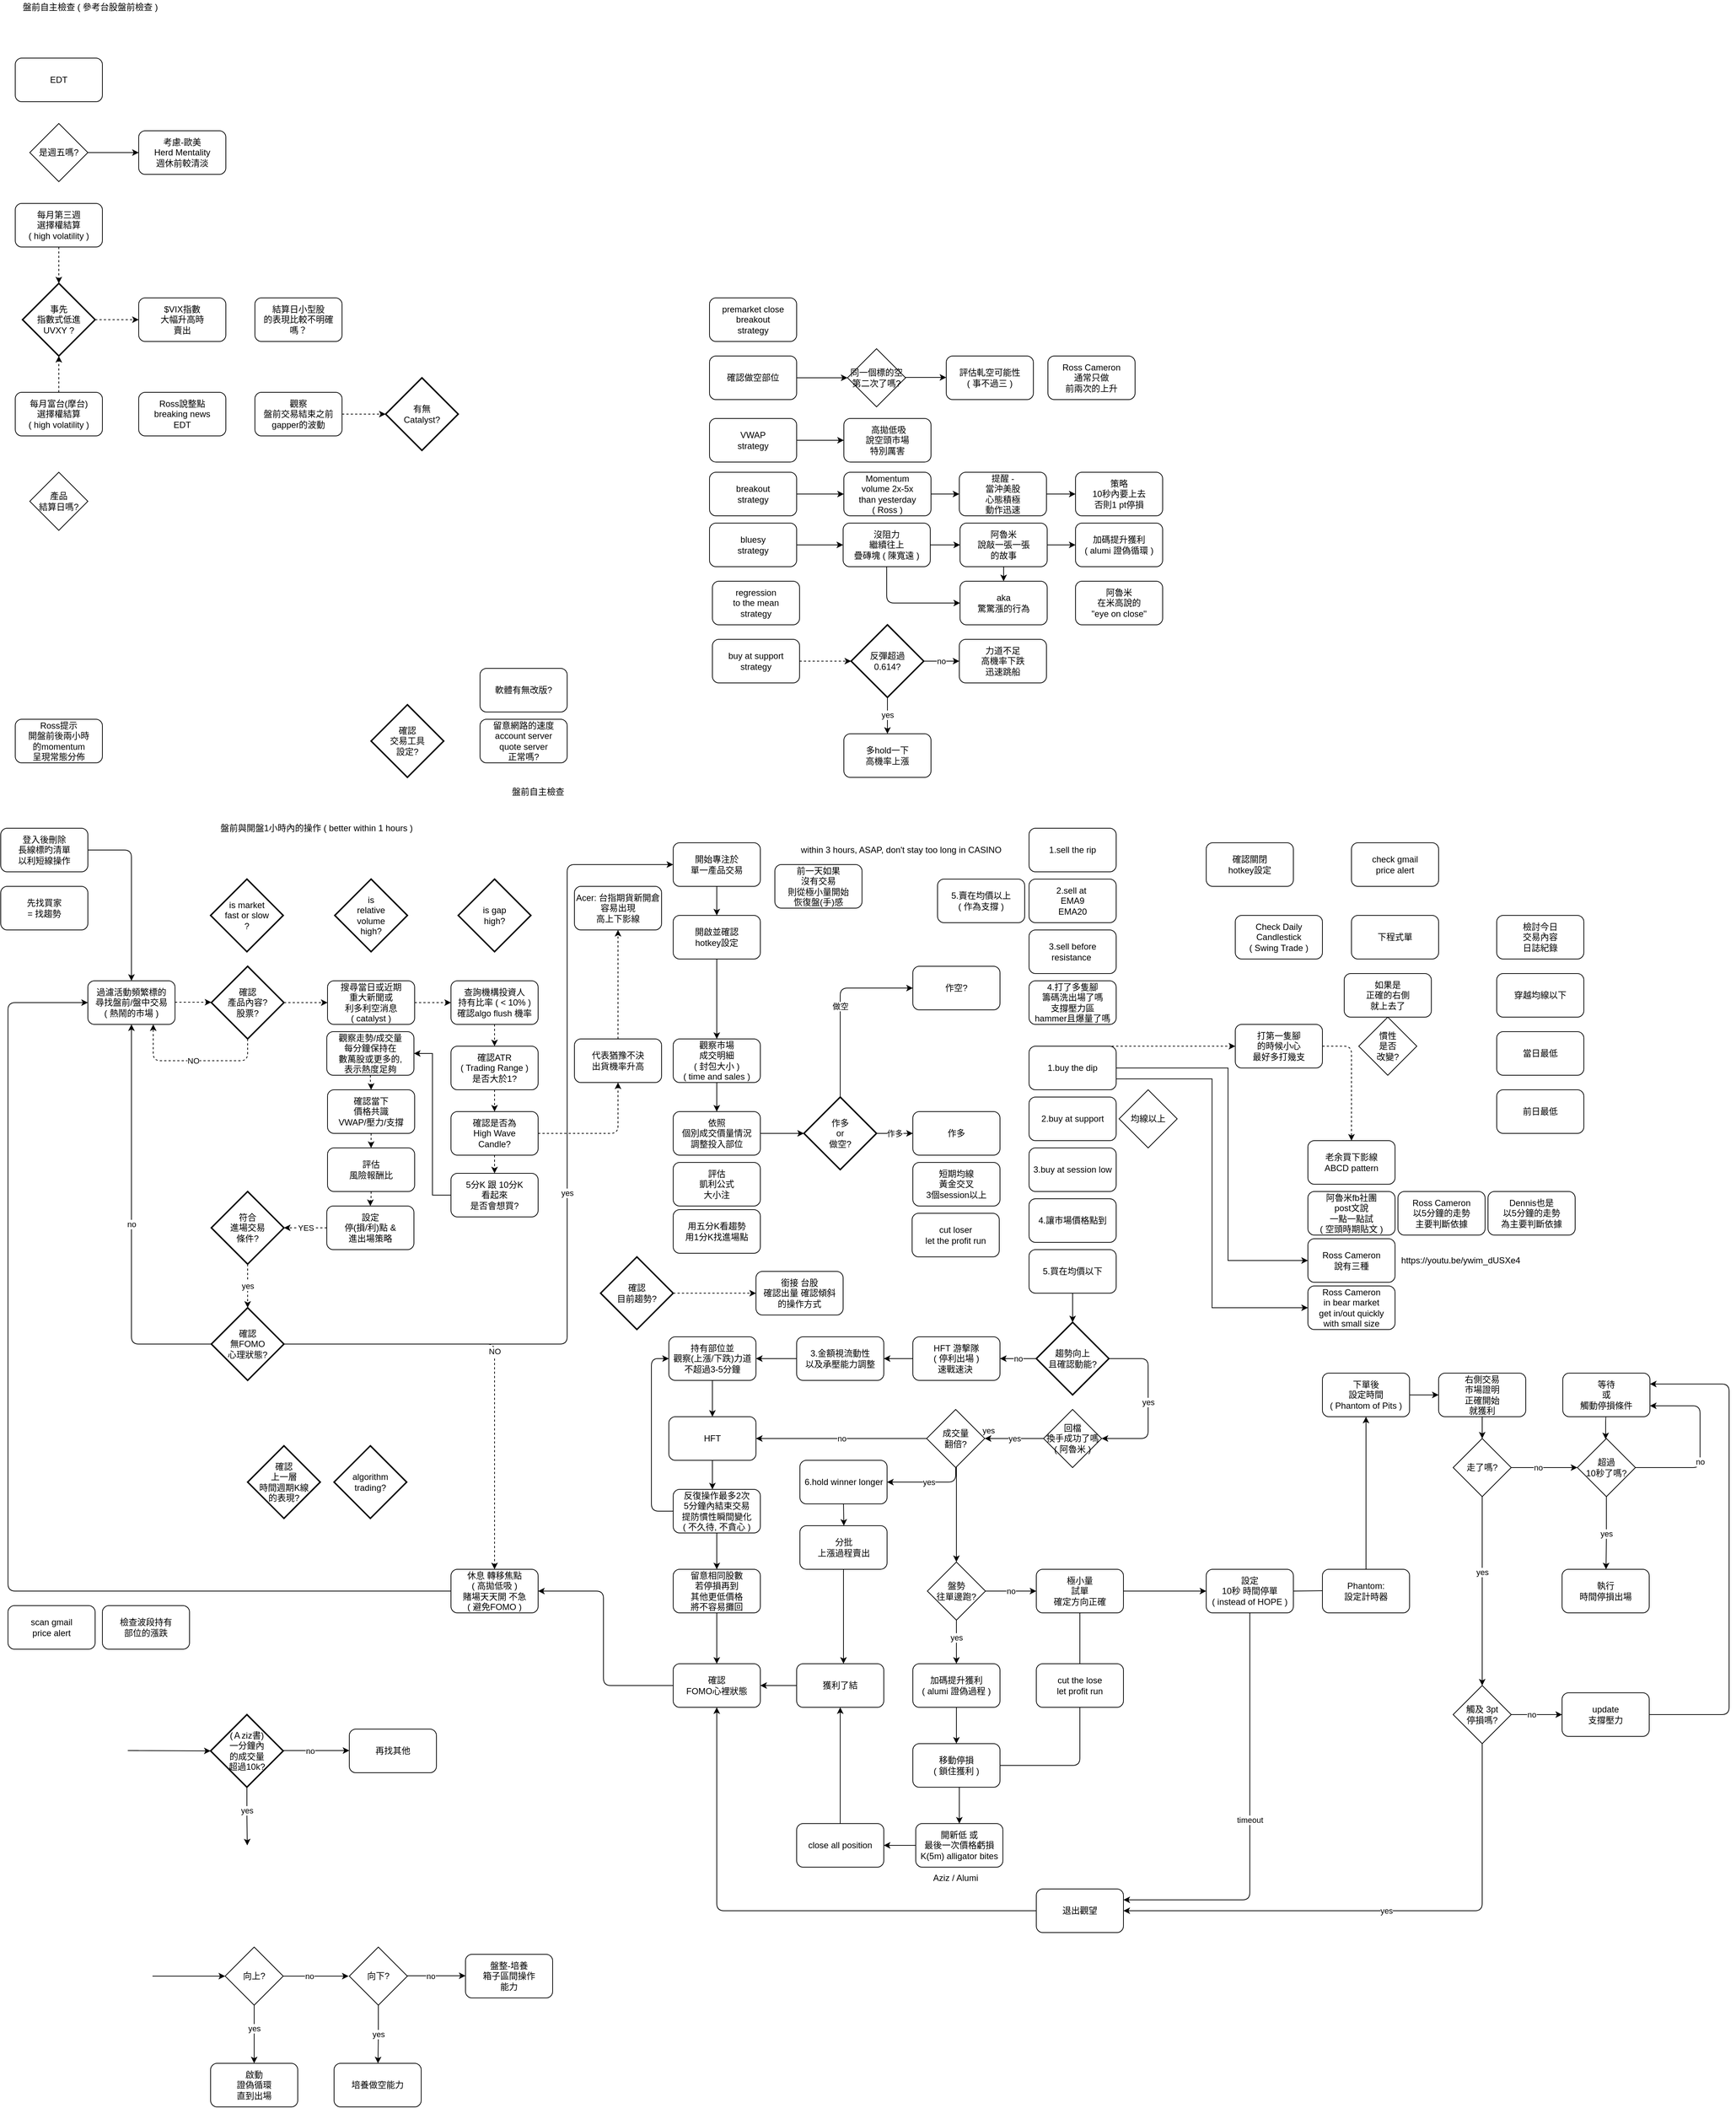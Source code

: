 <mxfile version="21.6.6" type="device" pages="2">
  <diagram id="2W2IRHp-vWOM0x0aQLfi" name="US trades">
    <mxGraphModel dx="1139" dy="1857" grid="1" gridSize="10" guides="1" tooltips="1" connect="1" arrows="1" fold="1" page="1" pageScale="1" pageWidth="827" pageHeight="1169" math="0" shadow="0">
      <root>
        <mxCell id="0" />
        <mxCell id="1" parent="0" />
        <mxCell id="skBQHpanSOeN_9HQ8_Ik-1" value="過濾活動頻繁標的&lt;br&gt;尋找盤前/盤中交易&lt;br&gt;( 熱鬧的市場 )&lt;br&gt;" style="rounded=1;whiteSpace=wrap;html=1;" parent="1" vertex="1">
          <mxGeometry x="140" y="230" width="120" height="60" as="geometry" />
        </mxCell>
        <mxCell id="skBQHpanSOeN_9HQ8_Ik-3" value="登入後刪除&lt;br&gt;長線標旳清單&lt;br&gt;以利短線操作" style="rounded=1;whiteSpace=wrap;html=1;" parent="1" vertex="1">
          <mxGeometry x="20" y="20" width="120" height="60" as="geometry" />
        </mxCell>
        <mxCell id="skBQHpanSOeN_9HQ8_Ik-4" value="" style="edgeStyle=elbowEdgeStyle;elbow=horizontal;endArrow=classic;html=1;exitX=1;exitY=0.5;exitDx=0;exitDy=0;entryX=0.5;entryY=0;entryDx=0;entryDy=0;" parent="1" source="skBQHpanSOeN_9HQ8_Ik-3" target="skBQHpanSOeN_9HQ8_Ik-1" edge="1">
          <mxGeometry width="50" height="50" relative="1" as="geometry">
            <mxPoint x="330" y="160" as="sourcePoint" />
            <mxPoint x="380" y="110" as="targetPoint" />
            <Array as="points">
              <mxPoint x="200" y="50" />
            </Array>
          </mxGeometry>
        </mxCell>
        <mxCell id="skBQHpanSOeN_9HQ8_Ik-5" value="查詢機構投資人&lt;br&gt;持有比率 ( &amp;lt; 10% )&lt;br&gt;確認algo flush 機率" style="rounded=1;whiteSpace=wrap;html=1;" parent="1" vertex="1">
          <mxGeometry x="640" y="230" width="120" height="60" as="geometry" />
        </mxCell>
        <mxCell id="skBQHpanSOeN_9HQ8_Ik-7" value="搜尋當日或近期&lt;br&gt;重大新聞或&lt;br&gt;利多利空消息&lt;br&gt;( catalyst )" style="rounded=1;whiteSpace=wrap;html=1;" parent="1" vertex="1">
          <mxGeometry x="470" y="230" width="120" height="60" as="geometry" />
        </mxCell>
        <mxCell id="skBQHpanSOeN_9HQ8_Ik-9" value="確認ATR&lt;br&gt;( Trading Range )&lt;br&gt;是否大於1?" style="rounded=1;whiteSpace=wrap;html=1;" parent="1" vertex="1">
          <mxGeometry x="640" y="320" width="120" height="60" as="geometry" />
        </mxCell>
        <mxCell id="skBQHpanSOeN_9HQ8_Ik-11" value="檢查波段持有&lt;br&gt;部位的漲跌" style="rounded=1;whiteSpace=wrap;html=1;" parent="1" vertex="1">
          <mxGeometry x="160" y="1090" width="120" height="60" as="geometry" />
        </mxCell>
        <mxCell id="skBQHpanSOeN_9HQ8_Ik-13" value="觀察走勢/成交量&lt;br&gt;每分鐘保持在&lt;br&gt;數萬股或更多的,&lt;br&gt;表示熱度足夠" style="rounded=1;whiteSpace=wrap;html=1;" parent="1" vertex="1">
          <mxGeometry x="469" y="300" width="120" height="60" as="geometry" />
        </mxCell>
        <mxCell id="skBQHpanSOeN_9HQ8_Ik-17" value="依照&lt;br&gt;個別成交價量情況&lt;br&gt;調整投入部位" style="rounded=1;whiteSpace=wrap;html=1;" parent="1" vertex="1">
          <mxGeometry x="946" y="410" width="120" height="60" as="geometry" />
        </mxCell>
        <mxCell id="skBQHpanSOeN_9HQ8_Ik-19" value="作多" style="rounded=1;whiteSpace=wrap;html=1;" parent="1" vertex="1">
          <mxGeometry x="1276" y="410" width="120" height="60" as="geometry" />
        </mxCell>
        <mxCell id="skBQHpanSOeN_9HQ8_Ik-20" value="作多&lt;br&gt;or&lt;br&gt;做空?" style="strokeWidth=2;html=1;shape=mxgraph.flowchart.decision;whiteSpace=wrap;" parent="1" vertex="1">
          <mxGeometry x="1126" y="390" width="100" height="100" as="geometry" />
        </mxCell>
        <mxCell id="skBQHpanSOeN_9HQ8_Ik-21" value="" style="edgeStyle=elbowEdgeStyle;elbow=horizontal;endArrow=classic;html=1;exitX=0.5;exitY=1;exitDx=0;exitDy=0;" parent="1" source="EkM0skgZJjpNYzMxfoZq-1" target="0viMkFpUtA3ro9ZAQS6A-8" edge="1">
          <mxGeometry width="50" height="50" relative="1" as="geometry">
            <mxPoint x="1016" y="390" as="sourcePoint" />
            <mxPoint x="1016" y="430" as="targetPoint" />
            <Array as="points" />
          </mxGeometry>
        </mxCell>
        <mxCell id="skBQHpanSOeN_9HQ8_Ik-23" value="作多" style="edgeStyle=elbowEdgeStyle;elbow=horizontal;endArrow=classic;html=1;startArrow=none;exitX=1;exitY=0.5;exitDx=0;exitDy=0;exitPerimeter=0;entryX=0;entryY=0.5;entryDx=0;entryDy=0;" parent="1" source="skBQHpanSOeN_9HQ8_Ik-20" target="skBQHpanSOeN_9HQ8_Ik-19" edge="1">
          <mxGeometry width="50" height="50" relative="1" as="geometry">
            <mxPoint x="1286" y="440" as="sourcePoint" />
            <mxPoint x="1276" y="340" as="targetPoint" />
            <Array as="points" />
          </mxGeometry>
        </mxCell>
        <mxCell id="skBQHpanSOeN_9HQ8_Ik-26" value="1.buy the dip" style="rounded=1;whiteSpace=wrap;html=1;align=center;" parent="1" vertex="1">
          <mxGeometry x="1436" y="320" width="120" height="60" as="geometry" />
        </mxCell>
        <mxCell id="skBQHpanSOeN_9HQ8_Ik-27" value="2.buy at support" style="rounded=1;whiteSpace=wrap;html=1;" parent="1" vertex="1">
          <mxGeometry x="1436" y="390" width="120" height="60" as="geometry" />
        </mxCell>
        <mxCell id="skBQHpanSOeN_9HQ8_Ik-29" value="做空" style="edgeStyle=elbowEdgeStyle;elbow=horizontal;endArrow=classic;html=1;entryX=0;entryY=0.5;entryDx=0;entryDy=0;exitX=0.5;exitY=0;exitDx=0;exitDy=0;exitPerimeter=0;" parent="1" source="skBQHpanSOeN_9HQ8_Ik-20" target="skBQHpanSOeN_9HQ8_Ik-24" edge="1">
          <mxGeometry width="50" height="50" relative="1" as="geometry">
            <mxPoint x="1026" y="190" as="sourcePoint" />
            <mxPoint x="1486" y="340" as="targetPoint" />
            <Array as="points">
              <mxPoint x="1176" y="300" />
            </Array>
          </mxGeometry>
        </mxCell>
        <mxCell id="skBQHpanSOeN_9HQ8_Ik-30" value="持有部位並&lt;br&gt;觀察(上漲/下跌)力道&lt;br&gt;不超過3-5分鐘" style="rounded=1;whiteSpace=wrap;html=1;" parent="1" vertex="1">
          <mxGeometry x="940" y="720" width="120" height="60" as="geometry" />
        </mxCell>
        <mxCell id="skBQHpanSOeN_9HQ8_Ik-31" value="" style="edgeStyle=elbowEdgeStyle;elbow=horizontal;endArrow=classic;html=1;exitX=0.5;exitY=1;exitDx=0;exitDy=0;entryX=0.5;entryY=0;entryDx=0;entryDy=0;entryPerimeter=0;" parent="1" source="Uu_KWGpfgqPLzKU3aUC3-20" target="VhhBP-Niib41JX8jMxsJ-1" edge="1">
          <mxGeometry width="50" height="50" relative="1" as="geometry">
            <mxPoint x="1005.83" y="480" as="sourcePoint" />
            <mxPoint x="1066" y="500" as="targetPoint" />
            <Array as="points" />
          </mxGeometry>
        </mxCell>
        <mxCell id="skBQHpanSOeN_9HQ8_Ik-32" value="HFT&amp;nbsp;游擊隊&lt;br&gt;( 停利出場 )&lt;br&gt;速戰速決&amp;nbsp;" style="rounded=1;whiteSpace=wrap;html=1;" parent="1" vertex="1">
          <mxGeometry x="1276" y="720" width="120" height="60" as="geometry" />
        </mxCell>
        <mxCell id="skBQHpanSOeN_9HQ8_Ik-33" value="分批&lt;br&gt;上漲過程賣出" style="rounded=1;whiteSpace=wrap;html=1;" parent="1" vertex="1">
          <mxGeometry x="1120.5" y="980" width="120" height="60" as="geometry" />
        </mxCell>
        <mxCell id="skBQHpanSOeN_9HQ8_Ik-34" value="" style="edgeStyle=elbowEdgeStyle;elbow=vertical;endArrow=classic;html=1;entryX=1;entryY=0.5;entryDx=0;entryDy=0;" parent="1" source="skBQHpanSOeN_9HQ8_Ik-32" target="VhhBP-Niib41JX8jMxsJ-7" edge="1">
          <mxGeometry width="50" height="50" relative="1" as="geometry">
            <mxPoint x="1166" y="700" as="sourcePoint" />
            <mxPoint x="1226" y="670" as="targetPoint" />
            <Array as="points" />
          </mxGeometry>
        </mxCell>
        <mxCell id="skBQHpanSOeN_9HQ8_Ik-24" value="作空?" style="rounded=1;whiteSpace=wrap;html=1;" parent="1" vertex="1">
          <mxGeometry x="1276" y="210" width="120" height="60" as="geometry" />
        </mxCell>
        <mxCell id="skBQHpanSOeN_9HQ8_Ik-43" value="yes" style="edgeStyle=elbowEdgeStyle;elbow=horizontal;endArrow=classic;html=1;dashed=1;entryX=0.5;entryY=0;entryDx=0;entryDy=0;entryPerimeter=0;exitX=0.5;exitY=1;exitDx=0;exitDy=0;exitPerimeter=0;" parent="1" source="ZMTA7PW-a7Co3rukDNKd-3" target="C_OK-YuIfiXgKfMNKGLl-3" edge="1">
          <mxGeometry width="50" height="50" relative="1" as="geometry">
            <mxPoint x="300" y="540" as="sourcePoint" />
            <mxPoint x="430" y="370" as="targetPoint" />
            <Array as="points">
              <mxPoint x="360" y="660" />
              <mxPoint x="230" y="340" />
            </Array>
          </mxGeometry>
        </mxCell>
        <mxCell id="skBQHpanSOeN_9HQ8_Ik-45" value="反復操作最多2次&lt;br&gt;5分鐘內結束交易&lt;br&gt;提防慣性瞬間變化&lt;br&gt;( 不久待, 不貪心 )" style="rounded=1;whiteSpace=wrap;html=1;" parent="1" vertex="1">
          <mxGeometry x="946" y="930" width="120" height="60" as="geometry" />
        </mxCell>
        <mxCell id="skBQHpanSOeN_9HQ8_Ik-47" value="" style="edgeStyle=elbowEdgeStyle;elbow=horizontal;endArrow=classic;html=1;exitX=0;exitY=0.5;exitDx=0;exitDy=0;" parent="1" source="skBQHpanSOeN_9HQ8_Ik-45" target="skBQHpanSOeN_9HQ8_Ik-30" edge="1">
          <mxGeometry width="50" height="50" relative="1" as="geometry">
            <mxPoint x="1076" y="610" as="sourcePoint" />
            <mxPoint x="1276" y="580" as="targetPoint" />
            <Array as="points">
              <mxPoint x="916" y="600" />
            </Array>
          </mxGeometry>
        </mxCell>
        <mxCell id="skBQHpanSOeN_9HQ8_Ik-48" value="休息 轉移焦點&lt;br&gt;( 高拋低吸 )&lt;br&gt;賭場天天開 不急&lt;br&gt;( 避免FOMO )" style="rounded=1;whiteSpace=wrap;html=1;" parent="1" vertex="1">
          <mxGeometry x="640" y="1040" width="120" height="60" as="geometry" />
        </mxCell>
        <mxCell id="skBQHpanSOeN_9HQ8_Ik-49" value="" style="edgeStyle=elbowEdgeStyle;elbow=horizontal;endArrow=classic;html=1;exitX=0.5;exitY=1;exitDx=0;exitDy=0;entryX=0.5;entryY=0;entryDx=0;entryDy=0;" parent="1" source="skBQHpanSOeN_9HQ8_Ik-45" target="Uu_KWGpfgqPLzKU3aUC3-11" edge="1">
          <mxGeometry width="50" height="50" relative="1" as="geometry">
            <mxPoint x="1016" y="720" as="sourcePoint" />
            <mxPoint x="1006" y="940" as="targetPoint" />
            <Array as="points" />
          </mxGeometry>
        </mxCell>
        <mxCell id="skBQHpanSOeN_9HQ8_Ik-50" value="" style="edgeStyle=elbowEdgeStyle;elbow=horizontal;endArrow=classic;html=1;entryX=0;entryY=0.5;entryDx=0;entryDy=0;exitX=0;exitY=0.5;exitDx=0;exitDy=0;" parent="1" source="skBQHpanSOeN_9HQ8_Ik-48" target="skBQHpanSOeN_9HQ8_Ik-1" edge="1">
          <mxGeometry width="50" height="50" relative="1" as="geometry">
            <mxPoint x="150" y="650" as="sourcePoint" />
            <mxPoint x="150" y="450" as="targetPoint" />
            <Array as="points">
              <mxPoint x="30" y="480" />
            </Array>
          </mxGeometry>
        </mxCell>
        <mxCell id="skBQHpanSOeN_9HQ8_Ik-59" value="盤前與開盤1小時內的操作 ( better within 1 hours )" style="text;html=1;strokeColor=none;fillColor=none;align=center;verticalAlign=middle;whiteSpace=wrap;rounded=0;dashed=1;" parent="1" vertex="1">
          <mxGeometry x="320" y="10" width="270" height="20" as="geometry" />
        </mxCell>
        <mxCell id="skBQHpanSOeN_9HQ8_Ik-60" value="scan gmail&lt;br&gt;price alert" style="rounded=1;whiteSpace=wrap;html=1;" parent="1" vertex="1">
          <mxGeometry x="30" y="1090" width="120" height="60" as="geometry" />
        </mxCell>
        <mxCell id="_6fpKBOjLZMXCEf4Lv_I-1" value="1.sell the rip" style="rounded=1;whiteSpace=wrap;html=1;" parent="1" vertex="1">
          <mxGeometry x="1436" y="20" width="120" height="60" as="geometry" />
        </mxCell>
        <mxCell id="C_OK-YuIfiXgKfMNKGLl-2" value="yes" style="edgeStyle=elbowEdgeStyle;elbow=horizontal;endArrow=classic;html=1;exitX=1;exitY=0.5;exitDx=0;exitDy=0;exitPerimeter=0;entryX=0;entryY=0.5;entryDx=0;entryDy=0;" parent="1" source="C_OK-YuIfiXgKfMNKGLl-3" target="ZMTA7PW-a7Co3rukDNKd-10" edge="1">
          <mxGeometry width="50" height="50" relative="1" as="geometry">
            <mxPoint x="220" y="500" as="sourcePoint" />
            <mxPoint x="-30" y="840" as="targetPoint" />
            <Array as="points">
              <mxPoint x="800" y="400" />
              <mxPoint x="490" y="740" />
              <mxPoint x="810" y="280" />
              <mxPoint x="420" y="760" />
              <mxPoint x="800" y="320" />
              <mxPoint x="180" y="830" />
            </Array>
          </mxGeometry>
        </mxCell>
        <mxCell id="C_OK-YuIfiXgKfMNKGLl-3" value="確認&lt;br&gt;無FOMO&lt;br&gt;心理狀態?" style="strokeWidth=2;html=1;shape=mxgraph.flowchart.decision;whiteSpace=wrap;" parent="1" vertex="1">
          <mxGeometry x="310" y="680" width="100" height="100" as="geometry" />
        </mxCell>
        <mxCell id="C_OK-YuIfiXgKfMNKGLl-4" value="no" style="edgeStyle=elbowEdgeStyle;elbow=horizontal;endArrow=classic;html=1;entryX=0.5;entryY=1;entryDx=0;entryDy=0;" parent="1" source="C_OK-YuIfiXgKfMNKGLl-3" target="skBQHpanSOeN_9HQ8_Ik-1" edge="1">
          <mxGeometry width="50" height="50" relative="1" as="geometry">
            <mxPoint x="530" y="740" as="sourcePoint" />
            <mxPoint x="210" y="600" as="targetPoint" />
            <Array as="points">
              <mxPoint x="200" y="500" />
            </Array>
          </mxGeometry>
        </mxCell>
        <mxCell id="W_NOA3347FtvShPqdSyt-1" value="評估&lt;br&gt;風險報酬比" style="rounded=1;whiteSpace=wrap;html=1;" parent="1" vertex="1">
          <mxGeometry x="470" y="460" width="120" height="60" as="geometry" />
        </mxCell>
        <mxCell id="eWIeHxmlQqAwC8VUloCX-1" value="within 3 hours, ASAP, don&#39;t stay too long in CASINO" style="text;html=1;strokeColor=none;fillColor=none;align=center;verticalAlign=middle;whiteSpace=wrap;rounded=0;dashed=1;" parent="1" vertex="1">
          <mxGeometry x="1120" y="40" width="280" height="20" as="geometry" />
        </mxCell>
        <mxCell id="VhhBP-Niib41JX8jMxsJ-1" value="趨勢向上&lt;br&gt;且確認動能?" style="strokeWidth=2;html=1;shape=mxgraph.flowchart.decision;whiteSpace=wrap;" parent="1" vertex="1">
          <mxGeometry x="1446" y="700" width="100" height="100" as="geometry" />
        </mxCell>
        <mxCell id="VhhBP-Niib41JX8jMxsJ-2" value="no" style="edgeStyle=elbowEdgeStyle;elbow=horizontal;endArrow=classic;html=1;exitX=0;exitY=0.5;exitDx=0;exitDy=0;exitPerimeter=0;" parent="1" source="VhhBP-Niib41JX8jMxsJ-1" target="skBQHpanSOeN_9HQ8_Ik-32" edge="1">
          <mxGeometry width="50" height="50" relative="1" as="geometry">
            <mxPoint x="1016" y="540" as="sourcePoint" />
            <mxPoint x="1076" y="550" as="targetPoint" />
            <Array as="points" />
          </mxGeometry>
        </mxCell>
        <mxCell id="VhhBP-Niib41JX8jMxsJ-5" value="yes" style="edgeStyle=elbowEdgeStyle;elbow=vertical;endArrow=classic;html=1;exitX=1;exitY=0.5;exitDx=0;exitDy=0;exitPerimeter=0;entryX=1;entryY=0.5;entryDx=0;entryDy=0;" parent="1" source="VhhBP-Niib41JX8jMxsJ-1" target="owlTr-YlEEa1qPWzq2FL-2" edge="1">
          <mxGeometry width="50" height="50" relative="1" as="geometry">
            <mxPoint x="1506" y="800" as="sourcePoint" />
            <mxPoint x="1500" y="840" as="targetPoint" />
            <Array as="points">
              <mxPoint x="1600" y="830" />
            </Array>
          </mxGeometry>
        </mxCell>
        <mxCell id="VhhBP-Niib41JX8jMxsJ-6" value="" style="edgeStyle=elbowEdgeStyle;elbow=vertical;endArrow=classic;html=1;" parent="1" source="skBQHpanSOeN_9HQ8_Ik-30" target="u6-GuaqWwv9v-J1z-GwI-6" edge="1">
          <mxGeometry width="50" height="50" relative="1" as="geometry">
            <mxPoint x="1286" y="760" as="sourcePoint" />
            <mxPoint x="1006" y="830" as="targetPoint" />
            <Array as="points">
              <mxPoint x="1006" y="730" />
            </Array>
          </mxGeometry>
        </mxCell>
        <mxCell id="VhhBP-Niib41JX8jMxsJ-7" value="3.金額視流動性&lt;br&gt;以及承壓能力調整" style="rounded=1;whiteSpace=wrap;html=1;" parent="1" vertex="1">
          <mxGeometry x="1116" y="720" width="120" height="60" as="geometry" />
        </mxCell>
        <mxCell id="VhhBP-Niib41JX8jMxsJ-9" value="" style="edgeStyle=elbowEdgeStyle;elbow=vertical;endArrow=classic;html=1;entryX=1;entryY=0.5;entryDx=0;entryDy=0;exitX=0;exitY=0.5;exitDx=0;exitDy=0;" parent="1" source="VhhBP-Niib41JX8jMxsJ-7" target="skBQHpanSOeN_9HQ8_Ik-30" edge="1">
          <mxGeometry width="50" height="50" relative="1" as="geometry">
            <mxPoint x="1346" y="730" as="sourcePoint" />
            <mxPoint x="1236" y="680" as="targetPoint" />
            <Array as="points" />
          </mxGeometry>
        </mxCell>
        <mxCell id="VhhBP-Niib41JX8jMxsJ-10" value="加碼提升獲利&lt;br&gt;( alumi 證偽過程 )" style="rounded=1;whiteSpace=wrap;html=1;" parent="1" vertex="1">
          <mxGeometry x="1276" y="1170" width="120" height="60" as="geometry" />
        </mxCell>
        <mxCell id="VhhBP-Niib41JX8jMxsJ-12" value="yes" style="edgeStyle=elbowEdgeStyle;elbow=vertical;endArrow=classic;html=1;entryX=0.5;entryY=0;entryDx=0;entryDy=0;" parent="1" source="u6-GuaqWwv9v-J1z-GwI-2" target="wbfNIDW1-kOJPG0rf3Xk-1" edge="1">
          <mxGeometry x="-1" y="67" width="50" height="50" relative="1" as="geometry">
            <mxPoint x="1336" y="1000" as="sourcePoint" />
            <mxPoint x="1336" y="1060" as="targetPoint" />
            <Array as="points">
              <mxPoint x="1336" y="1030" />
            </Array>
            <mxPoint x="-23" y="-50" as="offset" />
          </mxGeometry>
        </mxCell>
        <mxCell id="VhhBP-Niib41JX8jMxsJ-15" value="確認&lt;br&gt;FOMO心裡狀態" style="rounded=1;whiteSpace=wrap;html=1;" parent="1" vertex="1">
          <mxGeometry x="946" y="1170" width="120" height="60" as="geometry" />
        </mxCell>
        <mxCell id="VhhBP-Niib41JX8jMxsJ-16" value="" style="edgeStyle=elbowEdgeStyle;elbow=horizontal;endArrow=classic;html=1;entryX=1;entryY=0.5;entryDx=0;entryDy=0;exitX=0;exitY=0.5;exitDx=0;exitDy=0;" parent="1" source="VhhBP-Niib41JX8jMxsJ-15" target="skBQHpanSOeN_9HQ8_Ik-48" edge="1">
          <mxGeometry width="50" height="50" relative="1" as="geometry">
            <mxPoint x="210" y="1070" as="sourcePoint" />
            <mxPoint x="200" y="1400" as="targetPoint" />
            <Array as="points">
              <mxPoint x="850" y="1050" />
              <mxPoint x="-680" y="1360" />
            </Array>
          </mxGeometry>
        </mxCell>
        <mxCell id="VhhBP-Niib41JX8jMxsJ-17" value="移動停損&lt;br&gt;( 鎖住獲利 )" style="rounded=1;whiteSpace=wrap;html=1;" parent="1" vertex="1">
          <mxGeometry x="1276" y="1280" width="120" height="60" as="geometry" />
        </mxCell>
        <mxCell id="VhhBP-Niib41JX8jMxsJ-18" value="" style="edgeStyle=elbowEdgeStyle;elbow=vertical;endArrow=classic;html=1;entryX=0.5;entryY=0;entryDx=0;entryDy=0;" parent="1" source="VhhBP-Niib41JX8jMxsJ-10" target="VhhBP-Niib41JX8jMxsJ-17" edge="1">
          <mxGeometry width="50" height="50" relative="1" as="geometry">
            <mxPoint x="1456" y="1020" as="sourcePoint" />
            <mxPoint x="1386" y="1020" as="targetPoint" />
            <Array as="points" />
          </mxGeometry>
        </mxCell>
        <mxCell id="VhhBP-Niib41JX8jMxsJ-19" value="獲利了結" style="rounded=1;whiteSpace=wrap;html=1;" parent="1" vertex="1">
          <mxGeometry x="1116" y="1170" width="120" height="60" as="geometry" />
        </mxCell>
        <mxCell id="VhhBP-Niib41JX8jMxsJ-20" value="" style="edgeStyle=elbowEdgeStyle;elbow=horizontal;endArrow=classic;html=1;exitX=0;exitY=0.5;exitDx=0;exitDy=0;" parent="1" source="VhhBP-Niib41JX8jMxsJ-19" target="VhhBP-Niib41JX8jMxsJ-15" edge="1">
          <mxGeometry width="50" height="50" relative="1" as="geometry">
            <mxPoint x="1016" y="1050" as="sourcePoint" />
            <mxPoint x="1016" y="1120" as="targetPoint" />
            <Array as="points" />
          </mxGeometry>
        </mxCell>
        <mxCell id="VhhBP-Niib41JX8jMxsJ-21" value="" style="edgeStyle=elbowEdgeStyle;elbow=horizontal;endArrow=classic;html=1;exitX=0.5;exitY=1;exitDx=0;exitDy=0;" parent="1" source="skBQHpanSOeN_9HQ8_Ik-33" target="VhhBP-Niib41JX8jMxsJ-19" edge="1">
          <mxGeometry width="50" height="50" relative="1" as="geometry">
            <mxPoint x="1126" y="1100" as="sourcePoint" />
            <mxPoint x="1076" y="1100" as="targetPoint" />
            <Array as="points" />
          </mxGeometry>
        </mxCell>
        <mxCell id="VhhBP-Niib41JX8jMxsJ-22" value="" style="edgeStyle=elbowEdgeStyle;elbow=vertical;endArrow=classic;html=1;" parent="1" source="VhhBP-Niib41JX8jMxsJ-17" edge="1">
          <mxGeometry width="50" height="50" relative="1" as="geometry">
            <mxPoint x="1186" y="1050" as="sourcePoint" />
            <mxPoint x="1340" y="1390" as="targetPoint" />
            <Array as="points">
              <mxPoint x="1336" y="1330" />
            </Array>
          </mxGeometry>
        </mxCell>
        <mxCell id="VhhBP-Niib41JX8jMxsJ-23" value="確認&lt;br&gt;產品內容?&lt;br&gt;股票?" style="strokeWidth=2;html=1;shape=mxgraph.flowchart.decision;whiteSpace=wrap;" parent="1" vertex="1">
          <mxGeometry x="310" y="210" width="100" height="100" as="geometry" />
        </mxCell>
        <mxCell id="VhhBP-Niib41JX8jMxsJ-26" value="" style="edgeStyle=elbowEdgeStyle;elbow=vertical;endArrow=classic;html=1;entryX=0.5;entryY=0;entryDx=0;entryDy=0;exitX=0.5;exitY=1;exitDx=0;exitDy=0;" parent="1" source="ZMTA7PW-a7Co3rukDNKd-10" target="EkM0skgZJjpNYzMxfoZq-1" edge="1">
          <mxGeometry width="50" height="50" relative="1" as="geometry">
            <mxPoint x="1490" y="90" as="sourcePoint" />
            <mxPoint x="1920" y="130" as="targetPoint" />
            <Array as="points">
              <mxPoint x="1020" y="130" />
            </Array>
          </mxGeometry>
        </mxCell>
        <mxCell id="VhhBP-Niib41JX8jMxsJ-27" value="確認&lt;br&gt;交易工具&lt;br&gt;設定?" style="strokeWidth=2;html=1;shape=mxgraph.flowchart.decision;whiteSpace=wrap;" parent="1" vertex="1">
          <mxGeometry x="530" y="-150" width="100" height="100" as="geometry" />
        </mxCell>
        <mxCell id="EkM0skgZJjpNYzMxfoZq-1" value="開啟並確認&lt;br&gt;hotkey設定" style="rounded=1;whiteSpace=wrap;html=1;" parent="1" vertex="1">
          <mxGeometry x="946" y="140" width="120" height="60" as="geometry" />
        </mxCell>
        <mxCell id="EkM0skgZJjpNYzMxfoZq-2" value="" style="edgeStyle=elbowEdgeStyle;elbow=horizontal;endArrow=classic;html=1;entryX=0;entryY=0.5;entryDx=0;entryDy=0;exitX=1;exitY=0.5;exitDx=0;exitDy=0;entryPerimeter=0;" parent="1" source="skBQHpanSOeN_9HQ8_Ik-17" target="skBQHpanSOeN_9HQ8_Ik-20" edge="1">
          <mxGeometry width="50" height="50" relative="1" as="geometry">
            <mxPoint x="1076" y="560" as="sourcePoint" />
            <mxPoint x="1126" y="460" as="targetPoint" />
            <Array as="points">
              <mxPoint x="1100" y="440" />
              <mxPoint x="1006" y="500" />
            </Array>
          </mxGeometry>
        </mxCell>
        <mxCell id="EkM0skgZJjpNYzMxfoZq-3" value="確認關閉&lt;br&gt;hotkey設定" style="rounded=1;whiteSpace=wrap;html=1;" parent="1" vertex="1">
          <mxGeometry x="1680" y="40" width="120" height="60" as="geometry" />
        </mxCell>
        <mxCell id="1WfiTx5VEYkJO1Hu9jlq-1" value="Check Daily Candlestick&lt;br&gt;( Swing Trade )" style="rounded=1;whiteSpace=wrap;html=1;" parent="1" vertex="1">
          <mxGeometry x="1720" y="140" width="120" height="60" as="geometry" />
        </mxCell>
        <mxCell id="1WfiTx5VEYkJO1Hu9jlq-2" value="3.buy at session low" style="rounded=1;whiteSpace=wrap;html=1;" parent="1" vertex="1">
          <mxGeometry x="1436" y="460" width="120" height="60" as="geometry" />
        </mxCell>
        <mxCell id="skBQHpanSOeN_9HQ8_Ik-28" value="4.讓市場價格點到" style="rounded=1;whiteSpace=wrap;html=1;" parent="1" vertex="1">
          <mxGeometry x="1436" y="530" width="120" height="60" as="geometry" />
        </mxCell>
        <mxCell id="Knp_QD3zdvXwg-ZzL5qu-1" value="每月第三週&lt;br&gt;選擇權結算&lt;br&gt;( high volatility )" style="rounded=1;whiteSpace=wrap;html=1;" parent="1" vertex="1">
          <mxGeometry x="40" y="-840" width="120" height="60" as="geometry" />
        </mxCell>
        <mxCell id="Knp_QD3zdvXwg-ZzL5qu-2" value="事先&lt;br&gt;指數式低進&lt;br&gt;UVXY ?" style="strokeWidth=2;html=1;shape=mxgraph.flowchart.decision;whiteSpace=wrap;" parent="1" vertex="1">
          <mxGeometry x="50" y="-730" width="100" height="100" as="geometry" />
        </mxCell>
        <mxCell id="Knp_QD3zdvXwg-ZzL5qu-3" value="" style="edgeStyle=elbowEdgeStyle;elbow=horizontal;endArrow=classic;html=1;dashed=1;" parent="1" source="Knp_QD3zdvXwg-ZzL5qu-1" target="Knp_QD3zdvXwg-ZzL5qu-2" edge="1">
          <mxGeometry width="50" height="50" relative="1" as="geometry">
            <mxPoint x="-100" y="-680.5" as="sourcePoint" />
            <mxPoint x="-50" y="-680.5" as="targetPoint" />
            <Array as="points">
              <mxPoint x="100" y="-760" />
              <mxPoint x="-90" y="-680.5" />
            </Array>
          </mxGeometry>
        </mxCell>
        <mxCell id="Knp_QD3zdvXwg-ZzL5qu-4" value="" style="edgeStyle=elbowEdgeStyle;elbow=horizontal;endArrow=classic;html=1;dashed=1;" parent="1" source="Knp_QD3zdvXwg-ZzL5qu-2" target="Knp_QD3zdvXwg-ZzL5qu-5" edge="1">
          <mxGeometry width="50" height="50" relative="1" as="geometry">
            <mxPoint x="60" y="-680.5" as="sourcePoint" />
            <mxPoint x="120" y="-680.5" as="targetPoint" />
            <Array as="points">
              <mxPoint x="80" y="-680.5" />
            </Array>
          </mxGeometry>
        </mxCell>
        <mxCell id="Knp_QD3zdvXwg-ZzL5qu-5" value="$VIX指數&lt;br&gt;大幅升高時&lt;br&gt;賣出" style="rounded=1;whiteSpace=wrap;html=1;" parent="1" vertex="1">
          <mxGeometry x="210" y="-710" width="120" height="60" as="geometry" />
        </mxCell>
        <mxCell id="Cetyac1BlZ-1omTwtbpA-1" value="每月富台(摩台)&lt;br&gt;選擇權結算&lt;br&gt;( high volatility )" style="rounded=1;whiteSpace=wrap;html=1;" parent="1" vertex="1">
          <mxGeometry x="40" y="-580" width="120" height="60" as="geometry" />
        </mxCell>
        <mxCell id="Cetyac1BlZ-1omTwtbpA-2" value="" style="edgeStyle=elbowEdgeStyle;elbow=horizontal;endArrow=classic;html=1;dashed=1;entryX=0.5;entryY=1;entryDx=0;entryDy=0;entryPerimeter=0;" parent="1" source="Cetyac1BlZ-1omTwtbpA-1" target="Knp_QD3zdvXwg-ZzL5qu-2" edge="1">
          <mxGeometry width="50" height="50" relative="1" as="geometry">
            <mxPoint x="-90" y="-600.5" as="sourcePoint" />
            <mxPoint x="-30" y="-600.5" as="targetPoint" />
            <Array as="points">
              <mxPoint x="100" y="-590" />
            </Array>
          </mxGeometry>
        </mxCell>
        <mxCell id="ZMTA7PW-a7Co3rukDNKd-1" value="確認當下&lt;br&gt;價格共識&lt;br&gt;VWAP/壓力/支撐" style="rounded=1;whiteSpace=wrap;html=1;" parent="1" vertex="1">
          <mxGeometry x="470" y="380" width="120" height="60" as="geometry" />
        </mxCell>
        <mxCell id="ZMTA7PW-a7Co3rukDNKd-3" value="符合&lt;br&gt;進場交易&lt;br&gt;條件?" style="strokeWidth=2;html=1;shape=mxgraph.flowchart.decision;whiteSpace=wrap;" parent="1" vertex="1">
          <mxGeometry x="310" y="520" width="100" height="100" as="geometry" />
        </mxCell>
        <mxCell id="ZMTA7PW-a7Co3rukDNKd-4" value="YES" style="edgeStyle=elbowEdgeStyle;elbow=horizontal;endArrow=classic;html=1;dashed=1;exitX=0;exitY=0.5;exitDx=0;exitDy=0;entryX=1;entryY=0.5;entryDx=0;entryDy=0;entryPerimeter=0;" parent="1" source="ZMTA7PW-a7Co3rukDNKd-5" target="ZMTA7PW-a7Co3rukDNKd-3" edge="1">
          <mxGeometry width="50" height="50" relative="1" as="geometry">
            <mxPoint x="340" y="720" as="sourcePoint" />
            <mxPoint x="450" y="650" as="targetPoint" />
            <Array as="points" />
          </mxGeometry>
        </mxCell>
        <mxCell id="ZMTA7PW-a7Co3rukDNKd-5" value="設定&lt;br&gt;停(損/利)點 &amp;amp;&lt;br&gt;進出場策略" style="rounded=1;whiteSpace=wrap;html=1;" parent="1" vertex="1">
          <mxGeometry x="469" y="540" width="120" height="60" as="geometry" />
        </mxCell>
        <mxCell id="ZMTA7PW-a7Co3rukDNKd-10" value="開始專注於&lt;br&gt;單一產品交易" style="rounded=1;whiteSpace=wrap;html=1;" parent="1" vertex="1">
          <mxGeometry x="946" y="40" width="120" height="60" as="geometry" />
        </mxCell>
        <mxCell id="AaKZ0EF2qf_AE9YELpaL-1" value="" style="edgeStyle=elbowEdgeStyle;elbow=vertical;endArrow=classic;html=1;dashed=1;entryX=0;entryY=0.5;entryDx=0;entryDy=0;entryPerimeter=0;" parent="1" source="skBQHpanSOeN_9HQ8_Ik-1" target="VhhBP-Niib41JX8jMxsJ-23" edge="1">
          <mxGeometry width="50" height="50" relative="1" as="geometry">
            <mxPoint x="270" y="259.5" as="sourcePoint" />
            <mxPoint x="310" y="259.5" as="targetPoint" />
            <Array as="points">
              <mxPoint x="290" y="259.5" />
            </Array>
          </mxGeometry>
        </mxCell>
        <mxCell id="AaKZ0EF2qf_AE9YELpaL-2" value="" style="edgeStyle=elbowEdgeStyle;elbow=vertical;endArrow=classic;html=1;dashed=1;exitX=1;exitY=0.5;exitDx=0;exitDy=0;exitPerimeter=0;" parent="1" source="VhhBP-Niib41JX8jMxsJ-23" edge="1">
          <mxGeometry width="50" height="50" relative="1" as="geometry">
            <mxPoint x="430" y="259.5" as="sourcePoint" />
            <mxPoint x="470" y="259.5" as="targetPoint" />
            <Array as="points">
              <mxPoint x="440" y="260" />
            </Array>
          </mxGeometry>
        </mxCell>
        <mxCell id="AaKZ0EF2qf_AE9YELpaL-3" value="" style="edgeStyle=elbowEdgeStyle;elbow=vertical;endArrow=classic;html=1;dashed=1;exitX=0.5;exitY=1;exitDx=0;exitDy=0;" parent="1" source="skBQHpanSOeN_9HQ8_Ik-5" target="skBQHpanSOeN_9HQ8_Ik-9" edge="1">
          <mxGeometry width="50" height="50" relative="1" as="geometry">
            <mxPoint x="430" y="279.5" as="sourcePoint" />
            <mxPoint x="480" y="279.5" as="targetPoint" />
            <Array as="points" />
          </mxGeometry>
        </mxCell>
        <mxCell id="AaKZ0EF2qf_AE9YELpaL-7" value="NO" style="edgeStyle=elbowEdgeStyle;elbow=horizontal;endArrow=classic;html=1;dashed=1;entryX=0.5;entryY=0;entryDx=0;entryDy=0;" parent="1" source="C_OK-YuIfiXgKfMNKGLl-3" target="skBQHpanSOeN_9HQ8_Ik-48" edge="1">
          <mxGeometry width="50" height="50" relative="1" as="geometry">
            <mxPoint x="540" y="780" as="sourcePoint" />
            <mxPoint x="270" y="850" as="targetPoint" />
            <Array as="points">
              <mxPoint x="700" y="840" />
              <mxPoint x="260" y="370" />
            </Array>
          </mxGeometry>
        </mxCell>
        <mxCell id="AaKZ0EF2qf_AE9YELpaL-8" value="" style="edgeStyle=elbowEdgeStyle;elbow=vertical;endArrow=classic;html=1;dashed=1;exitX=1;exitY=0.5;exitDx=0;exitDy=0;entryX=0;entryY=0.5;entryDx=0;entryDy=0;" parent="1" source="skBQHpanSOeN_9HQ8_Ik-7" target="skBQHpanSOeN_9HQ8_Ik-5" edge="1">
          <mxGeometry width="50" height="50" relative="1" as="geometry">
            <mxPoint x="420" y="270" as="sourcePoint" />
            <mxPoint x="480" y="269.5" as="targetPoint" />
            <Array as="points">
              <mxPoint x="620" y="260" />
            </Array>
          </mxGeometry>
        </mxCell>
        <mxCell id="AaKZ0EF2qf_AE9YELpaL-9" value="NO" style="edgeStyle=elbowEdgeStyle;elbow=horizontal;endArrow=classic;html=1;dashed=1;exitX=0.5;exitY=1;exitDx=0;exitDy=0;exitPerimeter=0;entryX=0.75;entryY=1;entryDx=0;entryDy=0;" parent="1" source="VhhBP-Niib41JX8jMxsJ-23" target="skBQHpanSOeN_9HQ8_Ik-1" edge="1">
          <mxGeometry width="50" height="50" relative="1" as="geometry">
            <mxPoint x="370" y="780" as="sourcePoint" />
            <mxPoint x="270" y="850" as="targetPoint" />
            <Array as="points">
              <mxPoint x="280" y="340" />
              <mxPoint x="240" y="350" />
            </Array>
          </mxGeometry>
        </mxCell>
        <mxCell id="wbfNIDW1-kOJPG0rf3Xk-1" value="盤勢&lt;br&gt;往單邊跑?" style="rhombus;whiteSpace=wrap;html=1;" parent="1" vertex="1">
          <mxGeometry x="1296" y="1030" width="80" height="80" as="geometry" />
        </mxCell>
        <mxCell id="wbfNIDW1-kOJPG0rf3Xk-2" value="yes" style="edgeStyle=elbowEdgeStyle;elbow=vertical;endArrow=classic;html=1;entryX=0.5;entryY=0;entryDx=0;entryDy=0;exitX=0.5;exitY=1;exitDx=0;exitDy=0;" parent="1" source="wbfNIDW1-kOJPG0rf3Xk-1" target="VhhBP-Niib41JX8jMxsJ-10" edge="1">
          <mxGeometry x="-0.2" width="50" height="50" relative="1" as="geometry">
            <mxPoint x="1346" y="1010" as="sourcePoint" />
            <mxPoint x="1346" y="1060" as="targetPoint" />
            <Array as="points">
              <mxPoint x="1356" y="1150" />
            </Array>
            <mxPoint as="offset" />
          </mxGeometry>
        </mxCell>
        <mxCell id="wbfNIDW1-kOJPG0rf3Xk-3" value="no" style="edgeStyle=elbowEdgeStyle;elbow=vertical;endArrow=classic;html=1;entryX=0;entryY=0.5;entryDx=0;entryDy=0;exitX=1;exitY=0.5;exitDx=0;exitDy=0;" parent="1" source="wbfNIDW1-kOJPG0rf3Xk-1" target="Uu_KWGpfgqPLzKU3aUC3-17" edge="1">
          <mxGeometry width="50" height="50" relative="1" as="geometry">
            <mxPoint x="1446" y="1100" as="sourcePoint" />
            <mxPoint x="1446" y="1160" as="targetPoint" />
            <Array as="points">
              <mxPoint x="1410" y="1070" />
            </Array>
          </mxGeometry>
        </mxCell>
        <mxCell id="wbfNIDW1-kOJPG0rf3Xk-4" value="退出觀望" style="rounded=1;whiteSpace=wrap;html=1;" parent="1" vertex="1">
          <mxGeometry x="1446" y="1480" width="120" height="60" as="geometry" />
        </mxCell>
        <mxCell id="wbfNIDW1-kOJPG0rf3Xk-5" value="" style="edgeStyle=elbowEdgeStyle;elbow=vertical;endArrow=classic;html=1;entryX=0.5;entryY=1;entryDx=0;entryDy=0;exitX=0;exitY=0.5;exitDx=0;exitDy=0;" parent="1" source="wbfNIDW1-kOJPG0rf3Xk-4" target="VhhBP-Niib41JX8jMxsJ-15" edge="1">
          <mxGeometry width="50" height="50" relative="1" as="geometry">
            <mxPoint x="1226" y="1480" as="sourcePoint" />
            <mxPoint x="1276" y="1430" as="targetPoint" />
            <Array as="points">
              <mxPoint x="1250" y="1510" />
            </Array>
          </mxGeometry>
        </mxCell>
        <mxCell id="Uu_KWGpfgqPLzKU3aUC3-1" value="確認是否為&lt;br&gt;High Wave&lt;br&gt;Candle?" style="rounded=1;whiteSpace=wrap;html=1;" parent="1" vertex="1">
          <mxGeometry x="640" y="410" width="120" height="60" as="geometry" />
        </mxCell>
        <mxCell id="Uu_KWGpfgqPLzKU3aUC3-2" value="" style="edgeStyle=elbowEdgeStyle;elbow=horizontal;endArrow=classic;html=1;dashed=1;exitX=0.5;exitY=1;exitDx=0;exitDy=0;entryX=0.5;entryY=0;entryDx=0;entryDy=0;" parent="1" source="skBQHpanSOeN_9HQ8_Ik-9" target="Uu_KWGpfgqPLzKU3aUC3-1" edge="1">
          <mxGeometry width="50" height="50" relative="1" as="geometry">
            <mxPoint x="650" y="440" as="sourcePoint" />
            <mxPoint x="600" y="350" as="targetPoint" />
            <Array as="points" />
          </mxGeometry>
        </mxCell>
        <mxCell id="Uu_KWGpfgqPLzKU3aUC3-5" value="check gmail&lt;br&gt;price alert" style="rounded=1;whiteSpace=wrap;html=1;" parent="1" vertex="1">
          <mxGeometry x="1880" y="40" width="120" height="60" as="geometry" />
        </mxCell>
        <mxCell id="Uu_KWGpfgqPLzKU3aUC3-6" value="2.sell at&amp;nbsp;&lt;br&gt;EMA9&lt;br&gt;EMA20" style="rounded=1;whiteSpace=wrap;html=1;" parent="1" vertex="1">
          <mxGeometry x="1436" y="90" width="120" height="60" as="geometry" />
        </mxCell>
        <mxCell id="Uu_KWGpfgqPLzKU3aUC3-7" value="3.sell before&lt;br&gt;resistance&amp;nbsp;&lt;br&gt;" style="rounded=1;whiteSpace=wrap;html=1;" parent="1" vertex="1">
          <mxGeometry x="1436" y="160" width="120" height="60" as="geometry" />
        </mxCell>
        <mxCell id="Uu_KWGpfgqPLzKU3aUC3-8" value="4.打了多隻腳&lt;br&gt;籌碼洗出場了嗎&lt;br&gt;支撐壓力區&lt;br&gt;hammer且爆量了嗎" style="rounded=1;whiteSpace=wrap;html=1;" parent="1" vertex="1">
          <mxGeometry x="1436" y="230" width="120" height="60" as="geometry" />
        </mxCell>
        <mxCell id="Uu_KWGpfgqPLzKU3aUC3-10" value="評估&lt;br&gt;凱利公式&lt;br&gt;大小注" style="rounded=1;whiteSpace=wrap;html=1;" parent="1" vertex="1">
          <mxGeometry x="946" y="480" width="120" height="60" as="geometry" />
        </mxCell>
        <mxCell id="Uu_KWGpfgqPLzKU3aUC3-11" value="留意相同股數&lt;br&gt;若停損再到&lt;br&gt;其他更低價格&lt;br&gt;將不容易攤回" style="rounded=1;whiteSpace=wrap;html=1;" parent="1" vertex="1">
          <mxGeometry x="946" y="1040" width="120" height="60" as="geometry" />
        </mxCell>
        <mxCell id="Uu_KWGpfgqPLzKU3aUC3-12" value="" style="edgeStyle=elbowEdgeStyle;elbow=horizontal;endArrow=classic;html=1;entryX=0.5;entryY=0;entryDx=0;entryDy=0;" parent="1" source="Uu_KWGpfgqPLzKU3aUC3-11" target="VhhBP-Niib41JX8jMxsJ-15" edge="1">
          <mxGeometry width="50" height="50" relative="1" as="geometry">
            <mxPoint x="1005.5" y="1110" as="sourcePoint" />
            <mxPoint x="1005.5" y="1160" as="targetPoint" />
            <Array as="points" />
          </mxGeometry>
        </mxCell>
        <mxCell id="Uu_KWGpfgqPLzKU3aUC3-13" value="開新低&amp;nbsp;或&lt;br&gt;最後一次價格虧損&lt;br&gt;K(5m) alligator bites" style="rounded=1;whiteSpace=wrap;html=1;" parent="1" vertex="1">
          <mxGeometry x="1280" y="1390" width="120" height="60" as="geometry" />
        </mxCell>
        <mxCell id="Uu_KWGpfgqPLzKU3aUC3-14" value="" style="edgeStyle=elbowEdgeStyle;elbow=horizontal;endArrow=classic;html=1;entryX=0.5;entryY=1;entryDx=0;entryDy=0;" parent="1" source="Uu_KWGpfgqPLzKU3aUC3-15" target="VhhBP-Niib41JX8jMxsJ-19" edge="1">
          <mxGeometry width="50" height="50" relative="1" as="geometry">
            <mxPoint x="1170" y="1430" as="sourcePoint" />
            <mxPoint x="1246" y="1340" as="targetPoint" />
            <Array as="points">
              <mxPoint x="1176" y="1410" />
            </Array>
          </mxGeometry>
        </mxCell>
        <mxCell id="Uu_KWGpfgqPLzKU3aUC3-15" value="close all position" style="rounded=1;whiteSpace=wrap;html=1;" parent="1" vertex="1">
          <mxGeometry x="1116" y="1390" width="120" height="60" as="geometry" />
        </mxCell>
        <mxCell id="Uu_KWGpfgqPLzKU3aUC3-16" value="" style="edgeStyle=elbowEdgeStyle;elbow=vertical;endArrow=classic;html=1;entryX=1;entryY=0.5;entryDx=0;entryDy=0;exitX=0;exitY=0.5;exitDx=0;exitDy=0;" parent="1" source="Uu_KWGpfgqPLzKU3aUC3-13" target="Uu_KWGpfgqPLzKU3aUC3-15" edge="1">
          <mxGeometry width="50" height="50" relative="1" as="geometry">
            <mxPoint x="1286" y="1340" as="sourcePoint" />
            <mxPoint x="1246" y="1340" as="targetPoint" />
            <Array as="points">
              <mxPoint x="1260" y="1420" />
            </Array>
          </mxGeometry>
        </mxCell>
        <mxCell id="Uu_KWGpfgqPLzKU3aUC3-17" value="極小量&lt;br&gt;試單&lt;br&gt;確定方向正確" style="rounded=1;whiteSpace=wrap;html=1;" parent="1" vertex="1">
          <mxGeometry x="1446" y="1040" width="120" height="60" as="geometry" />
        </mxCell>
        <mxCell id="Uu_KWGpfgqPLzKU3aUC3-18" value="" style="edgeStyle=elbowEdgeStyle;elbow=vertical;endArrow=classic;html=1;startArrow=none;" parent="1" edge="1">
          <mxGeometry width="50" height="50" relative="1" as="geometry">
            <mxPoint x="1506" y="1170" as="sourcePoint" />
            <mxPoint x="1506" y="1170" as="targetPoint" />
            <Array as="points" />
          </mxGeometry>
        </mxCell>
        <mxCell id="Uu_KWGpfgqPLzKU3aUC3-19" value="5.賣在均價以上&lt;br&gt;( 作為支撐 )" style="rounded=1;whiteSpace=wrap;html=1;" parent="1" vertex="1">
          <mxGeometry x="1310" y="90" width="120" height="60" as="geometry" />
        </mxCell>
        <mxCell id="Uu_KWGpfgqPLzKU3aUC3-20" value="5.買在均價以下" style="rounded=1;whiteSpace=wrap;html=1;" parent="1" vertex="1">
          <mxGeometry x="1436" y="600" width="120" height="60" as="geometry" />
        </mxCell>
        <mxCell id="Uu_KWGpfgqPLzKU3aUC3-21" value="短期均線&lt;br&gt;黃金交叉&lt;br&gt;3個session以上" style="rounded=1;whiteSpace=wrap;html=1;align=center;" parent="1" vertex="1">
          <mxGeometry x="1276" y="480" width="120" height="60" as="geometry" />
        </mxCell>
        <mxCell id="BNIUK7Rq0NAzuvlGqlG5-1" value="Ross Cameron&lt;br&gt;說有三種" style="rounded=1;whiteSpace=wrap;html=1;align=center;" parent="1" vertex="1">
          <mxGeometry x="1820" y="585" width="120" height="60" as="geometry" />
        </mxCell>
        <mxCell id="EzSIhpgnHAjQtHAFV1q7-1" value="Aziz / Alumi" style="text;html=1;strokeColor=none;fillColor=none;align=center;verticalAlign=middle;whiteSpace=wrap;rounded=0;" parent="1" vertex="1">
          <mxGeometry x="1280" y="1450" width="110" height="30" as="geometry" />
        </mxCell>
        <mxCell id="YziK2zH6HiFESdlk2e1f-1" value="https://youtu.be/ywim_dUSXe4" style="text;html=1;align=center;verticalAlign=middle;resizable=0;points=[];autosize=1;strokeColor=none;fillColor=none;" parent="1" vertex="1">
          <mxGeometry x="1940" y="605" width="180" height="20" as="geometry" />
        </mxCell>
        <mxCell id="B0avTl2B90rJoItRSNV5-1" value="檢討今日&lt;br&gt;交易內容&lt;br&gt;日誌紀錄" style="rounded=1;whiteSpace=wrap;html=1;" parent="1" vertex="1">
          <mxGeometry x="2080" y="140" width="120" height="60" as="geometry" />
        </mxCell>
        <mxCell id="AzBjuip5RVqnSmo_ooS2-1" value="cut the lose&lt;br&gt;let profit run" style="rounded=1;whiteSpace=wrap;html=1;" parent="1" vertex="1">
          <mxGeometry x="1446" y="1170" width="120" height="60" as="geometry" />
        </mxCell>
        <mxCell id="0viMkFpUtA3ro9ZAQS6A-1" value="Phantom:&lt;br&gt;設定計時器" style="rounded=1;whiteSpace=wrap;html=1;" parent="1" vertex="1">
          <mxGeometry x="1840" y="1040" width="120" height="60" as="geometry" />
        </mxCell>
        <mxCell id="0viMkFpUtA3ro9ZAQS6A-5" value="" style="edgeStyle=elbowEdgeStyle;elbow=vertical;endArrow=none;html=1;exitX=0.5;exitY=0;exitDx=0;exitDy=0;entryX=0.5;entryY=1;entryDx=0;entryDy=0;" parent="1" source="AzBjuip5RVqnSmo_ooS2-1" target="Uu_KWGpfgqPLzKU3aUC3-17" edge="1">
          <mxGeometry width="50" height="50" relative="1" as="geometry">
            <mxPoint x="1576" y="1320" as="sourcePoint" />
            <mxPoint x="1790" y="1110" as="targetPoint" />
            <Array as="points">
              <mxPoint x="1530" y="1140" />
            </Array>
          </mxGeometry>
        </mxCell>
        <mxCell id="0viMkFpUtA3ro9ZAQS6A-7" value="" style="edgeStyle=elbowEdgeStyle;elbow=vertical;endArrow=none;html=1;exitX=1;exitY=0.5;exitDx=0;exitDy=0;" parent="1" source="VhhBP-Niib41JX8jMxsJ-17" edge="1">
          <mxGeometry width="50" height="50" relative="1" as="geometry">
            <mxPoint x="1505.5" y="1300" as="sourcePoint" />
            <mxPoint x="1506" y="1230" as="targetPoint" />
            <Array as="points">
              <mxPoint x="1450" y="1310" />
            </Array>
          </mxGeometry>
        </mxCell>
        <mxCell id="0viMkFpUtA3ro9ZAQS6A-8" value="觀察市場&lt;br&gt;成交明細&lt;br&gt;( 封包大小 )&lt;br&gt;( time and sales )" style="rounded=1;whiteSpace=wrap;html=1;" parent="1" vertex="1">
          <mxGeometry x="946" y="310" width="120" height="60" as="geometry" />
        </mxCell>
        <mxCell id="0viMkFpUtA3ro9ZAQS6A-9" value="" style="edgeStyle=elbowEdgeStyle;elbow=horizontal;endArrow=classic;html=1;" parent="1" source="0viMkFpUtA3ro9ZAQS6A-8" target="skBQHpanSOeN_9HQ8_Ik-17" edge="1">
          <mxGeometry width="50" height="50" relative="1" as="geometry">
            <mxPoint x="1016" y="210" as="sourcePoint" />
            <mxPoint x="1016" y="320" as="targetPoint" />
            <Array as="points" />
          </mxGeometry>
        </mxCell>
        <mxCell id="qiOtGvvsg6nQm7ZpidKJ-1" value="下單後&lt;br&gt;設定時間&lt;br&gt;( Phantom of Pits )" style="rounded=1;whiteSpace=wrap;html=1;" parent="1" vertex="1">
          <mxGeometry x="1840" y="770" width="120" height="60" as="geometry" />
        </mxCell>
        <mxCell id="qiOtGvvsg6nQm7ZpidKJ-2" value="右側交易&lt;br&gt;市場證明&lt;br&gt;正確開始&lt;br&gt;就獲利" style="rounded=1;whiteSpace=wrap;html=1;" parent="1" vertex="1">
          <mxGeometry x="2000" y="770" width="120" height="60" as="geometry" />
        </mxCell>
        <mxCell id="qiOtGvvsg6nQm7ZpidKJ-3" value="" style="edgeStyle=elbowEdgeStyle;elbow=horizontal;endArrow=classic;html=1;entryX=0;entryY=0.5;entryDx=0;entryDy=0;exitX=1;exitY=0.5;exitDx=0;exitDy=0;" parent="1" source="qiOtGvvsg6nQm7ZpidKJ-1" target="qiOtGvvsg6nQm7ZpidKJ-2" edge="1">
          <mxGeometry width="50" height="50" relative="1" as="geometry">
            <mxPoint x="1956" y="700" as="sourcePoint" />
            <mxPoint x="2016" y="700" as="targetPoint" />
            <Array as="points">
              <mxPoint x="1970" y="820" />
              <mxPoint x="1896" y="760" />
            </Array>
          </mxGeometry>
        </mxCell>
        <mxCell id="1wR3nw3pjHikgZZqJeul-1" value="Ross Cameron&lt;br&gt;以5分鐘的走勢&lt;br&gt;主要判斷依據" style="rounded=1;whiteSpace=wrap;html=1;" parent="1" vertex="1">
          <mxGeometry x="1944" y="520" width="120" height="60" as="geometry" />
        </mxCell>
        <mxCell id="1wR3nw3pjHikgZZqJeul-2" value="Dennis也是&lt;br&gt;以5分鐘的走勢&lt;br&gt;為主要判斷依據" style="rounded=1;whiteSpace=wrap;html=1;" parent="1" vertex="1">
          <mxGeometry x="2068" y="520" width="120" height="60" as="geometry" />
        </mxCell>
        <mxCell id="1wR3nw3pjHikgZZqJeul-3" value="EDT" style="rounded=1;whiteSpace=wrap;html=1;" parent="1" vertex="1">
          <mxGeometry x="40" y="-1040" width="120" height="60" as="geometry" />
        </mxCell>
        <mxCell id="1wR3nw3pjHikgZZqJeul-4" value="Ross說整點&lt;br&gt;breaking news&lt;br&gt;EDT" style="rounded=1;whiteSpace=wrap;html=1;" parent="1" vertex="1">
          <mxGeometry x="210" y="-580" width="120" height="60" as="geometry" />
        </mxCell>
        <mxCell id="u6-GuaqWwv9v-J1z-GwI-2" value="成交量&lt;br&gt;翻倍?" style="rhombus;whiteSpace=wrap;html=1;" parent="1" vertex="1">
          <mxGeometry x="1295" y="820" width="80" height="80" as="geometry" />
        </mxCell>
        <mxCell id="u6-GuaqWwv9v-J1z-GwI-3" value="yes" style="edgeStyle=elbowEdgeStyle;elbow=vertical;endArrow=classic;html=1;exitX=0;exitY=0.5;exitDx=0;exitDy=0;entryX=1;entryY=0.5;entryDx=0;entryDy=0;" parent="1" source="owlTr-YlEEa1qPWzq2FL-2" target="u6-GuaqWwv9v-J1z-GwI-2" edge="1">
          <mxGeometry width="50" height="50" relative="1" as="geometry">
            <mxPoint x="1440" y="870" as="sourcePoint" />
            <mxPoint x="1221" y="849.5" as="targetPoint" />
            <Array as="points" />
          </mxGeometry>
        </mxCell>
        <mxCell id="u6-GuaqWwv9v-J1z-GwI-4" value="yes" style="edgeStyle=elbowEdgeStyle;elbow=vertical;endArrow=classic;html=1;exitX=0.5;exitY=1;exitDx=0;exitDy=0;entryX=1;entryY=0.5;entryDx=0;entryDy=0;" parent="1" source="u6-GuaqWwv9v-J1z-GwI-2" target="owlTr-YlEEa1qPWzq2FL-1" edge="1">
          <mxGeometry width="50" height="50" relative="1" as="geometry">
            <mxPoint x="1170" y="870" as="sourcePoint" />
            <mxPoint x="1506" y="930" as="targetPoint" />
            <Array as="points">
              <mxPoint x="1290" y="920" />
            </Array>
          </mxGeometry>
        </mxCell>
        <mxCell id="u6-GuaqWwv9v-J1z-GwI-5" value="no" style="edgeStyle=elbowEdgeStyle;elbow=horizontal;endArrow=classic;html=1;exitX=0;exitY=0.5;exitDx=0;exitDy=0;entryX=1;entryY=0.5;entryDx=0;entryDy=0;" parent="1" source="u6-GuaqWwv9v-J1z-GwI-2" target="u6-GuaqWwv9v-J1z-GwI-6" edge="1">
          <mxGeometry width="50" height="50" relative="1" as="geometry">
            <mxPoint x="1110" y="839.5" as="sourcePoint" />
            <mxPoint x="1036" y="880" as="targetPoint" />
            <Array as="points">
              <mxPoint x="1066" y="860" />
            </Array>
          </mxGeometry>
        </mxCell>
        <mxCell id="u6-GuaqWwv9v-J1z-GwI-6" value="HFT" style="rounded=1;whiteSpace=wrap;html=1;" parent="1" vertex="1">
          <mxGeometry x="940" y="830" width="120" height="60" as="geometry" />
        </mxCell>
        <mxCell id="u6-GuaqWwv9v-J1z-GwI-7" value="" style="edgeStyle=elbowEdgeStyle;elbow=vertical;endArrow=classic;html=1;" parent="1" source="u6-GuaqWwv9v-J1z-GwI-6" target="skBQHpanSOeN_9HQ8_Ik-45" edge="1">
          <mxGeometry width="50" height="50" relative="1" as="geometry">
            <mxPoint x="1016" y="790" as="sourcePoint" />
            <mxPoint x="1016" y="820" as="targetPoint" />
            <Array as="points">
              <mxPoint x="1006" y="860" />
            </Array>
          </mxGeometry>
        </mxCell>
        <mxCell id="u6-GuaqWwv9v-J1z-GwI-8" value="均線以上" style="rhombus;whiteSpace=wrap;html=1;" parent="1" vertex="1">
          <mxGeometry x="1560" y="380" width="80" height="80" as="geometry" />
        </mxCell>
        <mxCell id="u6-GuaqWwv9v-J1z-GwI-9" value="前一天如果&lt;br&gt;沒有交易&lt;br&gt;則從極小量開始&lt;br&gt;恢復盤(手)感" style="rounded=1;whiteSpace=wrap;html=1;" parent="1" vertex="1">
          <mxGeometry x="1086" y="70" width="120" height="60" as="geometry" />
        </mxCell>
        <mxCell id="i9BRzb6St7NZJ8dit2oQ-1" value="下程式單" style="rounded=1;whiteSpace=wrap;html=1;" parent="1" vertex="1">
          <mxGeometry x="1880" y="140" width="120" height="60" as="geometry" />
        </mxCell>
        <mxCell id="i9BRzb6St7NZJ8dit2oQ-2" value="當日最低" style="rounded=1;whiteSpace=wrap;html=1;" parent="1" vertex="1">
          <mxGeometry x="2080" y="300" width="120" height="60" as="geometry" />
        </mxCell>
        <mxCell id="i9BRzb6St7NZJ8dit2oQ-3" value="穿越均線以下" style="rounded=1;whiteSpace=wrap;html=1;" parent="1" vertex="1">
          <mxGeometry x="2080" y="220" width="120" height="60" as="geometry" />
        </mxCell>
        <mxCell id="i9BRzb6St7NZJ8dit2oQ-4" value="前日最低" style="rounded=1;whiteSpace=wrap;html=1;" parent="1" vertex="1">
          <mxGeometry x="2080" y="380" width="120" height="60" as="geometry" />
        </mxCell>
        <mxCell id="i9BRzb6St7NZJ8dit2oQ-5" value="觀察&lt;br&gt;盤前交易結束之前&lt;br&gt;gapper的波動" style="rounded=1;whiteSpace=wrap;html=1;" parent="1" vertex="1">
          <mxGeometry x="370" y="-580" width="120" height="60" as="geometry" />
        </mxCell>
        <mxCell id="if1kZf9fG8zYjpoZ9JrJ-1" value="老余買下影線&lt;br&gt;ABCD pattern" style="rounded=1;whiteSpace=wrap;html=1;" parent="1" vertex="1">
          <mxGeometry x="1820" y="450" width="120" height="60" as="geometry" />
        </mxCell>
        <mxCell id="if1kZf9fG8zYjpoZ9JrJ-2" value="" style="edgeStyle=elbowEdgeStyle;elbow=vertical;endArrow=classic;html=1;dashed=1;exitX=1;exitY=0.5;exitDx=0;exitDy=0;" parent="1" source="Xd7__PSzoBnuwg5uaYB1-1" target="if1kZf9fG8zYjpoZ9JrJ-1" edge="1">
          <mxGeometry width="50" height="50" relative="1" as="geometry">
            <mxPoint x="1580" y="80" as="sourcePoint" />
            <mxPoint x="1730" y="80" as="targetPoint" />
            <Array as="points">
              <mxPoint x="1880" y="320" />
            </Array>
          </mxGeometry>
        </mxCell>
        <mxCell id="if1kZf9fG8zYjpoZ9JrJ-3" value="阿魯米fb社團&lt;br&gt;post文說&lt;br&gt;一點一點試&lt;br&gt;( 空頭時期貼文 )" style="rounded=1;whiteSpace=wrap;html=1;" parent="1" vertex="1">
          <mxGeometry x="1820" y="520" width="120" height="60" as="geometry" />
        </mxCell>
        <mxCell id="HTIOI6AVwX3Dv43vyz4P-1" value="結算日小型股&lt;br&gt;的表現比較不明確&lt;br&gt;嗎？" style="rounded=1;whiteSpace=wrap;html=1;" parent="1" vertex="1">
          <mxGeometry x="370" y="-710" width="120" height="60" as="geometry" />
        </mxCell>
        <mxCell id="oCRPEcx0vjZPu9d3c47d-1" value="Momentum&lt;br&gt;volume 2x-5x &lt;br&gt;than yesterday&lt;br&gt;( Ross )" style="rounded=1;whiteSpace=wrap;html=1;" parent="1" vertex="1">
          <mxGeometry x="1181" y="-470" width="120" height="60" as="geometry" />
        </mxCell>
        <mxCell id="2IaL1ODehz1Ws78mlC8t-1" value="cut loser&lt;br&gt;let the profit run" style="rounded=1;whiteSpace=wrap;html=1;" parent="1" vertex="1">
          <mxGeometry x="1275" y="550" width="120" height="60" as="geometry" />
        </mxCell>
        <mxCell id="vWKvtvq5oZD5A-xCarqG-3" value="走了嗎?" style="rhombus;whiteSpace=wrap;html=1;" parent="1" vertex="1">
          <mxGeometry x="2020" y="860" width="80" height="80" as="geometry" />
        </mxCell>
        <mxCell id="vWKvtvq5oZD5A-xCarqG-4" value="等待&lt;br&gt;或&lt;br&gt;觸動停損條件" style="rounded=1;whiteSpace=wrap;html=1;" parent="1" vertex="1">
          <mxGeometry x="2171" y="770" width="120" height="60" as="geometry" />
        </mxCell>
        <mxCell id="vWKvtvq5oZD5A-xCarqG-5" value="yes" style="edgeStyle=elbowEdgeStyle;elbow=vertical;endArrow=classic;html=1;exitX=0.5;exitY=1;exitDx=0;exitDy=0;entryX=0.5;entryY=0;entryDx=0;entryDy=0;" parent="1" source="vWKvtvq5oZD5A-xCarqG-3" target="4QQ19BfxVbawEJOCyr93-6" edge="1">
          <mxGeometry x="-0.2" width="50" height="50" relative="1" as="geometry">
            <mxPoint x="2059.5" y="960" as="sourcePoint" />
            <mxPoint x="2060" y="1040" as="targetPoint" />
            <Array as="points">
              <mxPoint x="2079.5" y="1000" />
            </Array>
            <mxPoint as="offset" />
          </mxGeometry>
        </mxCell>
        <mxCell id="vWKvtvq5oZD5A-xCarqG-6" value="no" style="edgeStyle=elbowEdgeStyle;elbow=vertical;endArrow=classic;html=1;exitX=1;exitY=0.5;exitDx=0;exitDy=0;entryX=0;entryY=0.5;entryDx=0;entryDy=0;" parent="1" source="vWKvtvq5oZD5A-xCarqG-3" target="vWKvtvq5oZD5A-xCarqG-9" edge="1">
          <mxGeometry x="-0.2" width="50" height="50" relative="1" as="geometry">
            <mxPoint x="2116" y="910" as="sourcePoint" />
            <mxPoint x="2190" y="920" as="targetPoint" />
            <Array as="points" />
            <mxPoint as="offset" />
          </mxGeometry>
        </mxCell>
        <mxCell id="vWKvtvq5oZD5A-xCarqG-7" value="bluesy&lt;br&gt;strategy" style="rounded=1;whiteSpace=wrap;html=1;" parent="1" vertex="1">
          <mxGeometry x="996" y="-400" width="120" height="60" as="geometry" />
        </mxCell>
        <mxCell id="vWKvtvq5oZD5A-xCarqG-8" value="regression &lt;br&gt;to the mean&lt;br&gt;strategy" style="rounded=1;whiteSpace=wrap;html=1;" parent="1" vertex="1">
          <mxGeometry x="1000" y="-320" width="120" height="60" as="geometry" />
        </mxCell>
        <mxCell id="vWKvtvq5oZD5A-xCarqG-9" value="超過&lt;br&gt;10秒了嗎?" style="rhombus;whiteSpace=wrap;html=1;" parent="1" vertex="1">
          <mxGeometry x="2191" y="860" width="80" height="80" as="geometry" />
        </mxCell>
        <mxCell id="vWKvtvq5oZD5A-xCarqG-10" value="yes" style="edgeStyle=elbowEdgeStyle;elbow=vertical;endArrow=classic;html=1;exitX=0.5;exitY=1;exitDx=0;exitDy=0;" parent="1" source="vWKvtvq5oZD5A-xCarqG-9" edge="1">
          <mxGeometry width="50" height="50" relative="1" as="geometry">
            <mxPoint x="2231" y="960" as="sourcePoint" />
            <mxPoint x="2230.5" y="1040" as="targetPoint" />
            <Array as="points">
              <mxPoint x="2250" y="1000" />
            </Array>
            <mxPoint as="offset" />
          </mxGeometry>
        </mxCell>
        <mxCell id="vWKvtvq5oZD5A-xCarqG-11" value="no" style="edgeStyle=elbowEdgeStyle;elbow=vertical;endArrow=classic;html=1;exitX=1;exitY=0.5;exitDx=0;exitDy=0;entryX=1;entryY=0.75;entryDx=0;entryDy=0;" parent="1" source="vWKvtvq5oZD5A-xCarqG-9" target="vWKvtvq5oZD5A-xCarqG-4" edge="1">
          <mxGeometry x="-0.2" width="50" height="50" relative="1" as="geometry">
            <mxPoint x="2271" y="919.5" as="sourcePoint" />
            <mxPoint x="2361" y="919.5" as="targetPoint" />
            <Array as="points">
              <mxPoint x="2360" y="850" />
              <mxPoint x="2350" y="870" />
            </Array>
            <mxPoint as="offset" />
          </mxGeometry>
        </mxCell>
        <mxCell id="vWKvtvq5oZD5A-xCarqG-12" value="" style="edgeStyle=elbowEdgeStyle;elbow=horizontal;endArrow=classic;html=1;exitX=0.5;exitY=1;exitDx=0;exitDy=0;" parent="1" source="vWKvtvq5oZD5A-xCarqG-4" target="vWKvtvq5oZD5A-xCarqG-9" edge="1">
          <mxGeometry width="50" height="50" relative="1" as="geometry">
            <mxPoint x="1960" y="840" as="sourcePoint" />
            <mxPoint x="2010" y="840" as="targetPoint" />
            <Array as="points">
              <mxPoint x="2230" y="860" />
              <mxPoint x="1906" y="770" />
            </Array>
          </mxGeometry>
        </mxCell>
        <mxCell id="vWKvtvq5oZD5A-xCarqG-13" value="" style="edgeStyle=elbowEdgeStyle;elbow=horizontal;endArrow=classic;html=1;entryX=0.5;entryY=0;entryDx=0;entryDy=0;exitX=0.5;exitY=1;exitDx=0;exitDy=0;" parent="1" source="qiOtGvvsg6nQm7ZpidKJ-2" target="vWKvtvq5oZD5A-xCarqG-3" edge="1">
          <mxGeometry width="50" height="50" relative="1" as="geometry">
            <mxPoint x="1960" y="810" as="sourcePoint" />
            <mxPoint x="2010" y="810" as="targetPoint" />
            <Array as="points">
              <mxPoint x="2060" y="850" />
              <mxPoint x="1906" y="770" />
            </Array>
          </mxGeometry>
        </mxCell>
        <mxCell id="vWKvtvq5oZD5A-xCarqG-15" value="執行&lt;br&gt;時間停損出場" style="rounded=1;whiteSpace=wrap;html=1;" parent="1" vertex="1">
          <mxGeometry x="2170" y="1040" width="120" height="60" as="geometry" />
        </mxCell>
        <mxCell id="vWKvtvq5oZD5A-xCarqG-16" value="5分K 跟 10分K&lt;br&gt;看起來&lt;br&gt;是否會想買?" style="rounded=1;whiteSpace=wrap;html=1;" parent="1" vertex="1">
          <mxGeometry x="640" y="495" width="120" height="60" as="geometry" />
        </mxCell>
        <mxCell id="vWKvtvq5oZD5A-xCarqG-18" value="向上?" style="rhombus;whiteSpace=wrap;html=1;" parent="1" vertex="1">
          <mxGeometry x="329" y="1560" width="80" height="80" as="geometry" />
        </mxCell>
        <mxCell id="vWKvtvq5oZD5A-xCarqG-19" value="yes" style="edgeStyle=elbowEdgeStyle;elbow=vertical;endArrow=classic;html=1;exitX=0.5;exitY=1;exitDx=0;exitDy=0;" parent="1" source="vWKvtvq5oZD5A-xCarqG-18" edge="1">
          <mxGeometry x="-0.2" width="50" height="50" relative="1" as="geometry">
            <mxPoint x="368.5" y="1640" as="sourcePoint" />
            <mxPoint x="369" y="1720" as="targetPoint" />
            <Array as="points">
              <mxPoint x="388.5" y="1680" />
            </Array>
            <mxPoint as="offset" />
          </mxGeometry>
        </mxCell>
        <mxCell id="vWKvtvq5oZD5A-xCarqG-20" value="no" style="edgeStyle=elbowEdgeStyle;elbow=vertical;endArrow=classic;html=1;exitX=1;exitY=0.5;exitDx=0;exitDy=0;" parent="1" source="vWKvtvq5oZD5A-xCarqG-18" edge="1">
          <mxGeometry x="-0.2" width="50" height="50" relative="1" as="geometry">
            <mxPoint x="425" y="1590" as="sourcePoint" />
            <mxPoint x="499" y="1600" as="targetPoint" />
            <Array as="points">
              <mxPoint x="439" y="1600" />
            </Array>
            <mxPoint as="offset" />
          </mxGeometry>
        </mxCell>
        <mxCell id="vWKvtvq5oZD5A-xCarqG-21" value="向下?" style="rhombus;whiteSpace=wrap;html=1;" parent="1" vertex="1">
          <mxGeometry x="500" y="1560" width="80" height="80" as="geometry" />
        </mxCell>
        <mxCell id="vWKvtvq5oZD5A-xCarqG-22" value="yes" style="edgeStyle=elbowEdgeStyle;elbow=vertical;endArrow=classic;html=1;" parent="1" edge="1">
          <mxGeometry width="50" height="50" relative="1" as="geometry">
            <mxPoint x="540" y="1640" as="sourcePoint" />
            <mxPoint x="539.5" y="1720" as="targetPoint" />
            <Array as="points">
              <mxPoint x="559" y="1680" />
            </Array>
            <mxPoint as="offset" />
          </mxGeometry>
        </mxCell>
        <mxCell id="vWKvtvq5oZD5A-xCarqG-24" value="" style="edgeStyle=elbowEdgeStyle;elbow=horizontal;endArrow=classic;html=1;entryX=0;entryY=0.5;entryDx=0;entryDy=0;" parent="1" target="vWKvtvq5oZD5A-xCarqG-18" edge="1">
          <mxGeometry width="50" height="50" relative="1" as="geometry">
            <mxPoint x="229" y="1600" as="sourcePoint" />
            <mxPoint x="309" y="1540" as="targetPoint" />
            <Array as="points">
              <mxPoint x="239" y="1600" />
              <mxPoint x="215" y="1450" />
            </Array>
          </mxGeometry>
        </mxCell>
        <mxCell id="vWKvtvq5oZD5A-xCarqG-25" value="啟動&lt;br&gt;證偽循環&lt;br&gt;直到出場" style="rounded=1;whiteSpace=wrap;html=1;" parent="1" vertex="1">
          <mxGeometry x="309" y="1720" width="120" height="60" as="geometry" />
        </mxCell>
        <mxCell id="vWKvtvq5oZD5A-xCarqG-26" value="培養做空能力" style="rounded=1;whiteSpace=wrap;html=1;" parent="1" vertex="1">
          <mxGeometry x="479" y="1720" width="120" height="60" as="geometry" />
        </mxCell>
        <mxCell id="vWKvtvq5oZD5A-xCarqG-27" value="盤整-培養&lt;br&gt;箱子區間操作&lt;br&gt;能力" style="rounded=1;whiteSpace=wrap;html=1;" parent="1" vertex="1">
          <mxGeometry x="660" y="1570" width="120" height="60" as="geometry" />
        </mxCell>
        <mxCell id="vWKvtvq5oZD5A-xCarqG-28" value="no" style="edgeStyle=elbowEdgeStyle;elbow=vertical;endArrow=classic;html=1;" parent="1" source="vWKvtvq5oZD5A-xCarqG-21" target="vWKvtvq5oZD5A-xCarqG-27" edge="1">
          <mxGeometry x="-0.2" width="50" height="50" relative="1" as="geometry">
            <mxPoint x="570" y="1599.5" as="sourcePoint" />
            <mxPoint x="660" y="1599.5" as="targetPoint" />
            <Array as="points">
              <mxPoint x="600" y="1599.5" />
            </Array>
            <mxPoint as="offset" />
          </mxGeometry>
        </mxCell>
        <mxCell id="vWKvtvq5oZD5A-xCarqG-29" value="(Ａziz書)&lt;br&gt;一分鐘內&lt;br&gt;的成交量&lt;br&gt;超過10k?" style="strokeWidth=2;html=1;shape=mxgraph.flowchart.decision;whiteSpace=wrap;" parent="1" vertex="1">
          <mxGeometry x="309" y="1240" width="100" height="100" as="geometry" />
        </mxCell>
        <mxCell id="vWKvtvq5oZD5A-xCarqG-30" value="yes" style="edgeStyle=elbowEdgeStyle;elbow=vertical;endArrow=classic;html=1;exitX=0.5;exitY=1;exitDx=0;exitDy=0;exitPerimeter=0;" parent="1" source="vWKvtvq5oZD5A-xCarqG-29" edge="1">
          <mxGeometry x="-0.2" width="50" height="50" relative="1" as="geometry">
            <mxPoint x="359.5" y="1340" as="sourcePoint" />
            <mxPoint x="359.5" y="1420" as="targetPoint" />
            <Array as="points">
              <mxPoint x="379" y="1380" />
            </Array>
            <mxPoint as="offset" />
          </mxGeometry>
        </mxCell>
        <mxCell id="vWKvtvq5oZD5A-xCarqG-31" value="no" style="edgeStyle=elbowEdgeStyle;elbow=vertical;endArrow=classic;html=1;" parent="1" source="vWKvtvq5oZD5A-xCarqG-29" target="vWKvtvq5oZD5A-xCarqG-32" edge="1">
          <mxGeometry x="-0.2" width="50" height="50" relative="1" as="geometry">
            <mxPoint x="409" y="1289.5" as="sourcePoint" />
            <mxPoint x="499" y="1289.5" as="targetPoint" />
            <Array as="points">
              <mxPoint x="439" y="1289.5" />
            </Array>
            <mxPoint as="offset" />
          </mxGeometry>
        </mxCell>
        <mxCell id="vWKvtvq5oZD5A-xCarqG-32" value="再找其他" style="rounded=1;whiteSpace=wrap;html=1;" parent="1" vertex="1">
          <mxGeometry x="500" y="1260" width="120" height="60" as="geometry" />
        </mxCell>
        <mxCell id="vWKvtvq5oZD5A-xCarqG-33" value="" style="edgeStyle=elbowEdgeStyle;elbow=horizontal;endArrow=classic;html=1;" parent="1" target="vWKvtvq5oZD5A-xCarqG-29" edge="1">
          <mxGeometry width="50" height="50" relative="1" as="geometry">
            <mxPoint x="210" y="1289.5" as="sourcePoint" />
            <mxPoint x="310" y="1289.5" as="targetPoint" />
            <Array as="points">
              <mxPoint x="190" y="1239.5" />
              <mxPoint x="196" y="1139.5" />
            </Array>
          </mxGeometry>
        </mxCell>
        <mxCell id="pDBIDH4tcU0jRoVsHCJn-1" value="留意網路的速度&lt;br&gt;account server&lt;br&gt;quote server&lt;br&gt;正常嗎?" style="rounded=1;whiteSpace=wrap;html=1;" parent="1" vertex="1">
          <mxGeometry x="680" y="-130" width="120" height="60" as="geometry" />
        </mxCell>
        <mxCell id="zNPTNe0XIMSga-Vxq1C0-1" value="buy at support&lt;br&gt;strategy" style="rounded=1;whiteSpace=wrap;html=1;" parent="1" vertex="1">
          <mxGeometry x="1000" y="-240" width="120" height="60" as="geometry" />
        </mxCell>
        <mxCell id="zNPTNe0XIMSga-Vxq1C0-2" value="反彈超過&lt;br&gt;0.614?" style="strokeWidth=2;html=1;shape=mxgraph.flowchart.decision;whiteSpace=wrap;" parent="1" vertex="1">
          <mxGeometry x="1191" y="-260" width="100" height="100" as="geometry" />
        </mxCell>
        <mxCell id="zNPTNe0XIMSga-Vxq1C0-3" value="" style="edgeStyle=elbowEdgeStyle;elbow=vertical;endArrow=classic;html=1;exitX=1;exitY=0.5;exitDx=0;exitDy=0;entryX=0;entryY=0.5;entryDx=0;entryDy=0;dashed=1;entryPerimeter=0;" parent="1" source="zNPTNe0XIMSga-Vxq1C0-1" target="zNPTNe0XIMSga-Vxq1C0-2" edge="1">
          <mxGeometry width="50" height="50" relative="1" as="geometry">
            <mxPoint x="1101" y="-110" as="sourcePoint" />
            <mxPoint x="1251" y="-110" as="targetPoint" />
            <Array as="points">
              <mxPoint x="1160" y="-210" />
            </Array>
          </mxGeometry>
        </mxCell>
        <mxCell id="zNPTNe0XIMSga-Vxq1C0-4" value="多hold一下&lt;br&gt;高機率上漲" style="rounded=1;whiteSpace=wrap;html=1;" parent="1" vertex="1">
          <mxGeometry x="1181" y="-110" width="120" height="60" as="geometry" />
        </mxCell>
        <mxCell id="zNPTNe0XIMSga-Vxq1C0-5" value="力道不足&lt;br&gt;高機率下跌&lt;br&gt;迅速跳船" style="rounded=1;whiteSpace=wrap;html=1;" parent="1" vertex="1">
          <mxGeometry x="1340" y="-240" width="120" height="60" as="geometry" />
        </mxCell>
        <mxCell id="zNPTNe0XIMSga-Vxq1C0-7" value="no" style="edgeStyle=elbowEdgeStyle;elbow=horizontal;endArrow=classic;html=1;startArrow=none;exitX=1;exitY=0.5;exitDx=0;exitDy=0;exitPerimeter=0;entryX=0;entryY=0.5;entryDx=0;entryDy=0;" parent="1" source="zNPTNe0XIMSga-Vxq1C0-2" target="zNPTNe0XIMSga-Vxq1C0-5" edge="1">
          <mxGeometry x="-0.04" width="50" height="50" relative="1" as="geometry">
            <mxPoint x="1301" y="-210.5" as="sourcePoint" />
            <mxPoint x="1351" y="-210.5" as="targetPoint" />
            <Array as="points" />
            <mxPoint as="offset" />
          </mxGeometry>
        </mxCell>
        <mxCell id="zNPTNe0XIMSga-Vxq1C0-8" value="yes" style="edgeStyle=elbowEdgeStyle;elbow=horizontal;endArrow=classic;html=1;startArrow=none;exitX=0.5;exitY=1;exitDx=0;exitDy=0;exitPerimeter=0;entryX=0.5;entryY=0;entryDx=0;entryDy=0;" parent="1" source="zNPTNe0XIMSga-Vxq1C0-2" target="zNPTNe0XIMSga-Vxq1C0-4" edge="1">
          <mxGeometry x="-0.04" width="50" height="50" relative="1" as="geometry">
            <mxPoint x="1301" y="-200" as="sourcePoint" />
            <mxPoint x="1370" y="-200" as="targetPoint" />
            <Array as="points" />
            <mxPoint as="offset" />
          </mxGeometry>
        </mxCell>
        <mxCell id="epgGuX_8tWtPCKN5hzB2-1" value="提醒 - &lt;br&gt;當沖美股&lt;br&gt;心態積極&lt;br&gt;動作迅速" style="rounded=1;whiteSpace=wrap;html=1;" parent="1" vertex="1">
          <mxGeometry x="1340" y="-470" width="120" height="60" as="geometry" />
        </mxCell>
        <mxCell id="WdhtKKNC2hdCW0U-YwA3-1" value="考慮-歐美&lt;br&gt;Herd Mentality&lt;br&gt;週休前較清淡" style="rounded=1;whiteSpace=wrap;html=1;" parent="1" vertex="1">
          <mxGeometry x="210" y="-940" width="120" height="60" as="geometry" />
        </mxCell>
        <mxCell id="WdhtKKNC2hdCW0U-YwA3-2" value="&lt;span&gt;是週五嗎?&lt;/span&gt;" style="rhombus;whiteSpace=wrap;html=1;" parent="1" vertex="1">
          <mxGeometry x="60" y="-950" width="80" height="80" as="geometry" />
        </mxCell>
        <mxCell id="WdhtKKNC2hdCW0U-YwA3-3" value="" style="edgeStyle=elbowEdgeStyle;elbow=vertical;endArrow=classic;html=1;entryX=0;entryY=0.5;entryDx=0;entryDy=0;" parent="1" source="WdhtKKNC2hdCW0U-YwA3-2" target="WdhtKKNC2hdCW0U-YwA3-1" edge="1">
          <mxGeometry width="50" height="50" relative="1" as="geometry">
            <mxPoint x="-50" y="-821" as="sourcePoint" />
            <mxPoint x="-10" y="-821" as="targetPoint" />
            <Array as="points" />
          </mxGeometry>
        </mxCell>
        <mxCell id="WdhtKKNC2hdCW0U-YwA3-4" value="策略&lt;br&gt;10秒內要上去&lt;br&gt;否則1 pt停損" style="rounded=1;whiteSpace=wrap;html=1;" parent="1" vertex="1">
          <mxGeometry x="1500" y="-470" width="120" height="60" as="geometry" />
        </mxCell>
        <mxCell id="WdhtKKNC2hdCW0U-YwA3-5" value="" style="edgeStyle=elbowEdgeStyle;elbow=vertical;endArrow=classic;html=1;" parent="1" source="epgGuX_8tWtPCKN5hzB2-1" target="WdhtKKNC2hdCW0U-YwA3-4" edge="1">
          <mxGeometry width="50" height="50" relative="1" as="geometry">
            <mxPoint x="1460" y="-440.5" as="sourcePoint" />
            <mxPoint x="1510" y="-440.5" as="targetPoint" />
            <Array as="points" />
          </mxGeometry>
        </mxCell>
        <mxCell id="OnUF4nVszGqks7r_LKdm-1" value="確認做空部位" style="rounded=1;whiteSpace=wrap;html=1;" parent="1" vertex="1">
          <mxGeometry x="996" y="-630" width="120" height="60" as="geometry" />
        </mxCell>
        <mxCell id="OnUF4nVszGqks7r_LKdm-2" value="&lt;span&gt;同一個標的空第二次了嗎?&lt;/span&gt;" style="rhombus;whiteSpace=wrap;html=1;" parent="1" vertex="1">
          <mxGeometry x="1186" y="-640" width="80" height="80" as="geometry" />
        </mxCell>
        <mxCell id="OnUF4nVszGqks7r_LKdm-3" value="" style="edgeStyle=elbowEdgeStyle;elbow=vertical;endArrow=classic;html=1;entryX=0;entryY=0.5;entryDx=0;entryDy=0;exitX=1;exitY=0.5;exitDx=0;exitDy=0;" parent="1" source="OnUF4nVszGqks7r_LKdm-1" target="OnUF4nVszGqks7r_LKdm-2" edge="1">
          <mxGeometry width="50" height="50" relative="1" as="geometry">
            <mxPoint x="905.75" y="-569.5" as="sourcePoint" />
            <mxPoint x="946.25" y="-570" as="targetPoint" />
            <Array as="points">
              <mxPoint x="1146" y="-600" />
              <mxPoint x="896" y="-600" />
            </Array>
          </mxGeometry>
        </mxCell>
        <mxCell id="OnUF4nVszGqks7r_LKdm-4" value="評估軋空可能性&lt;br&gt;( 事不過三 )" style="rounded=1;whiteSpace=wrap;html=1;" parent="1" vertex="1">
          <mxGeometry x="1322" y="-630" width="120" height="60" as="geometry" />
        </mxCell>
        <mxCell id="OnUF4nVszGqks7r_LKdm-5" value="" style="edgeStyle=elbowEdgeStyle;elbow=vertical;endArrow=classic;html=1;" parent="1" source="OnUF4nVszGqks7r_LKdm-2" target="OnUF4nVszGqks7r_LKdm-4" edge="1">
          <mxGeometry width="50" height="50" relative="1" as="geometry">
            <mxPoint x="1252" y="-600.5" as="sourcePoint" />
            <mxPoint x="1322" y="-600.5" as="targetPoint" />
            <Array as="points">
              <mxPoint x="1282" y="-600.5" />
              <mxPoint x="1032" y="-600.5" />
            </Array>
          </mxGeometry>
        </mxCell>
        <mxCell id="OnUF4nVszGqks7r_LKdm-6" value="Ross Cameron&lt;br&gt;通常只做&lt;br&gt;前兩次的上升" style="rounded=1;whiteSpace=wrap;html=1;" parent="1" vertex="1">
          <mxGeometry x="1462" y="-630" width="120" height="60" as="geometry" />
        </mxCell>
        <mxCell id="lobaQ4SKj8pfq9Lnb3rV-1" value="代表猶豫不決&lt;br&gt;出貨機率升高" style="rounded=1;whiteSpace=wrap;html=1;" parent="1" vertex="1">
          <mxGeometry x="810" y="310" width="120" height="60" as="geometry" />
        </mxCell>
        <mxCell id="lobaQ4SKj8pfq9Lnb3rV-2" value="" style="edgeStyle=elbowEdgeStyle;elbow=horizontal;endArrow=classic;html=1;dashed=1;exitX=1;exitY=0.5;exitDx=0;exitDy=0;entryX=0.5;entryY=1;entryDx=0;entryDy=0;" parent="1" source="Uu_KWGpfgqPLzKU3aUC3-1" target="lobaQ4SKj8pfq9Lnb3rV-1" edge="1">
          <mxGeometry width="50" height="50" relative="1" as="geometry">
            <mxPoint x="910" y="540" as="sourcePoint" />
            <mxPoint x="840" y="410" as="targetPoint" />
            <Array as="points">
              <mxPoint x="870" y="410" />
            </Array>
          </mxGeometry>
        </mxCell>
        <mxCell id="lobaQ4SKj8pfq9Lnb3rV-3" value="確認&lt;br&gt;目前趨勢?" style="strokeWidth=2;html=1;shape=mxgraph.flowchart.decision;whiteSpace=wrap;" parent="1" vertex="1">
          <mxGeometry x="846" y="610" width="100" height="100" as="geometry" />
        </mxCell>
        <mxCell id="lobaQ4SKj8pfq9Lnb3rV-4" value="" style="edgeStyle=elbowEdgeStyle;elbow=vertical;endArrow=classic;html=1;dashed=1;exitX=1;exitY=0.5;exitDx=0;exitDy=0;exitPerimeter=0;" parent="1" source="lobaQ4SKj8pfq9Lnb3rV-3" target="lobaQ4SKj8pfq9Lnb3rV-5" edge="1">
          <mxGeometry width="50" height="50" relative="1" as="geometry">
            <mxPoint x="600" y="490" as="sourcePoint" />
            <mxPoint x="1060" y="660" as="targetPoint" />
            <Array as="points">
              <mxPoint x="990" y="660" />
            </Array>
          </mxGeometry>
        </mxCell>
        <mxCell id="lobaQ4SKj8pfq9Lnb3rV-5" value="銜接 台股&lt;br&gt;確認出量 確認傾斜&lt;br&gt;的操作方式" style="rounded=1;whiteSpace=wrap;html=1;" parent="1" vertex="1">
          <mxGeometry x="1060" y="630" width="120" height="60" as="geometry" />
        </mxCell>
        <mxCell id="PMTa05_-Mj8FBm4ylKyr-1" value="algorithm&lt;br&gt;trading?" style="strokeWidth=2;html=1;shape=mxgraph.flowchart.decision;whiteSpace=wrap;" parent="1" vertex="1">
          <mxGeometry x="479" y="870" width="100" height="100" as="geometry" />
        </mxCell>
        <mxCell id="PMTa05_-Mj8FBm4ylKyr-2" value="設定&lt;br&gt;10秒 時間停單&lt;br&gt;( instead of HOPE )" style="rounded=1;whiteSpace=wrap;html=1;" parent="1" vertex="1">
          <mxGeometry x="1680" y="1040" width="120" height="60" as="geometry" />
        </mxCell>
        <mxCell id="PMTa05_-Mj8FBm4ylKyr-3" value="確認&lt;br&gt;上一層&lt;br&gt;時間週期K線&lt;br&gt;的表現?" style="strokeWidth=2;html=1;shape=mxgraph.flowchart.decision;whiteSpace=wrap;" parent="1" vertex="1">
          <mxGeometry x="360" y="870" width="100" height="100" as="geometry" />
        </mxCell>
        <mxCell id="PMTa05_-Mj8FBm4ylKyr-4" value="有無&lt;br&gt;Catalyst?" style="strokeWidth=2;html=1;shape=mxgraph.flowchart.decision;whiteSpace=wrap;" parent="1" vertex="1">
          <mxGeometry x="550" y="-600" width="100" height="100" as="geometry" />
        </mxCell>
        <mxCell id="PMTa05_-Mj8FBm4ylKyr-5" value="先找買家&lt;br&gt;= 找趨勢" style="rounded=1;whiteSpace=wrap;html=1;" parent="1" vertex="1">
          <mxGeometry x="20" y="100" width="120" height="60" as="geometry" />
        </mxCell>
        <mxCell id="PMTa05_-Mj8FBm4ylKyr-6" value="" style="edgeStyle=elbowEdgeStyle;elbow=horizontal;endArrow=classic;html=1;dashed=1;entryX=0;entryY=0.5;entryDx=0;entryDy=0;entryPerimeter=0;" parent="1" source="i9BRzb6St7NZJ8dit2oQ-5" target="PMTa05_-Mj8FBm4ylKyr-4" edge="1">
          <mxGeometry width="50" height="50" relative="1" as="geometry">
            <mxPoint x="160" y="-670" as="sourcePoint" />
            <mxPoint x="220" y="-670" as="targetPoint" />
            <Array as="points" />
          </mxGeometry>
        </mxCell>
        <mxCell id="s9f9n9FPN8nL_EYogWmJ-1" value="breakout&lt;br&gt;strategy" style="rounded=1;whiteSpace=wrap;html=1;" parent="1" vertex="1">
          <mxGeometry x="996" y="-470" width="120" height="60" as="geometry" />
        </mxCell>
        <mxCell id="s9f9n9FPN8nL_EYogWmJ-2" value="" style="edgeStyle=elbowEdgeStyle;elbow=vertical;endArrow=classic;html=1;entryX=0;entryY=0.5;entryDx=0;entryDy=0;exitX=1;exitY=0.5;exitDx=0;exitDy=0;" parent="1" source="s9f9n9FPN8nL_EYogWmJ-1" target="oCRPEcx0vjZPu9d3c47d-1" edge="1">
          <mxGeometry width="50" height="50" relative="1" as="geometry">
            <mxPoint x="1130" y="-574" as="sourcePoint" />
            <mxPoint x="1200" y="-574" as="targetPoint" />
            <Array as="points">
              <mxPoint x="1150" y="-440" />
              <mxPoint x="910" y="-574" />
            </Array>
          </mxGeometry>
        </mxCell>
        <mxCell id="s9f9n9FPN8nL_EYogWmJ-3" value="" style="edgeStyle=elbowEdgeStyle;elbow=vertical;endArrow=classic;html=1;entryX=0;entryY=0.5;entryDx=0;entryDy=0;exitX=1;exitY=0.5;exitDx=0;exitDy=0;" parent="1" source="oCRPEcx0vjZPu9d3c47d-1" target="epgGuX_8tWtPCKN5hzB2-1" edge="1">
          <mxGeometry width="50" height="50" relative="1" as="geometry">
            <mxPoint x="1126" y="-430" as="sourcePoint" />
            <mxPoint x="1191" y="-430" as="targetPoint" />
            <Array as="points">
              <mxPoint x="1320" y="-440" />
              <mxPoint x="920" y="-564" />
            </Array>
          </mxGeometry>
        </mxCell>
        <mxCell id="s9f9n9FPN8nL_EYogWmJ-4" value="沒阻力&lt;br&gt;繼續往上&lt;br&gt;疊磚塊 ( 陳寬遠 )" style="rounded=1;whiteSpace=wrap;html=1;" parent="1" vertex="1">
          <mxGeometry x="1180" y="-400" width="120" height="60" as="geometry" />
        </mxCell>
        <mxCell id="s9f9n9FPN8nL_EYogWmJ-5" value="" style="edgeStyle=elbowEdgeStyle;elbow=vertical;endArrow=classic;html=1;entryX=0;entryY=0.5;entryDx=0;entryDy=0;exitX=1;exitY=0.5;exitDx=0;exitDy=0;" parent="1" source="vWKvtvq5oZD5A-xCarqG-7" target="s9f9n9FPN8nL_EYogWmJ-4" edge="1">
          <mxGeometry width="50" height="50" relative="1" as="geometry">
            <mxPoint x="1126" y="-430" as="sourcePoint" />
            <mxPoint x="1191" y="-430" as="targetPoint" />
            <Array as="points">
              <mxPoint x="1150" y="-370" />
              <mxPoint x="920" y="-564" />
            </Array>
          </mxGeometry>
        </mxCell>
        <mxCell id="yiMdTQzog5Yp7lS4XlW3-1" value="阿魯米 &lt;br&gt;說敲一張一張&lt;br&gt;的故事" style="rounded=1;whiteSpace=wrap;html=1;" parent="1" vertex="1">
          <mxGeometry x="1341" y="-400" width="120" height="60" as="geometry" />
        </mxCell>
        <mxCell id="yiMdTQzog5Yp7lS4XlW3-2" value="" style="edgeStyle=elbowEdgeStyle;elbow=vertical;endArrow=classic;html=1;entryX=0;entryY=0.5;entryDx=0;entryDy=0;exitX=1;exitY=0.5;exitDx=0;exitDy=0;" parent="1" source="s9f9n9FPN8nL_EYogWmJ-4" target="yiMdTQzog5Yp7lS4XlW3-1" edge="1">
          <mxGeometry width="50" height="50" relative="1" as="geometry">
            <mxPoint x="1126" y="-360" as="sourcePoint" />
            <mxPoint x="1190" y="-360" as="targetPoint" />
            <Array as="points" />
          </mxGeometry>
        </mxCell>
        <mxCell id="LpLfm9R3-BwkMCZO4P1r-1" value="加碼提升獲利&lt;br&gt;( alumi 證偽循環 )" style="rounded=1;whiteSpace=wrap;html=1;" parent="1" vertex="1">
          <mxGeometry x="1500" y="-400" width="120" height="60" as="geometry" />
        </mxCell>
        <mxCell id="LpLfm9R3-BwkMCZO4P1r-2" value="" style="edgeStyle=elbowEdgeStyle;elbow=vertical;endArrow=classic;html=1;entryX=0;entryY=0.5;entryDx=0;entryDy=0;exitX=1;exitY=0.5;exitDx=0;exitDy=0;" parent="1" source="yiMdTQzog5Yp7lS4XlW3-1" target="LpLfm9R3-BwkMCZO4P1r-1" edge="1">
          <mxGeometry width="50" height="50" relative="1" as="geometry">
            <mxPoint x="1310" y="-360" as="sourcePoint" />
            <mxPoint x="1351" y="-360" as="targetPoint" />
            <Array as="points" />
          </mxGeometry>
        </mxCell>
        <mxCell id="xjv7n9yXAqFP0rYqK-UP-1" value="aka&lt;br&gt;驚驚漲的行為" style="rounded=1;whiteSpace=wrap;html=1;" parent="1" vertex="1">
          <mxGeometry x="1341" y="-320" width="120" height="60" as="geometry" />
        </mxCell>
        <mxCell id="xjv7n9yXAqFP0rYqK-UP-2" value="" style="edgeStyle=elbowEdgeStyle;elbow=vertical;endArrow=classic;html=1;entryX=0;entryY=0.5;entryDx=0;entryDy=0;exitX=0.5;exitY=1;exitDx=0;exitDy=0;" parent="1" source="s9f9n9FPN8nL_EYogWmJ-4" target="xjv7n9yXAqFP0rYqK-UP-1" edge="1">
          <mxGeometry width="50" height="50" relative="1" as="geometry">
            <mxPoint x="1310" y="-360" as="sourcePoint" />
            <mxPoint x="1351" y="-360" as="targetPoint" />
            <Array as="points">
              <mxPoint x="1290" y="-290" />
            </Array>
          </mxGeometry>
        </mxCell>
        <mxCell id="xjv7n9yXAqFP0rYqK-UP-3" value="" style="edgeStyle=elbowEdgeStyle;elbow=vertical;endArrow=classic;html=1;entryX=0.5;entryY=0;entryDx=0;entryDy=0;exitX=0.5;exitY=1;exitDx=0;exitDy=0;" parent="1" source="yiMdTQzog5Yp7lS4XlW3-1" target="xjv7n9yXAqFP0rYqK-UP-1" edge="1">
          <mxGeometry width="50" height="50" relative="1" as="geometry">
            <mxPoint x="1471" y="-360" as="sourcePoint" />
            <mxPoint x="1510" y="-360" as="targetPoint" />
            <Array as="points" />
          </mxGeometry>
        </mxCell>
        <mxCell id="C3v_e8qrMxMmz7XMfr2d-1" value="Ross Cameron&lt;br&gt;in bear market&lt;br&gt;get in/out quickly&lt;br&gt;with small size" style="rounded=1;whiteSpace=wrap;html=1;align=center;" parent="1" vertex="1">
          <mxGeometry x="1820" y="650" width="120" height="60" as="geometry" />
        </mxCell>
        <mxCell id="smS9bZ6WFzpPxT_0ct3W-4" value="" style="edgeStyle=elbowEdgeStyle;elbow=horizontal;endArrow=classic;html=1;rounded=0;exitX=1;exitY=0.5;exitDx=0;exitDy=0;entryX=0;entryY=0.5;entryDx=0;entryDy=0;" parent="1" source="skBQHpanSOeN_9HQ8_Ik-26" target="BNIUK7Rq0NAzuvlGqlG5-1" edge="1">
          <mxGeometry width="50" height="50" relative="1" as="geometry">
            <mxPoint x="1790" y="550" as="sourcePoint" />
            <mxPoint x="1840" y="500" as="targetPoint" />
            <Array as="points">
              <mxPoint x="1710" y="510" />
            </Array>
          </mxGeometry>
        </mxCell>
        <mxCell id="smS9bZ6WFzpPxT_0ct3W-5" value="" style="edgeStyle=elbowEdgeStyle;elbow=horizontal;endArrow=classic;html=1;rounded=0;exitX=1;exitY=0.75;exitDx=0;exitDy=0;entryX=0;entryY=0.5;entryDx=0;entryDy=0;" parent="1" source="skBQHpanSOeN_9HQ8_Ik-26" target="C3v_e8qrMxMmz7XMfr2d-1" edge="1">
          <mxGeometry width="50" height="50" relative="1" as="geometry">
            <mxPoint x="1590" y="430" as="sourcePoint" />
            <mxPoint x="1680" y="480" as="targetPoint" />
          </mxGeometry>
        </mxCell>
        <mxCell id="w7aj-GFlbrAbYJh4fawG-1" value="盤前自主檢查" style="text;html=1;strokeColor=none;fillColor=none;align=center;verticalAlign=middle;whiteSpace=wrap;rounded=0;" parent="1" vertex="1">
          <mxGeometry x="715" y="-40" width="90" height="20" as="geometry" />
        </mxCell>
        <mxCell id="w7aj-GFlbrAbYJh4fawG-2" value="盤前自主檢查 ( 參考台股盤前檢查 )&amp;nbsp;" style="text;html=1;strokeColor=none;fillColor=none;align=center;verticalAlign=middle;whiteSpace=wrap;rounded=0;" parent="1" vertex="1">
          <mxGeometry x="40" y="-1120" width="210" height="20" as="geometry" />
        </mxCell>
        <mxCell id="ZvbISrj4eFoB_V1Ozr1d-1" value="&lt;span&gt;產品&lt;br&gt;結算日嗎?&lt;/span&gt;" style="rhombus;whiteSpace=wrap;html=1;" parent="1" vertex="1">
          <mxGeometry x="60" y="-470" width="80" height="80" as="geometry" />
        </mxCell>
        <mxCell id="oO-2TKPqFfXE9angNu8g-2" value="is&lt;br&gt;relative &lt;br&gt;volume&lt;br&gt;high?" style="strokeWidth=2;html=1;shape=mxgraph.flowchart.decision;whiteSpace=wrap;" parent="1" vertex="1">
          <mxGeometry x="480" y="90" width="100" height="100" as="geometry" />
        </mxCell>
        <mxCell id="oO-2TKPqFfXE9angNu8g-3" value="is market&lt;br&gt;fast or slow&lt;br&gt;?" style="strokeWidth=2;html=1;shape=mxgraph.flowchart.decision;whiteSpace=wrap;" parent="1" vertex="1">
          <mxGeometry x="309" y="90" width="100" height="100" as="geometry" />
        </mxCell>
        <mxCell id="oWxquFA2vNJsJDhcX3sO-1" value="Ross提示&lt;br&gt;開盤前後兩小時&lt;br&gt;的momentum&lt;br&gt;呈現常態分佈" style="rounded=1;whiteSpace=wrap;html=1;" parent="1" vertex="1">
          <mxGeometry x="40" y="-130" width="120" height="60" as="geometry" />
        </mxCell>
        <mxCell id="oWxquFA2vNJsJDhcX3sO-2" value="is gap&lt;br&gt;high?" style="strokeWidth=2;html=1;shape=mxgraph.flowchart.decision;whiteSpace=wrap;" parent="1" vertex="1">
          <mxGeometry x="650" y="90" width="100" height="100" as="geometry" />
        </mxCell>
        <mxCell id="oWxquFA2vNJsJDhcX3sO-3" value="" style="edgeStyle=elbowEdgeStyle;elbow=vertical;endArrow=classic;html=1;dashed=1;exitX=0.5;exitY=1;exitDx=0;exitDy=0;entryX=0.5;entryY=0;entryDx=0;entryDy=0;" parent="1" source="Uu_KWGpfgqPLzKU3aUC3-1" target="vWKvtvq5oZD5A-xCarqG-16" edge="1">
          <mxGeometry width="50" height="50" relative="1" as="geometry">
            <mxPoint x="710" y="300" as="sourcePoint" />
            <mxPoint x="710" y="330" as="targetPoint" />
            <Array as="points" />
          </mxGeometry>
        </mxCell>
        <mxCell id="oWxquFA2vNJsJDhcX3sO-7" value="" style="edgeStyle=elbowEdgeStyle;elbow=horizontal;endArrow=classic;html=1;rounded=0;entryX=1;entryY=0.5;entryDx=0;entryDy=0;exitX=0;exitY=0.5;exitDx=0;exitDy=0;" parent="1" source="vWKvtvq5oZD5A-xCarqG-16" target="skBQHpanSOeN_9HQ8_Ik-13" edge="1">
          <mxGeometry width="50" height="50" relative="1" as="geometry">
            <mxPoint x="600" y="620" as="sourcePoint" />
            <mxPoint x="650" y="570" as="targetPoint" />
          </mxGeometry>
        </mxCell>
        <mxCell id="oWxquFA2vNJsJDhcX3sO-8" value="" style="edgeStyle=elbowEdgeStyle;elbow=vertical;endArrow=classic;html=1;dashed=1;" parent="1" source="skBQHpanSOeN_9HQ8_Ik-13" target="ZMTA7PW-a7Co3rukDNKd-1" edge="1">
          <mxGeometry width="50" height="50" relative="1" as="geometry">
            <mxPoint x="710" y="300" as="sourcePoint" />
            <mxPoint x="710" y="330" as="targetPoint" />
            <Array as="points" />
          </mxGeometry>
        </mxCell>
        <mxCell id="oWxquFA2vNJsJDhcX3sO-9" value="" style="edgeStyle=elbowEdgeStyle;elbow=vertical;endArrow=classic;html=1;dashed=1;entryX=0.5;entryY=0;entryDx=0;entryDy=0;" parent="1" source="ZMTA7PW-a7Co3rukDNKd-1" target="W_NOA3347FtvShPqdSyt-1" edge="1">
          <mxGeometry width="50" height="50" relative="1" as="geometry">
            <mxPoint x="539" y="370" as="sourcePoint" />
            <mxPoint x="540" y="390" as="targetPoint" />
            <Array as="points" />
          </mxGeometry>
        </mxCell>
        <mxCell id="oWxquFA2vNJsJDhcX3sO-10" value="" style="edgeStyle=elbowEdgeStyle;elbow=vertical;endArrow=classic;html=1;dashed=1;entryX=0.5;entryY=0;entryDx=0;entryDy=0;" parent="1" source="W_NOA3347FtvShPqdSyt-1" target="ZMTA7PW-a7Co3rukDNKd-5" edge="1">
          <mxGeometry width="50" height="50" relative="1" as="geometry">
            <mxPoint x="539" y="370" as="sourcePoint" />
            <mxPoint x="540" y="390" as="targetPoint" />
            <Array as="points" />
          </mxGeometry>
        </mxCell>
        <mxCell id="owlTr-YlEEa1qPWzq2FL-1" value="6.hold winner longer" style="rounded=1;whiteSpace=wrap;html=1;" parent="1" vertex="1">
          <mxGeometry x="1120.5" y="890" width="120" height="60" as="geometry" />
        </mxCell>
        <mxCell id="owlTr-YlEEa1qPWzq2FL-2" value="回檔&lt;br&gt;換手成功了嗎&lt;br&gt;( 阿魯米 )" style="rhombus;whiteSpace=wrap;html=1;" parent="1" vertex="1">
          <mxGeometry x="1456" y="820" width="80" height="80" as="geometry" />
        </mxCell>
        <mxCell id="owlTr-YlEEa1qPWzq2FL-3" value="timeout" style="edgeStyle=elbowEdgeStyle;elbow=vertical;endArrow=classic;html=1;entryX=1;entryY=0.25;entryDx=0;entryDy=0;exitX=0.5;exitY=1;exitDx=0;exitDy=0;" parent="1" source="PMTa05_-Mj8FBm4ylKyr-2" target="wbfNIDW1-kOJPG0rf3Xk-4" edge="1">
          <mxGeometry width="50" height="50" relative="1" as="geometry">
            <mxPoint x="2010" y="1250" as="sourcePoint" />
            <mxPoint x="1730" y="1270" as="targetPoint" />
            <Array as="points">
              <mxPoint x="1660" y="1495" />
              <mxPoint x="1650" y="1420" />
            </Array>
          </mxGeometry>
        </mxCell>
        <mxCell id="owlTr-YlEEa1qPWzq2FL-4" value="" style="edgeStyle=elbowEdgeStyle;elbow=vertical;endArrow=none;html=1;exitX=1;exitY=0.5;exitDx=0;exitDy=0;" parent="1" source="PMTa05_-Mj8FBm4ylKyr-2" target="0viMkFpUtA3ro9ZAQS6A-1" edge="1">
          <mxGeometry width="50" height="50" relative="1" as="geometry">
            <mxPoint x="1860" y="1069.5" as="sourcePoint" />
            <mxPoint x="1920" y="1070" as="targetPoint" />
            <Array as="points">
              <mxPoint x="1934" y="1069.5" />
            </Array>
          </mxGeometry>
        </mxCell>
        <mxCell id="owlTr-YlEEa1qPWzq2FL-5" value="" style="edgeStyle=elbowEdgeStyle;elbow=horizontal;endArrow=classic;html=1;entryX=0.5;entryY=1;entryDx=0;entryDy=0;exitX=0.5;exitY=0;exitDx=0;exitDy=0;" parent="1" source="0viMkFpUtA3ro9ZAQS6A-1" target="qiOtGvvsg6nQm7ZpidKJ-1" edge="1">
          <mxGeometry width="50" height="50" relative="1" as="geometry">
            <mxPoint x="2070" y="840" as="sourcePoint" />
            <mxPoint x="2070" y="890" as="targetPoint" />
            <Array as="points">
              <mxPoint x="1900" y="940" />
              <mxPoint x="1916" y="780" />
            </Array>
          </mxGeometry>
        </mxCell>
        <mxCell id="owlTr-YlEEa1qPWzq2FL-6" value="" style="edgeStyle=elbowEdgeStyle;elbow=horizontal;endArrow=classic;html=1;exitX=0.5;exitY=1;exitDx=0;exitDy=0;entryX=0.5;entryY=0;entryDx=0;entryDy=0;" parent="1" source="owlTr-YlEEa1qPWzq2FL-1" target="skBQHpanSOeN_9HQ8_Ik-33" edge="1">
          <mxGeometry width="50" height="50" relative="1" as="geometry">
            <mxPoint x="1190.5" y="1110" as="sourcePoint" />
            <mxPoint x="1191" y="1180" as="targetPoint" />
            <Array as="points">
              <mxPoint x="1181" y="990" />
            </Array>
          </mxGeometry>
        </mxCell>
        <mxCell id="H7dNS31dDPa3K-dT3V_t-1" value="軟體有無改版?" style="rounded=1;whiteSpace=wrap;html=1;" parent="1" vertex="1">
          <mxGeometry x="680" y="-200" width="120" height="60" as="geometry" />
        </mxCell>
        <mxCell id="H7dNS31dDPa3K-dT3V_t-2" value="VWAP&lt;br&gt;strategy" style="rounded=1;whiteSpace=wrap;html=1;" parent="1" vertex="1">
          <mxGeometry x="996" y="-544" width="120" height="60" as="geometry" />
        </mxCell>
        <mxCell id="H7dNS31dDPa3K-dT3V_t-3" value="&amp;nbsp;高拋低吸&lt;br&gt;說空頭市場&lt;br&gt;特別厲害" style="rounded=1;whiteSpace=wrap;html=1;" parent="1" vertex="1">
          <mxGeometry x="1181" y="-544" width="120" height="60" as="geometry" />
        </mxCell>
        <mxCell id="H7dNS31dDPa3K-dT3V_t-4" value="" style="edgeStyle=elbowEdgeStyle;elbow=vertical;endArrow=classic;html=1;entryX=0;entryY=0.5;entryDx=0;entryDy=0;exitX=1;exitY=0.5;exitDx=0;exitDy=0;" parent="1" source="H7dNS31dDPa3K-dT3V_t-2" target="H7dNS31dDPa3K-dT3V_t-3" edge="1">
          <mxGeometry width="50" height="50" relative="1" as="geometry">
            <mxPoint x="1126" y="-430" as="sourcePoint" />
            <mxPoint x="1191" y="-430" as="targetPoint" />
            <Array as="points" />
          </mxGeometry>
        </mxCell>
        <mxCell id="SmS0ZqwSDp5EsKycp4Ag-1" value="阿魯米 &lt;br&gt;在米高說的&lt;br&gt;&quot;eye on close&quot;" style="rounded=1;whiteSpace=wrap;html=1;" parent="1" vertex="1">
          <mxGeometry x="1500" y="-320" width="120" height="60" as="geometry" />
        </mxCell>
        <mxCell id="ITbVeYc2o_ujUjy5_8UO-1" value="premarket close&lt;br&gt;breakout&lt;br&gt;strategy" style="rounded=1;whiteSpace=wrap;html=1;" parent="1" vertex="1">
          <mxGeometry x="996" y="-710" width="120" height="60" as="geometry" />
        </mxCell>
        <mxCell id="aya9Gd0k9jXJU5xeVRRy-1" value="用五分K看趨勢&lt;br&gt;用1分K找進場點" style="rounded=1;whiteSpace=wrap;html=1;" parent="1" vertex="1">
          <mxGeometry x="946" y="545" width="120" height="60" as="geometry" />
        </mxCell>
        <mxCell id="4QQ19BfxVbawEJOCyr93-1" value="Acer: 台指期貨新開倉&lt;br&gt;容易出現&lt;br&gt;高上下影線" style="rounded=1;whiteSpace=wrap;html=1;" parent="1" vertex="1">
          <mxGeometry x="810" y="100" width="120" height="60" as="geometry" />
        </mxCell>
        <mxCell id="4QQ19BfxVbawEJOCyr93-2" value="" style="edgeStyle=elbowEdgeStyle;elbow=horizontal;endArrow=classic;html=1;dashed=1;exitX=0.5;exitY=0;exitDx=0;exitDy=0;" parent="1" source="lobaQ4SKj8pfq9Lnb3rV-1" target="4QQ19BfxVbawEJOCyr93-1" edge="1">
          <mxGeometry width="50" height="50" relative="1" as="geometry">
            <mxPoint x="920" y="180" as="sourcePoint" />
            <mxPoint x="880" y="230" as="targetPoint" />
            <Array as="points">
              <mxPoint x="870" y="200" />
            </Array>
          </mxGeometry>
        </mxCell>
        <mxCell id="4QQ19BfxVbawEJOCyr93-5" value="" style="edgeStyle=elbowEdgeStyle;elbow=horizontal;endArrow=classic;html=1;rounded=0;exitX=1;exitY=0.5;exitDx=0;exitDy=0;entryX=0;entryY=0.5;entryDx=0;entryDy=0;" parent="1" source="Uu_KWGpfgqPLzKU3aUC3-17" target="PMTa05_-Mj8FBm4ylKyr-2" edge="1">
          <mxGeometry width="50" height="50" relative="1" as="geometry">
            <mxPoint x="1546" y="660" as="sourcePoint" />
            <mxPoint x="1810" y="975" as="targetPoint" />
            <Array as="points">
              <mxPoint x="1620" y="1060" />
            </Array>
          </mxGeometry>
        </mxCell>
        <mxCell id="4QQ19BfxVbawEJOCyr93-6" value="觸及 3pt&lt;br&gt;停損嗎?" style="rhombus;whiteSpace=wrap;html=1;" parent="1" vertex="1">
          <mxGeometry x="2020" y="1200" width="80" height="80" as="geometry" />
        </mxCell>
        <mxCell id="4QQ19BfxVbawEJOCyr93-8" value="no" style="edgeStyle=elbowEdgeStyle;elbow=vertical;endArrow=classic;html=1;" parent="1" source="4QQ19BfxVbawEJOCyr93-6" target="4QQ19BfxVbawEJOCyr93-9" edge="1">
          <mxGeometry x="-0.2" width="50" height="50" relative="1" as="geometry">
            <mxPoint x="2100" y="1240" as="sourcePoint" />
            <mxPoint x="2191" y="1240" as="targetPoint" />
            <Array as="points" />
            <mxPoint as="offset" />
          </mxGeometry>
        </mxCell>
        <mxCell id="4QQ19BfxVbawEJOCyr93-9" value="update&lt;br&gt;支撐壓力" style="rounded=1;whiteSpace=wrap;html=1;" parent="1" vertex="1">
          <mxGeometry x="2170" y="1210" width="120" height="60" as="geometry" />
        </mxCell>
        <mxCell id="4QQ19BfxVbawEJOCyr93-10" value="yes" style="edgeStyle=elbowEdgeStyle;elbow=vertical;endArrow=classic;html=1;entryX=1;entryY=0.5;entryDx=0;entryDy=0;exitX=0.5;exitY=1;exitDx=0;exitDy=0;" parent="1" source="4QQ19BfxVbawEJOCyr93-6" target="wbfNIDW1-kOJPG0rf3Xk-4" edge="1">
          <mxGeometry width="50" height="50" relative="1" as="geometry">
            <mxPoint x="2054" y="1290" as="sourcePoint" />
            <mxPoint x="1880" y="1685" as="targetPoint" />
            <Array as="points">
              <mxPoint x="1810" y="1510" />
              <mxPoint x="1964" y="1610" />
            </Array>
          </mxGeometry>
        </mxCell>
        <mxCell id="4QQ19BfxVbawEJOCyr93-11" value="" style="edgeStyle=elbowEdgeStyle;elbow=vertical;endArrow=classic;html=1;exitX=1;exitY=0.5;exitDx=0;exitDy=0;entryX=1;entryY=0.25;entryDx=0;entryDy=0;" parent="1" source="4QQ19BfxVbawEJOCyr93-9" target="vWKvtvq5oZD5A-xCarqG-4" edge="1">
          <mxGeometry x="-0.2" width="50" height="50" relative="1" as="geometry">
            <mxPoint x="2281" y="910" as="sourcePoint" />
            <mxPoint x="2301" y="825" as="targetPoint" />
            <Array as="points">
              <mxPoint x="2400" y="1020" />
              <mxPoint x="2360" y="880" />
            </Array>
            <mxPoint as="offset" />
          </mxGeometry>
        </mxCell>
        <mxCell id="XKzsNLtgb1pVrVsqP1N--2" value="慣性&lt;br&gt;是否&lt;br&gt;改變?" style="rhombus;whiteSpace=wrap;html=1;" parent="1" vertex="1">
          <mxGeometry x="1890" y="280" width="80" height="80" as="geometry" />
        </mxCell>
        <mxCell id="XKzsNLtgb1pVrVsqP1N--3" value="" style="edgeStyle=elbowEdgeStyle;elbow=vertical;endArrow=classic;html=1;dashed=1;exitX=0.75;exitY=0;exitDx=0;exitDy=0;entryX=0;entryY=0.5;entryDx=0;entryDy=0;" parent="1" source="skBQHpanSOeN_9HQ8_Ik-26" target="Xd7__PSzoBnuwg5uaYB1-1" edge="1">
          <mxGeometry width="50" height="50" relative="1" as="geometry">
            <mxPoint x="1556" y="335" as="sourcePoint" />
            <mxPoint x="1880" y="450" as="targetPoint" />
            <Array as="points">
              <mxPoint x="1640" y="320" />
            </Array>
          </mxGeometry>
        </mxCell>
        <mxCell id="Xd7__PSzoBnuwg5uaYB1-1" value="打第一隻腳&lt;br&gt;的時候小心&lt;br&gt;最好多打幾支" style="rounded=1;whiteSpace=wrap;html=1;align=center;" parent="1" vertex="1">
          <mxGeometry x="1720" y="290" width="120" height="60" as="geometry" />
        </mxCell>
        <mxCell id="XKzsNLtgb1pVrVsqP1N--4" value="如果是&lt;br&gt;正確的右側&lt;br&gt;就上去了&lt;br&gt;" style="rounded=1;whiteSpace=wrap;html=1;" parent="1" vertex="1">
          <mxGeometry x="1870" y="220" width="120" height="60" as="geometry" />
        </mxCell>
      </root>
    </mxGraphModel>
  </diagram>
  <diagram id="2dSnwpzdGkL1np50eXYA" name="TAIEX trades">
    <mxGraphModel dx="1966" dy="3026" grid="1" gridSize="10" guides="1" tooltips="1" connect="1" arrows="1" fold="1" page="1" pageScale="1" pageWidth="827" pageHeight="1169" math="0" shadow="0">
      <root>
        <mxCell id="BYNCYiQlmRWArpgHuZKF-0" />
        <mxCell id="BYNCYiQlmRWArpgHuZKF-1" parent="BYNCYiQlmRWArpgHuZKF-0" />
        <mxCell id="BYNCYiQlmRWArpgHuZKF-2" value="buy &lt;br&gt;or&lt;br&gt;sell?" style="rhombus;whiteSpace=wrap;html=1;" parent="BYNCYiQlmRWArpgHuZKF-1" vertex="1">
          <mxGeometry x="424" y="-480" width="80" height="80" as="geometry" />
        </mxCell>
        <mxCell id="1oaKPWOtqiagtqHwIMOl-0" value="Start&lt;br&gt;swing trade&lt;br&gt;( pre-market )" style="rounded=1;whiteSpace=wrap;html=1;" parent="BYNCYiQlmRWArpgHuZKF-1" vertex="1">
          <mxGeometry x="224" y="-570" width="120" height="60" as="geometry" />
        </mxCell>
        <mxCell id="1oaKPWOtqiagtqHwIMOl-1" value="" style="edgeStyle=elbowEdgeStyle;elbow=vertical;endArrow=classic;html=1;exitX=1;exitY=0.5;exitDx=0;exitDy=0;entryX=0.5;entryY=0;entryDx=0;entryDy=0;" parent="BYNCYiQlmRWArpgHuZKF-1" source="1oaKPWOtqiagtqHwIMOl-0" target="BYNCYiQlmRWArpgHuZKF-2" edge="1">
          <mxGeometry width="50" height="50" relative="1" as="geometry">
            <mxPoint x="394" y="-360" as="sourcePoint" />
            <mxPoint x="444" y="-410" as="targetPoint" />
            <Array as="points">
              <mxPoint x="410" y="-540" />
            </Array>
          </mxGeometry>
        </mxCell>
        <mxCell id="1oaKPWOtqiagtqHwIMOl-3" value="是否鎖碼?" style="rhombus;whiteSpace=wrap;html=1;" parent="BYNCYiQlmRWArpgHuZKF-1" vertex="1">
          <mxGeometry x="1300" y="-650" width="80" height="80" as="geometry" />
        </mxCell>
        <mxCell id="1oaKPWOtqiagtqHwIMOl-4" value="" style="edgeStyle=elbowEdgeStyle;elbow=vertical;endArrow=classic;html=1;exitX=0.5;exitY=1;exitDx=0;exitDy=0;" parent="BYNCYiQlmRWArpgHuZKF-1" source="MIFSEgq_I75HEs1g0Ssk-12" target="1oaKPWOtqiagtqHwIMOl-3" edge="1">
          <mxGeometry width="50" height="50" relative="1" as="geometry">
            <mxPoint x="1480" y="-560" as="sourcePoint" />
            <mxPoint x="1429.5" y="-550" as="targetPoint" />
          </mxGeometry>
        </mxCell>
        <mxCell id="1oaKPWOtqiagtqHwIMOl-5" value="yes" style="edgeStyle=elbowEdgeStyle;elbow=vertical;endArrow=classic;html=1;" parent="BYNCYiQlmRWArpgHuZKF-1" source="1oaKPWOtqiagtqHwIMOl-3" target="1oaKPWOtqiagtqHwIMOl-7" edge="1">
          <mxGeometry width="50" height="50" relative="1" as="geometry">
            <mxPoint x="1339.5" y="-570" as="sourcePoint" />
            <mxPoint x="1340" y="-480" as="targetPoint" />
          </mxGeometry>
        </mxCell>
        <mxCell id="1oaKPWOtqiagtqHwIMOl-6" value="no" style="edgeStyle=elbowEdgeStyle;elbow=vertical;endArrow=classic;html=1;" parent="BYNCYiQlmRWArpgHuZKF-1" source="1oaKPWOtqiagtqHwIMOl-3" edge="1">
          <mxGeometry width="50" height="50" relative="1" as="geometry">
            <mxPoint x="1380" y="-610" as="sourcePoint" />
            <mxPoint x="1470" y="-610" as="targetPoint" />
          </mxGeometry>
        </mxCell>
        <mxCell id="1oaKPWOtqiagtqHwIMOl-7" value="分點買賣日報&lt;br&gt;基尼係數分析&lt;br&gt;( 陳金瑩 )" style="rounded=1;whiteSpace=wrap;html=1;" parent="BYNCYiQlmRWArpgHuZKF-1" vertex="1">
          <mxGeometry x="1280" y="-500" width="120" height="60" as="geometry" />
        </mxCell>
        <mxCell id="1oaKPWOtqiagtqHwIMOl-8" value="buy" style="edgeStyle=elbowEdgeStyle;elbow=vertical;endArrow=classic;html=1;" parent="BYNCYiQlmRWArpgHuZKF-1" source="BYNCYiQlmRWArpgHuZKF-2" edge="1">
          <mxGeometry width="50" height="50" relative="1" as="geometry">
            <mxPoint x="424" y="-440" as="sourcePoint" />
            <mxPoint x="344" y="-440" as="targetPoint" />
          </mxGeometry>
        </mxCell>
        <mxCell id="1oaKPWOtqiagtqHwIMOl-9" value="sell" style="edgeStyle=elbowEdgeStyle;elbow=vertical;endArrow=classic;html=1;exitX=1;exitY=0.5;exitDx=0;exitDy=0;" parent="BYNCYiQlmRWArpgHuZKF-1" source="BYNCYiQlmRWArpgHuZKF-2" target="-1MB-PEMc0w3m814yrD_-0" edge="1">
          <mxGeometry width="50" height="50" relative="1" as="geometry">
            <mxPoint x="434" y="-430" as="sourcePoint" />
            <mxPoint x="574" y="-440" as="targetPoint" />
          </mxGeometry>
        </mxCell>
        <mxCell id="-1MB-PEMc0w3m814yrD_-0" value="開盤前擬定&lt;br&gt;出售對象&lt;br&gt;價位與數量&lt;br&gt;( 高拋 )" style="rounded=1;whiteSpace=wrap;html=1;" parent="BYNCYiQlmRWArpgHuZKF-1" vertex="1">
          <mxGeometry x="574" y="-470" width="120" height="60" as="geometry" />
        </mxCell>
        <mxCell id="-1MB-PEMc0w3m814yrD_-1" value="開盤前擬定&lt;br&gt;購買對象&lt;br&gt;價位與數量&lt;br&gt;( 低吸 )" style="rounded=1;whiteSpace=wrap;html=1;" parent="BYNCYiQlmRWArpgHuZKF-1" vertex="1">
          <mxGeometry x="224" y="-470" width="120" height="60" as="geometry" />
        </mxCell>
        <mxCell id="q1KlcMDtCQhbuohR0W3w-0" value="搜尋選定&lt;br&gt;最多5檔當沖&lt;br&gt;標的&lt;br&gt;" style="rounded=1;whiteSpace=wrap;html=1;" parent="BYNCYiQlmRWArpgHuZKF-1" vertex="1">
          <mxGeometry x="700" y="-470" width="120" height="60" as="geometry" />
        </mxCell>
        <mxCell id="q1KlcMDtCQhbuohR0W3w-1" value="" style="edgeStyle=elbowEdgeStyle;elbow=vertical;endArrow=classic;html=1;exitX=0.5;exitY=0;exitDx=0;exitDy=0;entryX=0.5;entryY=0;entryDx=0;entryDy=0;" parent="BYNCYiQlmRWArpgHuZKF-1" source="-1MB-PEMc0w3m814yrD_-0" target="q1KlcMDtCQhbuohR0W3w-0" edge="1">
          <mxGeometry width="50" height="50" relative="1" as="geometry">
            <mxPoint x="564" y="-350" as="sourcePoint" />
            <mxPoint x="524" y="-290" as="targetPoint" />
            <Array as="points">
              <mxPoint x="680" y="-520" />
            </Array>
          </mxGeometry>
        </mxCell>
        <mxCell id="q1KlcMDtCQhbuohR0W3w-3" value="" style="edgeStyle=elbowEdgeStyle;elbow=vertical;endArrow=classic;html=1;exitX=0.5;exitY=1;exitDx=0;exitDy=0;" parent="BYNCYiQlmRWArpgHuZKF-1" source="-1MB-PEMc0w3m814yrD_-1" target="P6a9ytfHl1nrIzC-e9Kw-2" edge="1">
          <mxGeometry width="50" height="50" relative="1" as="geometry">
            <mxPoint x="644" y="-400" as="sourcePoint" />
            <mxPoint x="380" y="-400" as="targetPoint" />
            <Array as="points">
              <mxPoint x="330" y="-390" />
            </Array>
          </mxGeometry>
        </mxCell>
        <mxCell id="bM6ZBvU8OvH7qYRgPAEg-1" value="若外出 - 新增&lt;br&gt;手機警示&lt;br&gt;到價通知" style="rounded=1;whiteSpace=wrap;html=1;" parent="BYNCYiQlmRWArpgHuZKF-1" vertex="1">
          <mxGeometry x="600" y="20" width="120" height="60" as="geometry" />
        </mxCell>
        <mxCell id="bM6ZBvU8OvH7qYRgPAEg-4" value="消息面&lt;br&gt;重大訊息&lt;br&gt;新聞 / 群訊" style="rounded=1;whiteSpace=wrap;html=1;" parent="BYNCYiQlmRWArpgHuZKF-1" vertex="1">
          <mxGeometry x="1069" y="-555.25" width="120" height="60" as="geometry" />
        </mxCell>
        <mxCell id="yyfcsbFuxd3Ipu62BhZ1-0" value="檢視昨晚&lt;br&gt;台指期&lt;br&gt;夜盤市況" style="rounded=1;whiteSpace=wrap;html=1;" parent="BYNCYiQlmRWArpgHuZKF-1" vertex="1">
          <mxGeometry x="-720" y="40" width="120" height="60" as="geometry" />
        </mxCell>
        <mxCell id="yyfcsbFuxd3Ipu62BhZ1-1" value="09:00 - 10:00" style="text;html=1;strokeColor=none;fillColor=none;align=left;verticalAlign=middle;whiteSpace=wrap;rounded=0;" parent="BYNCYiQlmRWArpgHuZKF-1" vertex="1">
          <mxGeometry x="40" y="260" width="90" height="20" as="geometry" />
        </mxCell>
        <mxCell id="yyfcsbFuxd3Ipu62BhZ1-3" value="13:00 - 13:30" style="text;html=1;strokeColor=none;fillColor=none;align=left;verticalAlign=middle;whiteSpace=wrap;rounded=0;" parent="BYNCYiQlmRWArpgHuZKF-1" vertex="1">
          <mxGeometry x="30" y="960" width="90" height="20" as="geometry" />
        </mxCell>
        <mxCell id="yyfcsbFuxd3Ipu62BhZ1-6" value="個股到價&lt;br&gt;通知or下單&lt;br&gt;( 老余教學 )" style="rounded=1;whiteSpace=wrap;html=1;" parent="BYNCYiQlmRWArpgHuZKF-1" vertex="1">
          <mxGeometry x="420" y="90" width="120" height="60" as="geometry" />
        </mxCell>
        <mxCell id="yyfcsbFuxd3Ipu62BhZ1-8" value="讓市場價格點到&amp;nbsp;&lt;br&gt;支撐 ( Aziz / 魯 / 余 &amp;nbsp;)&amp;nbsp;&lt;br&gt;=&amp;gt; 提升風險報酬比" style="rounded=1;whiteSpace=wrap;html=1;" parent="BYNCYiQlmRWArpgHuZKF-1" vertex="1">
          <mxGeometry x="1074" y="-280" width="120" height="60" as="geometry" />
        </mxCell>
        <mxCell id="yyfcsbFuxd3Ipu62BhZ1-10" value="研究背後故事" style="rounded=1;whiteSpace=wrap;html=1;" parent="BYNCYiQlmRWArpgHuZKF-1" vertex="1">
          <mxGeometry x="1069" y="-640" width="120" height="60" as="geometry" />
        </mxCell>
        <mxCell id="flABxS-gqyjoGmkS7cu3-0" value="新聞閱讀&lt;br&gt;基本面分析&lt;br&gt;年報閱讀" style="rounded=1;whiteSpace=wrap;html=1;" parent="BYNCYiQlmRWArpgHuZKF-1" vertex="1">
          <mxGeometry x="390" y="-1000" width="120" height="60" as="geometry" />
        </mxCell>
        <mxCell id="flABxS-gqyjoGmkS7cu3-1" value="sell the rip&lt;br&gt;buy the dip&lt;br&gt;buy at support" style="rounded=1;whiteSpace=wrap;html=1;" parent="BYNCYiQlmRWArpgHuZKF-1" vertex="1">
          <mxGeometry x="884" y="-280" width="120" height="60" as="geometry" />
        </mxCell>
        <mxCell id="alI1brw93GI7ZSrD3roA-2" value="算利教官建議&lt;br&gt;收盤前再買&lt;br&gt;通常有較好的價格" style="rounded=1;whiteSpace=wrap;html=1;" parent="BYNCYiQlmRWArpgHuZKF-1" vertex="1">
          <mxGeometry x="150" y="990" width="120" height="60" as="geometry" />
        </mxCell>
        <mxCell id="w_kMpNRHH0BT3BmqWr8_-0" value="每月10日&lt;br&gt;分析每月營收" style="rounded=1;whiteSpace=wrap;html=1;" parent="BYNCYiQlmRWArpgHuZKF-1" vertex="1">
          <mxGeometry x="560" y="-1135.25" width="120" height="60" as="geometry" />
        </mxCell>
        <mxCell id="w_kMpNRHH0BT3BmqWr8_-1" value="檢查&lt;br&gt;19類金流向" style="rounded=1;whiteSpace=wrap;html=1;" parent="BYNCYiQlmRWArpgHuZKF-1" vertex="1">
          <mxGeometry x="420" y="-90" width="120" height="60" as="geometry" />
        </mxCell>
        <mxCell id="w_kMpNRHH0BT3BmqWr8_-2" value="檢視&lt;br&gt;成交量(放)大&lt;br&gt;項目" style="rounded=1;whiteSpace=wrap;html=1;" parent="BYNCYiQlmRWArpgHuZKF-1" vertex="1">
          <mxGeometry x="919" y="-1010" width="120" height="60" as="geometry" />
        </mxCell>
        <mxCell id="Sq59Zsu50cxMKD2zCfav-0" value="結算日&lt;br&gt;週三選擇權/每月台指&lt;br&gt;( high volatility )" style="rounded=1;whiteSpace=wrap;html=1;" parent="BYNCYiQlmRWArpgHuZKF-1" vertex="1">
          <mxGeometry x="-148" y="-1270" width="120" height="60" as="geometry" />
        </mxCell>
        <mxCell id="mXYE6q7cA1b33QICDheb-0" value="檢查相關衍生商品&lt;br&gt;價格變動情況?" style="rounded=1;whiteSpace=wrap;html=1;" parent="BYNCYiQlmRWArpgHuZKF-1" vertex="1">
          <mxGeometry x="-799" y="780" width="120" height="60" as="geometry" />
        </mxCell>
        <mxCell id="mXYE6q7cA1b33QICDheb-2" value="考慮-非理性&lt;br&gt;Herd Mentality&lt;br&gt;較大波幅" style="rounded=1;whiteSpace=wrap;html=1;" parent="BYNCYiQlmRWArpgHuZKF-1" vertex="1">
          <mxGeometry x="-155" y="-1130" width="120" height="60" as="geometry" />
        </mxCell>
        <mxCell id="mXYE6q7cA1b33QICDheb-3" value="&lt;span&gt;是週五嗎?&lt;/span&gt;" style="rhombus;whiteSpace=wrap;html=1;" parent="BYNCYiQlmRWArpgHuZKF-1" vertex="1">
          <mxGeometry x="-285" y="-1140" width="80" height="80" as="geometry" />
        </mxCell>
        <mxCell id="mXYE6q7cA1b33QICDheb-4" value="yes" style="edgeStyle=elbowEdgeStyle;elbow=vertical;endArrow=classic;html=1;entryX=0;entryY=0.5;entryDx=0;entryDy=0;" parent="BYNCYiQlmRWArpgHuZKF-1" source="mXYE6q7cA1b33QICDheb-3" target="mXYE6q7cA1b33QICDheb-2" edge="1">
          <mxGeometry width="50" height="50" relative="1" as="geometry">
            <mxPoint x="-395" y="-1011" as="sourcePoint" />
            <mxPoint x="-355" y="-1011" as="targetPoint" />
            <Array as="points" />
          </mxGeometry>
        </mxCell>
        <mxCell id="6VrCL4dUAQohjUXMwU3H-0" value="EDT&lt;br&gt;交易前分析&lt;br&gt;( 都檢查過了嗎? )" style="rounded=1;whiteSpace=wrap;html=1;" parent="BYNCYiQlmRWArpgHuZKF-1" vertex="1">
          <mxGeometry x="30" y="-1130" width="120" height="60" as="geometry" />
        </mxCell>
        <mxCell id="6VrCL4dUAQohjUXMwU3H-1" value="上下游&lt;br&gt;產業鍊?" style="rhombus;whiteSpace=wrap;html=1;" parent="BYNCYiQlmRWArpgHuZKF-1" vertex="1">
          <mxGeometry x="50" y="-1010" width="80" height="80" as="geometry" />
        </mxCell>
        <mxCell id="6VrCL4dUAQohjUXMwU3H-2" value="" style="edgeStyle=elbowEdgeStyle;elbow=vertical;endArrow=classic;html=1;exitX=0.5;exitY=1;exitDx=0;exitDy=0;entryX=0.5;entryY=0;entryDx=0;entryDy=0;" parent="BYNCYiQlmRWArpgHuZKF-1" source="6VrCL4dUAQohjUXMwU3H-0" target="6VrCL4dUAQohjUXMwU3H-1" edge="1">
          <mxGeometry width="50" height="50" relative="1" as="geometry">
            <mxPoint x="84.75" y="-1060" as="sourcePoint" />
            <mxPoint x="95.25" y="-930" as="targetPoint" />
          </mxGeometry>
        </mxCell>
        <mxCell id="6VrCL4dUAQohjUXMwU3H-3" value="" style="edgeStyle=elbowEdgeStyle;elbow=vertical;endArrow=classic;html=1;entryX=0.5;entryY=0;entryDx=0;entryDy=0;" parent="BYNCYiQlmRWArpgHuZKF-1" source="6VrCL4dUAQohjUXMwU3H-1" target="6VrCL4dUAQohjUXMwU3H-4" edge="1">
          <mxGeometry width="50" height="50" relative="1" as="geometry">
            <mxPoint x="89.5" y="-930" as="sourcePoint" />
            <mxPoint x="89.5" y="-870" as="targetPoint" />
          </mxGeometry>
        </mxCell>
        <mxCell id="6VrCL4dUAQohjUXMwU3H-4" value="轉投資?" style="rhombus;whiteSpace=wrap;html=1;" parent="BYNCYiQlmRWArpgHuZKF-1" vertex="1">
          <mxGeometry x="50" y="-890" width="80" height="80" as="geometry" />
        </mxCell>
        <mxCell id="6VrCL4dUAQohjUXMwU3H-5" value="" style="edgeStyle=elbowEdgeStyle;elbow=vertical;endArrow=classic;html=1;" parent="BYNCYiQlmRWArpgHuZKF-1" source="6VrCL4dUAQohjUXMwU3H-4" target="6VrCL4dUAQohjUXMwU3H-6" edge="1">
          <mxGeometry width="50" height="50" relative="1" as="geometry">
            <mxPoint x="89.5" y="-810" as="sourcePoint" />
            <mxPoint x="89.5" y="-770" as="targetPoint" />
          </mxGeometry>
        </mxCell>
        <mxCell id="6VrCL4dUAQohjUXMwU3H-6" value="競爭者?" style="rhombus;whiteSpace=wrap;html=1;" parent="BYNCYiQlmRWArpgHuZKF-1" vertex="1">
          <mxGeometry x="50" y="-770" width="80" height="80" as="geometry" />
        </mxCell>
        <mxCell id="6VrCL4dUAQohjUXMwU3H-7" value="比價標的?" style="rhombus;whiteSpace=wrap;html=1;" parent="BYNCYiQlmRWArpgHuZKF-1" vertex="1">
          <mxGeometry x="50" y="-650" width="80" height="80" as="geometry" />
        </mxCell>
        <mxCell id="6VrCL4dUAQohjUXMwU3H-8" value="" style="edgeStyle=elbowEdgeStyle;elbow=vertical;endArrow=classic;html=1;" parent="BYNCYiQlmRWArpgHuZKF-1" source="6VrCL4dUAQohjUXMwU3H-6" target="6VrCL4dUAQohjUXMwU3H-7" edge="1">
          <mxGeometry width="50" height="50" relative="1" as="geometry">
            <mxPoint x="89.5" y="-690" as="sourcePoint" />
            <mxPoint x="90" y="-650" as="targetPoint" />
          </mxGeometry>
        </mxCell>
        <mxCell id="6VrCL4dUAQohjUXMwU3H-9" value="( 合作 )" style="text;html=1;strokeColor=none;fillColor=none;align=center;verticalAlign=middle;whiteSpace=wrap;rounded=0;" parent="BYNCYiQlmRWArpgHuZKF-1" vertex="1">
          <mxGeometry x="150" y="-980" width="60" height="20" as="geometry" />
        </mxCell>
        <mxCell id="6VrCL4dUAQohjUXMwU3H-11" value="( 資助 )" style="text;html=1;strokeColor=none;fillColor=none;align=center;verticalAlign=middle;whiteSpace=wrap;rounded=0;" parent="BYNCYiQlmRWArpgHuZKF-1" vertex="1">
          <mxGeometry x="150" y="-860" width="60" height="20" as="geometry" />
        </mxCell>
        <mxCell id="6VrCL4dUAQohjUXMwU3H-12" value="( 競爭 )" style="text;html=1;strokeColor=none;fillColor=none;align=center;verticalAlign=middle;whiteSpace=wrap;rounded=0;" parent="BYNCYiQlmRWArpgHuZKF-1" vertex="1">
          <mxGeometry x="150" y="-740" width="60" height="20" as="geometry" />
        </mxCell>
        <mxCell id="6VrCL4dUAQohjUXMwU3H-13" value="( 比較&amp;nbsp;)" style="text;html=1;strokeColor=none;fillColor=none;align=center;verticalAlign=middle;whiteSpace=wrap;rounded=0;" parent="BYNCYiQlmRWArpgHuZKF-1" vertex="1">
          <mxGeometry x="150" y="-620" width="60" height="20" as="geometry" />
        </mxCell>
        <mxCell id="6VrCL4dUAQohjUXMwU3H-14" value="" style="edgeStyle=elbowEdgeStyle;elbow=horizontal;endArrow=classic;html=1;exitX=0.5;exitY=1;exitDx=0;exitDy=0;" parent="BYNCYiQlmRWArpgHuZKF-1" source="w_kMpNRHH0BT3BmqWr8_-2" target="MIFSEgq_I75HEs1g0Ssk-7" edge="1">
          <mxGeometry width="50" height="50" relative="1" as="geometry">
            <mxPoint x="1049" y="-960.5" as="sourcePoint" />
            <mxPoint x="1089" y="-960.5" as="targetPoint" />
            <Array as="points">
              <mxPoint x="979" y="-850" />
            </Array>
          </mxGeometry>
        </mxCell>
        <mxCell id="VUkcxMxB8-N0yJy9Lp7E-0" value="21:00之後執行&lt;br&gt;watchlist項目&lt;br&gt;淨買賣超的統計" style="rounded=1;whiteSpace=wrap;html=1;" parent="BYNCYiQlmRWArpgHuZKF-1" vertex="1">
          <mxGeometry x="1079" y="-1120" width="120" height="60" as="geometry" />
        </mxCell>
        <mxCell id="VUkcxMxB8-N0yJy9Lp7E-1" value="&lt;span&gt;是週五嗎?&lt;/span&gt;" style="rhombus;whiteSpace=wrap;html=1;" parent="BYNCYiQlmRWArpgHuZKF-1" vertex="1">
          <mxGeometry x="920" y="30" width="80" height="80" as="geometry" />
        </mxCell>
        <mxCell id="VUkcxMxB8-N0yJy9Lp7E-2" value="yes" style="edgeStyle=elbowEdgeStyle;elbow=vertical;endArrow=classic;html=1;entryX=0;entryY=0.5;entryDx=0;entryDy=0;exitX=1;exitY=0.5;exitDx=0;exitDy=0;" parent="BYNCYiQlmRWArpgHuZKF-1" source="MIFSEgq_I75HEs1g0Ssk-7" target="V2MrV0gkcS0OD9N_PYOU-0" edge="1">
          <mxGeometry width="50" height="50" relative="1" as="geometry">
            <mxPoint x="1039" y="-1311" as="sourcePoint" />
            <mxPoint x="1059" y="-1310" as="targetPoint" />
            <Array as="points" />
          </mxGeometry>
        </mxCell>
        <mxCell id="VUkcxMxB8-N0yJy9Lp7E-3" value="PTT stock討論&lt;br&gt;情資蒐集與分析" style="rounded=1;whiteSpace=wrap;html=1;" parent="BYNCYiQlmRWArpgHuZKF-1" vertex="1">
          <mxGeometry x="-799" y="-1450" width="120" height="60" as="geometry" />
        </mxCell>
        <mxCell id="VUkcxMxB8-N0yJy9Lp7E-4" value="盤前-市場掃描 &amp;amp; 制定交易計畫" style="text;html=1;strokeColor=none;fillColor=none;align=center;verticalAlign=middle;whiteSpace=wrap;rounded=0;" parent="BYNCYiQlmRWArpgHuZKF-1" vertex="1">
          <mxGeometry x="-205" y="10" width="190" height="20" as="geometry" />
        </mxCell>
        <mxCell id="4xQLFckmuy_6irtwiHgl-0" value="每季次月10日&lt;br&gt;分析每季財報" style="rounded=1;whiteSpace=wrap;html=1;" parent="BYNCYiQlmRWArpgHuZKF-1" vertex="1">
          <mxGeometry x="224" y="-1130" width="120" height="60" as="geometry" />
        </mxCell>
        <mxCell id="4xQLFckmuy_6irtwiHgl-1" value="營業毛利率&lt;br&gt;增減?" style="rhombus;whiteSpace=wrap;html=1;" parent="BYNCYiQlmRWArpgHuZKF-1" vertex="1">
          <mxGeometry x="244" y="-1010" width="80" height="80" as="geometry" />
        </mxCell>
        <mxCell id="4xQLFckmuy_6irtwiHgl-2" value="" style="edgeStyle=elbowEdgeStyle;elbow=vertical;endArrow=classic;html=1;entryX=0.5;entryY=0;entryDx=0;entryDy=0;" parent="BYNCYiQlmRWArpgHuZKF-1" source="4xQLFckmuy_6irtwiHgl-0" target="4xQLFckmuy_6irtwiHgl-1" edge="1">
          <mxGeometry width="50" height="50" relative="1" as="geometry">
            <mxPoint x="583.5" y="-820" as="sourcePoint" />
            <mxPoint x="583.5" y="-780" as="targetPoint" />
          </mxGeometry>
        </mxCell>
        <mxCell id="4xQLFckmuy_6irtwiHgl-3" value="" style="edgeStyle=elbowEdgeStyle;elbow=vertical;endArrow=classic;html=1;" parent="BYNCYiQlmRWArpgHuZKF-1" source="4xQLFckmuy_6irtwiHgl-1" target="4xQLFckmuy_6irtwiHgl-4" edge="1">
          <mxGeometry width="50" height="50" relative="1" as="geometry">
            <mxPoint x="283.5" y="-924.75" as="sourcePoint" />
            <mxPoint x="283.5" y="-874.75" as="targetPoint" />
          </mxGeometry>
        </mxCell>
        <mxCell id="4xQLFckmuy_6irtwiHgl-4" value="營業利益率&lt;br&gt;增減?" style="rhombus;whiteSpace=wrap;html=1;" parent="BYNCYiQlmRWArpgHuZKF-1" vertex="1">
          <mxGeometry x="244" y="-890" width="80" height="80" as="geometry" />
        </mxCell>
        <mxCell id="4xQLFckmuy_6irtwiHgl-5" value="" style="edgeStyle=elbowEdgeStyle;elbow=vertical;endArrow=classic;html=1;" parent="BYNCYiQlmRWArpgHuZKF-1" source="4xQLFckmuy_6irtwiHgl-4" edge="1">
          <mxGeometry width="50" height="50" relative="1" as="geometry">
            <mxPoint x="283.5" y="-799.5" as="sourcePoint" />
            <mxPoint x="283.5" y="-750" as="targetPoint" />
          </mxGeometry>
        </mxCell>
        <mxCell id="4xQLFckmuy_6irtwiHgl-7" value="08:15之前&lt;br&gt;微調watchlist&lt;br&gt;警示threshold" style="rounded=1;whiteSpace=wrap;html=1;" parent="BYNCYiQlmRWArpgHuZKF-1" vertex="1">
          <mxGeometry x="-400" y="40" width="120" height="60" as="geometry" />
        </mxCell>
        <mxCell id="4dWQcXqYrkML5lWILKus-0" value="找出並監控&lt;br&gt;在撐壓均&lt;br&gt;徘徊標的(老余)" style="rounded=1;whiteSpace=wrap;html=1;" parent="BYNCYiQlmRWArpgHuZKF-1" vertex="1">
          <mxGeometry x="884" y="-180" width="120" height="60" as="geometry" />
        </mxCell>
        <mxCell id="6chJTq41Gmilrw67XChy-0" value="即時選股&lt;br&gt;跑盈再表&lt;br&gt;更新數據" style="rounded=1;whiteSpace=wrap;html=1;" parent="BYNCYiQlmRWArpgHuZKF-1" vertex="1">
          <mxGeometry x="390" y="-930" width="120" height="60" as="geometry" />
        </mxCell>
        <mxCell id="jJSyQ-kfivgtbvp8hzg2-1" value="依照計畫&lt;br&gt;啟動智慧下單&lt;br&gt;( conditional order )" style="rounded=1;whiteSpace=wrap;html=1;" parent="BYNCYiQlmRWArpgHuZKF-1" vertex="1">
          <mxGeometry x="420" y="20" width="120" height="60" as="geometry" />
        </mxCell>
        <mxCell id="jJSyQ-kfivgtbvp8hzg2-2" value="搜尋＆確認&lt;br&gt;今日當沖焦點&lt;br&gt;試搓量大標的&lt;br&gt;( 陳金瑩 )" style="rounded=1;whiteSpace=wrap;html=1;" parent="BYNCYiQlmRWArpgHuZKF-1" vertex="1">
          <mxGeometry x="-720" y="200" width="120" height="60" as="geometry" />
        </mxCell>
        <mxCell id="jJSyQ-kfivgtbvp8hzg2-4" value="大盤成交量&lt;br&gt;/漲跌幅&lt;br&gt;K線圖" style="rounded=1;whiteSpace=wrap;html=1;align=center;verticalAlign=middle;" parent="BYNCYiQlmRWArpgHuZKF-1" vertex="1">
          <mxGeometry x="160" y="-90" width="120" height="60" as="geometry" />
        </mxCell>
        <mxCell id="lhhM5bZoNZ1kG3FvFCgc-0" value="當沖隔日沖&lt;br&gt;反應國際盤&lt;br&gt;接近尾聲" style="rounded=1;whiteSpace=wrap;html=1;" parent="BYNCYiQlmRWArpgHuZKF-1" vertex="1">
          <mxGeometry x="290" y="250" width="120" height="60" as="geometry" />
        </mxCell>
        <mxCell id="lhhM5bZoNZ1kG3FvFCgc-1" value="12:00 - 13:00" style="text;html=1;strokeColor=none;fillColor=none;align=left;verticalAlign=middle;whiteSpace=wrap;rounded=0;" parent="BYNCYiQlmRWArpgHuZKF-1" vertex="1">
          <mxGeometry x="35" y="860" width="90" height="20" as="geometry" />
        </mxCell>
        <mxCell id="N-UELSfyyj_t3jlIXUUX-0" value="比較&lt;br&gt;加權指數(外資避險)&lt;br&gt;MGK: 櫃買指數" style="rounded=1;whiteSpace=wrap;html=1;" parent="BYNCYiQlmRWArpgHuZKF-1" vertex="1">
          <mxGeometry x="540" y="240" width="120" height="60" as="geometry" />
        </mxCell>
        <mxCell id="N-UELSfyyj_t3jlIXUUX-1" value="18:00之後&lt;br&gt;閱讀新聞摘要" style="rounded=1;whiteSpace=wrap;html=1;" parent="BYNCYiQlmRWArpgHuZKF-1" vertex="1">
          <mxGeometry x="919" y="-1120" width="120" height="60" as="geometry" />
        </mxCell>
        <mxCell id="N-UELSfyyj_t3jlIXUUX-2" value="" style="edgeStyle=elbowEdgeStyle;elbow=horizontal;endArrow=classic;html=1;entryX=0;entryY=0.5;entryDx=0;entryDy=0;" parent="BYNCYiQlmRWArpgHuZKF-1" target="VUkcxMxB8-N0yJy9Lp7E-1" edge="1">
          <mxGeometry width="50" height="50" relative="1" as="geometry">
            <mxPoint x="760" y="70" as="sourcePoint" />
            <mxPoint x="840" y="60" as="targetPoint" />
            <Array as="points">
              <mxPoint x="790" y="80" />
              <mxPoint x="860" y="100" />
            </Array>
          </mxGeometry>
        </mxCell>
        <mxCell id="N-UELSfyyj_t3jlIXUUX-4" value="" style="edgeStyle=elbowEdgeStyle;elbow=horizontal;endArrow=classic;html=1;entryX=0;entryY=0.5;entryDx=0;entryDy=0;exitX=1;exitY=0.5;exitDx=0;exitDy=0;" parent="BYNCYiQlmRWArpgHuZKF-1" source="N-UELSfyyj_t3jlIXUUX-1" target="VUkcxMxB8-N0yJy9Lp7E-0" edge="1">
          <mxGeometry width="50" height="50" relative="1" as="geometry">
            <mxPoint x="1039" y="-1030.5" as="sourcePoint" />
            <mxPoint x="1099" y="-1030.5" as="targetPoint" />
            <Array as="points">
              <mxPoint x="1059" y="-1080" />
            </Array>
          </mxGeometry>
        </mxCell>
        <mxCell id="N-UELSfyyj_t3jlIXUUX-5" value="今日/5日/20日" style="rounded=1;whiteSpace=wrap;html=1;" parent="BYNCYiQlmRWArpgHuZKF-1" vertex="1">
          <mxGeometry x="1280" y="-1120" width="120" height="60" as="geometry" />
        </mxCell>
        <mxCell id="N-UELSfyyj_t3jlIXUUX-6" value="三大法人&lt;br&gt;( 16:00 )" style="rounded=1;whiteSpace=wrap;html=1;" parent="BYNCYiQlmRWArpgHuZKF-1" vertex="1">
          <mxGeometry x="1280" y="-1050" width="120" height="60" as="geometry" />
        </mxCell>
        <mxCell id="N-UELSfyyj_t3jlIXUUX-7" value="公股8大行庫" style="rounded=1;whiteSpace=wrap;html=1;" parent="BYNCYiQlmRWArpgHuZKF-1" vertex="1">
          <mxGeometry x="1440" y="-1050" width="120" height="60" as="geometry" />
        </mxCell>
        <mxCell id="N-UELSfyyj_t3jlIXUUX-8" value="融資券餘額&lt;br&gt;( 21:30 )" style="rounded=1;whiteSpace=wrap;html=1;" parent="BYNCYiQlmRWArpgHuZKF-1" vertex="1">
          <mxGeometry x="1280" y="-910" width="120" height="60" as="geometry" />
        </mxCell>
        <mxCell id="N-UELSfyyj_t3jlIXUUX-9" value="" style="edgeStyle=elbowEdgeStyle;elbow=horizontal;endArrow=classic;html=1;entryX=0;entryY=0.5;entryDx=0;entryDy=0;exitX=1;exitY=0.5;exitDx=0;exitDy=0;" parent="BYNCYiQlmRWArpgHuZKF-1" source="VUkcxMxB8-N0yJy9Lp7E-0" target="N-UELSfyyj_t3jlIXUUX-5" edge="1">
          <mxGeometry width="50" height="50" relative="1" as="geometry">
            <mxPoint x="779" y="-1170" as="sourcePoint" />
            <mxPoint x="949" y="-1210" as="targetPoint" />
            <Array as="points">
              <mxPoint x="1239" y="-1100" />
            </Array>
          </mxGeometry>
        </mxCell>
        <mxCell id="N-UELSfyyj_t3jlIXUUX-10" value="當沖比率" style="rounded=1;whiteSpace=wrap;html=1;" parent="BYNCYiQlmRWArpgHuZKF-1" vertex="1">
          <mxGeometry x="1280" y="-840" width="120" height="60" as="geometry" />
        </mxCell>
        <mxCell id="N-UELSfyyj_t3jlIXUUX-11" value="" style="edgeStyle=elbowEdgeStyle;elbow=horizontal;endArrow=classic;html=1;entryX=0.5;entryY=0;entryDx=0;entryDy=0;exitX=0.5;exitY=1;exitDx=0;exitDy=0;" parent="BYNCYiQlmRWArpgHuZKF-1" source="N-UELSfyyj_t3jlIXUUX-1" target="w_kMpNRHH0BT3BmqWr8_-2" edge="1">
          <mxGeometry width="50" height="50" relative="1" as="geometry">
            <mxPoint x="1049" y="-1080" as="sourcePoint" />
            <mxPoint x="1089" y="-1080" as="targetPoint" />
            <Array as="points">
              <mxPoint x="979" y="-1020" />
            </Array>
          </mxGeometry>
        </mxCell>
        <mxCell id="N-UELSfyyj_t3jlIXUUX-13" value="" style="edgeStyle=elbowEdgeStyle;elbow=vertical;endArrow=classic;html=1;exitX=1;exitY=0.5;exitDx=0;exitDy=0;entryX=0;entryY=0.5;entryDx=0;entryDy=0;startArrow=none;" parent="BYNCYiQlmRWArpgHuZKF-1" source="4xQLFckmuy_6irtwiHgl-6" target="4xQLFckmuy_6irtwiHgl-7" edge="1">
          <mxGeometry width="50" height="50" relative="1" as="geometry">
            <mxPoint x="-480" y="69.5" as="sourcePoint" />
            <mxPoint x="-440" y="69.5" as="targetPoint" />
            <Array as="points" />
          </mxGeometry>
        </mxCell>
        <mxCell id="N-UELSfyyj_t3jlIXUUX-14" value="" style="edgeStyle=elbowEdgeStyle;elbow=horizontal;endArrow=classic;html=1;exitX=1;exitY=0.5;exitDx=0;exitDy=0;" parent="BYNCYiQlmRWArpgHuZKF-1" source="V2mprt4TD3JgDlRtkGAa-0" edge="1">
          <mxGeometry width="50" height="50" relative="1" as="geometry">
            <mxPoint x="-140" y="140" as="sourcePoint" />
            <mxPoint x="120" y="80" as="targetPoint" />
          </mxGeometry>
        </mxCell>
        <mxCell id="N-UELSfyyj_t3jlIXUUX-15" value="開盤&amp;amp;盤中" style="text;html=1;strokeColor=none;fillColor=none;align=center;verticalAlign=middle;whiteSpace=wrap;rounded=0;" parent="BYNCYiQlmRWArpgHuZKF-1" vertex="1">
          <mxGeometry x="20" y="10" width="60" height="20" as="geometry" />
        </mxCell>
        <mxCell id="N-UELSfyyj_t3jlIXUUX-16" value="盤後" style="text;html=1;strokeColor=none;fillColor=none;align=center;verticalAlign=middle;whiteSpace=wrap;rounded=0;" parent="BYNCYiQlmRWArpgHuZKF-1" vertex="1">
          <mxGeometry x="840" y="10" width="50" height="20" as="geometry" />
        </mxCell>
        <mxCell id="N-UELSfyyj_t3jlIXUUX-22" value="" style="edgeStyle=elbowEdgeStyle;elbow=horizontal;endArrow=classic;html=1;dashed=1;" parent="BYNCYiQlmRWArpgHuZKF-1" source="flABxS-gqyjoGmkS7cu3-1" target="yyfcsbFuxd3Ipu62BhZ1-8" edge="1">
          <mxGeometry width="50" height="50" relative="1" as="geometry">
            <mxPoint x="879" y="-251" as="sourcePoint" />
            <mxPoint x="919" y="-251" as="targetPoint" />
          </mxGeometry>
        </mxCell>
        <mxCell id="N-UELSfyyj_t3jlIXUUX-25" value="儲存今日&lt;br&gt;參數設定&lt;br&gt;備份清單" style="rounded=1;whiteSpace=wrap;html=1;" parent="BYNCYiQlmRWArpgHuZKF-1" vertex="1">
          <mxGeometry x="1520" y="20" width="120" height="60" as="geometry" />
        </mxCell>
        <mxCell id="N-UELSfyyj_t3jlIXUUX-28" value="即時選股&lt;br&gt;掃描新高低&lt;br&gt;與滾動速度(差異)" style="rounded=1;whiteSpace=wrap;html=1;" parent="BYNCYiQlmRWArpgHuZKF-1" vertex="1">
          <mxGeometry x="270" y="360" width="120" height="60" as="geometry" />
        </mxCell>
        <mxCell id="N-UELSfyyj_t3jlIXUUX-29" value="定時檢查&lt;br&gt;市場各項目" style="rounded=1;whiteSpace=wrap;html=1;align=center;verticalAlign=middle;" parent="BYNCYiQlmRWArpgHuZKF-1" vertex="1">
          <mxGeometry x="160" y="20" width="120" height="60" as="geometry" />
        </mxCell>
        <mxCell id="MvyxQlAJj9NUVCm62P6N-0" value="買在均價以下(中長)&lt;br&gt;買在支撐&lt;br&gt;買在VWAP" style="rounded=1;whiteSpace=wrap;html=1;" parent="BYNCYiQlmRWArpgHuZKF-1" vertex="1">
          <mxGeometry x="1254" y="-380" width="120" height="60" as="geometry" />
        </mxCell>
        <mxCell id="MvyxQlAJj9NUVCm62P6N-1" value="股期/選擇權/&lt;br&gt;權證/可轉債" style="rounded=1;whiteSpace=wrap;html=1;" parent="BYNCYiQlmRWArpgHuZKF-1" vertex="1">
          <mxGeometry x="-669" y="780" width="120" height="60" as="geometry" />
        </mxCell>
        <mxCell id="MvyxQlAJj9NUVCm62P6N-2" value="確認出量&lt;br&gt;( 往一邊傾斜 )" style="rounded=1;whiteSpace=wrap;html=1;" parent="BYNCYiQlmRWArpgHuZKF-1" vertex="1">
          <mxGeometry x="840" y="300" width="120" height="60" as="geometry" />
        </mxCell>
        <mxCell id="MvyxQlAJj9NUVCm62P6N-3" value="確認&lt;br&gt;主流族群變化" style="rounded=1;whiteSpace=wrap;html=1;" parent="BYNCYiQlmRWArpgHuZKF-1" vertex="1">
          <mxGeometry x="550" y="-90" width="120" height="60" as="geometry" />
        </mxCell>
        <mxCell id="_52j393gRK_0wPrmTg94-0" value="&lt;span&gt;是&lt;br&gt;月結算日&lt;br&gt;嗎?&lt;/span&gt;" style="rhombus;whiteSpace=wrap;html=1;" parent="BYNCYiQlmRWArpgHuZKF-1" vertex="1">
          <mxGeometry x="-285" y="-1040" width="80" height="80" as="geometry" />
        </mxCell>
        <mxCell id="_52j393gRK_0wPrmTg94-1" value="yes" style="edgeStyle=elbowEdgeStyle;elbow=vertical;endArrow=classic;html=1;entryX=0;entryY=0.5;entryDx=0;entryDy=0;" parent="BYNCYiQlmRWArpgHuZKF-1" source="_52j393gRK_0wPrmTg94-0" edge="1">
          <mxGeometry width="50" height="50" relative="1" as="geometry">
            <mxPoint x="-205" y="-1000.4" as="sourcePoint" />
            <mxPoint x="-155" y="-1000.4" as="targetPoint" />
            <Array as="points">
              <mxPoint x="-105" y="-1000" />
            </Array>
          </mxGeometry>
        </mxCell>
        <mxCell id="_52j393gRK_0wPrmTg94-2" value="考慮多數&lt;br&gt;Player傾向&lt;br&gt;減小波動" style="rounded=1;whiteSpace=wrap;html=1;" parent="BYNCYiQlmRWArpgHuZKF-1" vertex="1">
          <mxGeometry x="-155" y="-1030" width="120" height="60" as="geometry" />
        </mxCell>
        <mxCell id="M77cF5MBXcrIfWpAMtsg-0" value="賣在均價以上" style="rounded=1;whiteSpace=wrap;html=1;" parent="BYNCYiQlmRWArpgHuZKF-1" vertex="1">
          <mxGeometry x="1010" y="1090" width="120" height="60" as="geometry" />
        </mxCell>
        <mxCell id="M77cF5MBXcrIfWpAMtsg-1" value="&lt;span&gt;法人&lt;br&gt;連買2天以上嗎?&lt;/span&gt;" style="rhombus;whiteSpace=wrap;html=1;" parent="BYNCYiQlmRWArpgHuZKF-1" vertex="1">
          <mxGeometry x="-390" y="390" width="80" height="80" as="geometry" />
        </mxCell>
        <mxCell id="M77cF5MBXcrIfWpAMtsg-2" value="" style="edgeStyle=elbowEdgeStyle;elbow=vertical;endArrow=classic;html=1;entryX=0;entryY=0.5;entryDx=0;entryDy=0;" parent="BYNCYiQlmRWArpgHuZKF-1" source="M77cF5MBXcrIfWpAMtsg-1" target="M77cF5MBXcrIfWpAMtsg-3" edge="1">
          <mxGeometry width="50" height="50" relative="1" as="geometry">
            <mxPoint x="-310" y="430" as="sourcePoint" />
            <mxPoint x="-460" y="519" as="targetPoint" />
            <Array as="points" />
          </mxGeometry>
        </mxCell>
        <mxCell id="M77cF5MBXcrIfWpAMtsg-3" value="考慮做空" style="rounded=1;whiteSpace=wrap;html=1;" parent="BYNCYiQlmRWArpgHuZKF-1" vertex="1">
          <mxGeometry x="-249" y="400" width="120" height="60" as="geometry" />
        </mxCell>
        <mxCell id="M77cF5MBXcrIfWpAMtsg-4" value="提醒 -&amp;nbsp;&lt;br&gt;台股tempo&lt;br&gt;相對緩慢-不心急" style="rounded=1;whiteSpace=wrap;html=1;" parent="BYNCYiQlmRWArpgHuZKF-1" vertex="1">
          <mxGeometry x="-469" y="-570" width="120" height="60" as="geometry" />
        </mxCell>
        <mxCell id="M77cF5MBXcrIfWpAMtsg-5" value="檢視自己交易情緒&lt;br&gt;或用音樂&lt;br&gt;緩和情緒 冷靜" style="rounded=1;whiteSpace=wrap;html=1;" parent="BYNCYiQlmRWArpgHuZKF-1" vertex="1">
          <mxGeometry x="-560" y="-80" width="120" height="60" as="geometry" />
        </mxCell>
        <mxCell id="DCxUHJUzBfvrxyaneOyH-2" value="有除權息&lt;br&gt;個股嗎?" style="rhombus;whiteSpace=wrap;html=1;" parent="BYNCYiQlmRWArpgHuZKF-1" vertex="1">
          <mxGeometry x="244" y="-740" width="80" height="80" as="geometry" />
        </mxCell>
        <mxCell id="DCxUHJUzBfvrxyaneOyH-3" value="" style="edgeStyle=elbowEdgeStyle;elbow=vertical;endArrow=classic;html=1;entryX=0;entryY=0.5;entryDx=0;entryDy=0;" parent="BYNCYiQlmRWArpgHuZKF-1" source="DCxUHJUzBfvrxyaneOyH-2" target="DCxUHJUzBfvrxyaneOyH-4" edge="1">
          <mxGeometry width="50" height="50" relative="1" as="geometry">
            <mxPoint x="324" y="-700" as="sourcePoint" />
            <mxPoint x="174" y="-611" as="targetPoint" />
            <Array as="points" />
          </mxGeometry>
        </mxCell>
        <mxCell id="DCxUHJUzBfvrxyaneOyH-4" value="觀察表現" style="rounded=1;whiteSpace=wrap;html=1;" parent="BYNCYiQlmRWArpgHuZKF-1" vertex="1">
          <mxGeometry x="374" y="-730" width="120" height="60" as="geometry" />
        </mxCell>
        <mxCell id="TEvELfA5B1Z9_CnR1_pO-0" value="週期性&lt;br&gt;檢查項目" style="rounded=1;whiteSpace=wrap;html=1;" parent="BYNCYiQlmRWArpgHuZKF-1" vertex="1">
          <mxGeometry x="390" y="-1130" width="120" height="60" as="geometry" />
        </mxCell>
        <mxCell id="TEvELfA5B1Z9_CnR1_pO-1" value="檢視&lt;br&gt;國際原物料行情&lt;br&gt;( Mike醫生 )&lt;br&gt;學習其早起做功課" style="rounded=1;whiteSpace=wrap;html=1;" parent="BYNCYiQlmRWArpgHuZKF-1" vertex="1">
          <mxGeometry x="-479" y="-1455.25" width="120" height="60" as="geometry" />
        </mxCell>
        <mxCell id="TEvELfA5B1Z9_CnR1_pO-2" value="" style="edgeStyle=elbowEdgeStyle;elbow=vertical;endArrow=classic;html=1;entryX=0;entryY=0.5;entryDx=0;entryDy=0;" parent="BYNCYiQlmRWArpgHuZKF-1" source="TEvELfA5B1Z9_CnR1_pO-0" target="w_kMpNRHH0BT3BmqWr8_-0" edge="1">
          <mxGeometry width="50" height="50" relative="1" as="geometry">
            <mxPoint x="590" y="-1110" as="sourcePoint" />
            <mxPoint x="640" y="-1110" as="targetPoint" />
            <Array as="points" />
          </mxGeometry>
        </mxCell>
        <mxCell id="l6Mjrsx7ao1Y0isT3dpS-0" value="每週末檢視&lt;br&gt;MSCI排名變化&lt;br&gt;( rank.sh )" style="rounded=1;whiteSpace=wrap;html=1;" parent="BYNCYiQlmRWArpgHuZKF-1" vertex="1">
          <mxGeometry x="560" y="-1065.25" width="120" height="60" as="geometry" />
        </mxCell>
        <mxCell id="Nkjh-Iz_i93SwDy_WuEY-0" value="縱整今日大方向&lt;br&gt;偏多或偏空&lt;br&gt;或者中性思考?" style="rounded=1;whiteSpace=wrap;html=1;" parent="BYNCYiQlmRWArpgHuZKF-1" vertex="1">
          <mxGeometry x="-800" y="-940" width="120" height="60" as="geometry" />
        </mxCell>
        <mxCell id="bfMapGily6DGTXt1PbBv-0" value="檢視&lt;br&gt;收盤成交大量項目&lt;br&gt;理解大戶的動向" style="rounded=1;whiteSpace=wrap;html=1;" parent="BYNCYiQlmRWArpgHuZKF-1" vertex="1">
          <mxGeometry x="610" y="990" width="120" height="60" as="geometry" />
        </mxCell>
        <mxCell id="U62tBt6Sz1IQBWXT1sPV-0" value="確認&lt;br&gt;作收&amp;nbsp;今開 &lt;br&gt;震盪區間&lt;br&gt;最高 最低" style="rounded=1;whiteSpace=wrap;html=1;" parent="BYNCYiQlmRWArpgHuZKF-1" vertex="1">
          <mxGeometry x="-669" y="360" width="120" height="60" as="geometry" />
        </mxCell>
        <mxCell id="IVEBjtvtJwd4MErSpkhy-0" value="瀏覽市場報價&lt;br&gt;程式修改" style="rounded=1;whiteSpace=wrap;html=1;" parent="BYNCYiQlmRWArpgHuZKF-1" vertex="1">
          <mxGeometry x="560" y="-990" width="120" height="60" as="geometry" />
        </mxCell>
        <mxCell id="IVEBjtvtJwd4MErSpkhy-1" value="10:00 - 11:00" style="text;html=1;strokeColor=none;fillColor=none;align=left;verticalAlign=middle;whiteSpace=wrap;rounded=0;" parent="BYNCYiQlmRWArpgHuZKF-1" vertex="1">
          <mxGeometry x="40" y="370" width="80" height="20" as="geometry" />
        </mxCell>
        <mxCell id="IVEBjtvtJwd4MErSpkhy-2" value="留意午餐時間&lt;br&gt;機構投資人/大戶/贏家&lt;br&gt;針對散戶的偏多思考策略" style="rounded=1;whiteSpace=wrap;html=1;" parent="BYNCYiQlmRWArpgHuZKF-1" vertex="1">
          <mxGeometry x="150" y="860" width="120" height="60" as="geometry" />
        </mxCell>
        <mxCell id="IVEBjtvtJwd4MErSpkhy-3" value="11:00 - 12:00" style="text;html=1;strokeColor=none;fillColor=none;align=left;verticalAlign=middle;whiteSpace=wrap;rounded=0;" parent="BYNCYiQlmRWArpgHuZKF-1" vertex="1">
          <mxGeometry x="40" y="640" width="80" height="20" as="geometry" />
        </mxCell>
        <mxCell id="IVEBjtvtJwd4MErSpkhy-4" value="冷門股/鎖碼股&lt;br&gt;拉抬時間&lt;br&gt;台北老大戶進場時間" style="rounded=1;whiteSpace=wrap;html=1;" parent="BYNCYiQlmRWArpgHuZKF-1" vertex="1">
          <mxGeometry x="158" y="650" width="120" height="60" as="geometry" />
        </mxCell>
        <mxCell id="V2mprt4TD3JgDlRtkGAa-0" value="制定策略設定&lt;br&gt;週撐壓&lt;br&gt;為基礎的&lt;br&gt;盤前單" style="rounded=1;whiteSpace=wrap;html=1;" parent="BYNCYiQlmRWArpgHuZKF-1" vertex="1">
          <mxGeometry x="-220" y="50" width="120" height="60" as="geometry" />
        </mxCell>
        <mxCell id="liq-Snjl483PD2IF1pNa-0" value="定時monitor單量&lt;br&gt;alert threshold&lt;br&gt;( volume of interest )&lt;br&gt;很吵, 只用在關鍵時刻" style="rounded=1;whiteSpace=wrap;html=1;" parent="BYNCYiQlmRWArpgHuZKF-1" vertex="1">
          <mxGeometry x="400" y="500" width="120" height="60" as="geometry" />
        </mxCell>
        <mxCell id="5FrvER_m1FgG6yaKBFqx-0" value="&amp;nbsp;觀察內外盤&lt;br&gt;單量的大小比較&lt;br&gt;( 買或賣的爽快程度 )" style="rounded=1;whiteSpace=wrap;html=1;" parent="BYNCYiQlmRWArpgHuZKF-1" vertex="1">
          <mxGeometry x="530" y="360" width="120" height="60" as="geometry" />
        </mxCell>
        <mxCell id="5FrvER_m1FgG6yaKBFqx-1" value="內盤單量大且多&lt;br&gt;( 賣得兇 )&lt;br&gt;claude shanon&lt;br&gt;channel theory" style="rounded=1;whiteSpace=wrap;html=1;" parent="BYNCYiQlmRWArpgHuZKF-1" vertex="1">
          <mxGeometry x="400" y="430" width="120" height="60" as="geometry" />
        </mxCell>
        <mxCell id="kJqTTCClhFFkv2-NZfVH-0" value="目前的觀察&lt;br&gt;週一06:00仍可&lt;br&gt;看到成交明細" style="rounded=1;whiteSpace=wrap;html=1;" parent="BYNCYiQlmRWArpgHuZKF-1" vertex="1">
          <mxGeometry x="290" y="20" width="120" height="60" as="geometry" />
        </mxCell>
        <mxCell id="4TFYRe0GQVK8zNBbW4pJ-0" value="檢視前日收盤&lt;br&gt;&amp;nbsp;最後一盤單量&lt;br&gt;是買?是賣?量大嗎?" style="rounded=1;whiteSpace=wrap;html=1;" parent="BYNCYiQlmRWArpgHuZKF-1" vertex="1">
          <mxGeometry x="-239" y="120" width="120" height="60" as="geometry" />
        </mxCell>
        <mxCell id="4TFYRe0GQVK8zNBbW4pJ-1" value="最後價量&lt;br&gt;偏賣盤&lt;br&gt;或是偏買盤" style="rounded=1;whiteSpace=wrap;html=1;" parent="BYNCYiQlmRWArpgHuZKF-1" vertex="1">
          <mxGeometry x="480" y="990" width="120" height="60" as="geometry" />
        </mxCell>
        <mxCell id="PbKUyEKZlqnGAf-xygLn-0" value="成交明細&lt;br&gt;週五內容&lt;br&gt;直到週一" style="rounded=1;whiteSpace=wrap;html=1;" parent="BYNCYiQlmRWArpgHuZKF-1" vertex="1">
          <mxGeometry x="-400" y="120" width="120" height="60" as="geometry" />
        </mxCell>
        <mxCell id="PbKUyEKZlqnGAf-xygLn-1" value="" style="edgeStyle=elbowEdgeStyle;elbow=vertical;endArrow=classic;html=1;exitX=0.5;exitY=1;exitDx=0;exitDy=0;entryX=0.5;entryY=0;entryDx=0;entryDy=0;" parent="BYNCYiQlmRWArpgHuZKF-1" source="4xQLFckmuy_6irtwiHgl-7" target="PbKUyEKZlqnGAf-xygLn-0" edge="1">
          <mxGeometry width="50" height="50" relative="1" as="geometry">
            <mxPoint x="-470" y="79.5" as="sourcePoint" />
            <mxPoint x="-390" y="80" as="targetPoint" />
            <Array as="points" />
          </mxGeometry>
        </mxCell>
        <mxCell id="TRr8MxSL2gSyz_qgbDWG-0" value="沿MA5買進&lt;br&gt;中長線標的&lt;br&gt;( 黃彥儒 )" style="rounded=1;whiteSpace=wrap;html=1;" parent="BYNCYiQlmRWArpgHuZKF-1" vertex="1">
          <mxGeometry x="574" y="-370" width="120" height="60" as="geometry" />
        </mxCell>
        <mxCell id="TRr8MxSL2gSyz_qgbDWG-1" value="內外盤單量&lt;br&gt;頻率與大小&lt;br&gt;搭配前高前低" style="rounded=1;whiteSpace=wrap;html=1;" parent="BYNCYiQlmRWArpgHuZKF-1" vertex="1">
          <mxGeometry x="400" y="360" width="120" height="60" as="geometry" />
        </mxCell>
        <mxCell id="TRr8MxSL2gSyz_qgbDWG-2" value="心得: 是因為大家一樣都有時間的壓力&lt;br&gt;不因為規模大小&lt;br&gt;有所不同" style="rounded=1;whiteSpace=wrap;html=1;" parent="BYNCYiQlmRWArpgHuZKF-1" vertex="1">
          <mxGeometry x="320" y="990" width="120" height="60" as="geometry" />
        </mxCell>
        <mxCell id="TRr8MxSL2gSyz_qgbDWG-3" value="金頭獅: 觀察&lt;br&gt;均線糾結麻花&lt;br&gt;主力預備表態" style="rounded=1;whiteSpace=wrap;html=1;" parent="BYNCYiQlmRWArpgHuZKF-1" vertex="1">
          <mxGeometry x="1480" y="310" width="120" height="60" as="geometry" />
        </mxCell>
        <mxCell id="TRr8MxSL2gSyz_qgbDWG-4" value="校長:&amp;nbsp;&lt;br&gt;LED關門股" style="rounded=1;whiteSpace=wrap;html=1;" parent="BYNCYiQlmRWArpgHuZKF-1" vertex="1">
          <mxGeometry x="-160" y="940" width="120" height="60" as="geometry" />
        </mxCell>
        <mxCell id="g6TsicNG6Ey1Ln2HAheA-0" value="大於&lt;br&gt;三日均量&lt;br&gt;嗎?&lt;br&gt;( 越 )" style="rhombus;whiteSpace=wrap;html=1;" parent="BYNCYiQlmRWArpgHuZKF-1" vertex="1">
          <mxGeometry x="-390" y="270" width="80" height="80" as="geometry" />
        </mxCell>
        <mxCell id="g6TsicNG6Ey1Ln2HAheA-1" value="day trade&lt;br&gt;找股本稍小&lt;br&gt;catalyst &amp;amp; volatility" style="rounded=1;whiteSpace=wrap;html=1;" parent="BYNCYiQlmRWArpgHuZKF-1" vertex="1">
          <mxGeometry x="-560" y="280" width="120" height="60" as="geometry" />
        </mxCell>
        <mxCell id="MIFSEgq_I75HEs1g0Ssk-0" value="08:30-08:55 試搓&lt;br&gt;檢視量大股&lt;br&gt;類似美股盤前&lt;br&gt;gap scanner" style="rounded=1;whiteSpace=wrap;html=1;" parent="BYNCYiQlmRWArpgHuZKF-1" vertex="1">
          <mxGeometry x="-400" y="200" width="120" height="60" as="geometry" />
        </mxCell>
        <mxCell id="MIFSEgq_I75HEs1g0Ssk-1" value="mike Martin&lt;br&gt;VCP&lt;br&gt;volatility contraction pattern" style="rounded=1;whiteSpace=wrap;html=1;" parent="BYNCYiQlmRWArpgHuZKF-1" vertex="1">
          <mxGeometry x="1170" y="200" width="120" height="60" as="geometry" />
        </mxCell>
        <mxCell id="MIFSEgq_I75HEs1g0Ssk-2" value="cup handle pattern" style="rounded=1;whiteSpace=wrap;html=1;" parent="BYNCYiQlmRWArpgHuZKF-1" vertex="1">
          <mxGeometry x="982" y="120" width="120" height="60" as="geometry" />
        </mxCell>
        <mxCell id="MIFSEgq_I75HEs1g0Ssk-3" value="老余的關門放狗測試&lt;br&gt;( 賭會不會下去 )" style="rounded=1;whiteSpace=wrap;html=1;" parent="BYNCYiQlmRWArpgHuZKF-1" vertex="1">
          <mxGeometry x="1074" y="-180" width="120" height="60" as="geometry" />
        </mxCell>
        <mxCell id="MIFSEgq_I75HEs1g0Ssk-4" value="校長說的&lt;br&gt;電子股黑暗隧道&lt;br&gt;看到一點亮光" style="rounded=1;whiteSpace=wrap;html=1;" parent="BYNCYiQlmRWArpgHuZKF-1" vertex="1">
          <mxGeometry x="-293" y="940" width="120" height="60" as="geometry" />
        </mxCell>
        <mxCell id="MIFSEgq_I75HEs1g0Ssk-5" value="" style="edgeStyle=elbowEdgeStyle;elbow=horizontal;endArrow=classic;html=1;dashed=1;entryX=0;entryY=0.5;entryDx=0;entryDy=0;exitX=1;exitY=0.5;exitDx=0;exitDy=0;" parent="BYNCYiQlmRWArpgHuZKF-1" source="alI1brw93GI7ZSrD3roA-2" target="TRr8MxSL2gSyz_qgbDWG-2" edge="1">
          <mxGeometry width="50" height="50" relative="1" as="geometry">
            <mxPoint x="157" y="1519.75" as="sourcePoint" />
            <mxPoint x="323" y="1450" as="targetPoint" />
          </mxGeometry>
        </mxCell>
        <mxCell id="MIFSEgq_I75HEs1g0Ssk-6" value="確認換手&lt;br&gt;是否成功" style="rounded=1;whiteSpace=wrap;html=1;" parent="BYNCYiQlmRWArpgHuZKF-1" vertex="1">
          <mxGeometry x="919" y="-785.25" width="120" height="60" as="geometry" />
        </mxCell>
        <mxCell id="MIFSEgq_I75HEs1g0Ssk-7" value="是否爆量?" style="rhombus;whiteSpace=wrap;html=1;" parent="BYNCYiQlmRWArpgHuZKF-1" vertex="1">
          <mxGeometry x="939" y="-920" width="80" height="80" as="geometry" />
        </mxCell>
        <mxCell id="MIFSEgq_I75HEs1g0Ssk-8" value="" style="edgeStyle=elbowEdgeStyle;elbow=vertical;endArrow=classic;html=1;entryX=0.5;entryY=0;entryDx=0;entryDy=0;" parent="BYNCYiQlmRWArpgHuZKF-1" source="MIFSEgq_I75HEs1g0Ssk-7" target="MIFSEgq_I75HEs1g0Ssk-6" edge="1">
          <mxGeometry width="50" height="50" relative="1" as="geometry">
            <mxPoint x="555" y="-686" as="sourcePoint" />
            <mxPoint x="595" y="-686" as="targetPoint" />
            <Array as="points" />
          </mxGeometry>
        </mxCell>
        <mxCell id="MIFSEgq_I75HEs1g0Ssk-9" value="盤前自主檢查" style="text;html=1;strokeColor=none;fillColor=none;align=center;verticalAlign=middle;whiteSpace=wrap;rounded=0;" parent="BYNCYiQlmRWArpgHuZKF-1" vertex="1">
          <mxGeometry x="-100" y="-100" width="90" height="20" as="geometry" />
        </mxCell>
        <mxCell id="MIFSEgq_I75HEs1g0Ssk-10" value="是否往&lt;br&gt;一邊傾斜?" style="rhombus;whiteSpace=wrap;html=1;" parent="BYNCYiQlmRWArpgHuZKF-1" vertex="1">
          <mxGeometry x="860" y="390" width="80" height="80" as="geometry" />
        </mxCell>
        <mxCell id="MIFSEgq_I75HEs1g0Ssk-11" value="21:30&lt;br&gt;公佈資券統計" style="rounded=1;whiteSpace=wrap;html=1;" parent="BYNCYiQlmRWArpgHuZKF-1" vertex="1">
          <mxGeometry x="1440" y="-910" width="120" height="60" as="geometry" />
        </mxCell>
        <mxCell id="MIFSEgq_I75HEs1g0Ssk-12" value="一週分點&lt;br&gt;進出概況" style="rounded=1;whiteSpace=wrap;html=1;" parent="BYNCYiQlmRWArpgHuZKF-1" vertex="1">
          <mxGeometry x="1280" y="-760" width="120" height="60" as="geometry" />
        </mxCell>
        <mxCell id="MIFSEgq_I75HEs1g0Ssk-14" value="檢查&lt;br&gt;相同產業&lt;br&gt;族群變化" style="rounded=1;whiteSpace=wrap;html=1;" parent="BYNCYiQlmRWArpgHuZKF-1" vertex="1">
          <mxGeometry x="-799" y="710" width="120" height="60" as="geometry" />
        </mxCell>
        <mxCell id="MIFSEgq_I75HEs1g0Ssk-15" value="檢查&lt;br&gt;相同企業&lt;br&gt;集團變化" style="rounded=1;whiteSpace=wrap;html=1;" parent="BYNCYiQlmRWArpgHuZKF-1" vertex="1">
          <mxGeometry x="-669" y="710" width="120" height="60" as="geometry" />
        </mxCell>
        <mxCell id="UUJgGm-pcAqtG_4ESol8-1" value="定期檢查項目" style="text;html=1;strokeColor=none;fillColor=none;align=center;verticalAlign=middle;whiteSpace=wrap;rounded=0;" parent="BYNCYiQlmRWArpgHuZKF-1" vertex="1">
          <mxGeometry x="10" y="-100" width="90" height="20" as="geometry" />
        </mxCell>
        <mxCell id="UUJgGm-pcAqtG_4ESol8-2" value="day trade&lt;br&gt;gap scan" style="rounded=1;whiteSpace=wrap;html=1;" parent="BYNCYiQlmRWArpgHuZKF-1" vertex="1">
          <mxGeometry x="-560" y="200" width="120" height="60" as="geometry" />
        </mxCell>
        <mxCell id="UUJgGm-pcAqtG_4ESol8-3" value="收盤" style="text;html=1;strokeColor=none;fillColor=none;align=center;verticalAlign=middle;whiteSpace=wrap;rounded=0;" parent="BYNCYiQlmRWArpgHuZKF-1" vertex="1">
          <mxGeometry x="760" y="10" width="50" height="20" as="geometry" />
        </mxCell>
        <mxCell id="UUJgGm-pcAqtG_4ESol8-4" value="08:00 - 08:15" style="text;html=1;strokeColor=none;fillColor=none;align=left;verticalAlign=middle;whiteSpace=wrap;rounded=0;" parent="BYNCYiQlmRWArpgHuZKF-1" vertex="1">
          <mxGeometry x="40" y="110" width="90" height="20" as="geometry" />
        </mxCell>
        <mxCell id="UUJgGm-pcAqtG_4ESol8-5" value="清盤&amp;amp;試搓&lt;br&gt;觀察量大項目&lt;br&gt;( 陳金瑩 )" style="rounded=1;whiteSpace=wrap;html=1;" parent="BYNCYiQlmRWArpgHuZKF-1" vertex="1">
          <mxGeometry x="160" y="160" width="120" height="60" as="geometry" />
        </mxCell>
        <mxCell id="UUJgGm-pcAqtG_4ESol8-6" value="檢查&lt;br&gt;台幣匯率" style="rounded=1;whiteSpace=wrap;html=1;" parent="BYNCYiQlmRWArpgHuZKF-1" vertex="1">
          <mxGeometry x="290" y="-90" width="120" height="60" as="geometry" />
        </mxCell>
        <mxCell id="ZBPaCXIlepqqmPwKjA2q-0" value="" style="edgeStyle=elbowEdgeStyle;elbow=horizontal;endArrow=classic;html=1;exitX=0.5;exitY=0;exitDx=0;exitDy=0;entryX=0.5;entryY=1;entryDx=0;entryDy=0;" parent="BYNCYiQlmRWArpgHuZKF-1" source="N-UELSfyyj_t3jlIXUUX-29" target="jJSyQ-kfivgtbvp8hzg2-4" edge="1">
          <mxGeometry width="50" height="50" relative="1" as="geometry">
            <mxPoint x="-90" y="90" as="sourcePoint" />
            <mxPoint x="90" y="90" as="targetPoint" />
          </mxGeometry>
        </mxCell>
        <mxCell id="ZBPaCXIlepqqmPwKjA2q-1" value="根據昨日分析&lt;br&gt;制定交易計畫" style="rounded=1;whiteSpace=wrap;html=1;" parent="BYNCYiQlmRWArpgHuZKF-1" vertex="1">
          <mxGeometry x="-800" y="360" width="120" height="60" as="geometry" />
        </mxCell>
        <mxCell id="ZBPaCXIlepqqmPwKjA2q-2" value="08:30 - 09:00" style="text;html=1;strokeColor=none;fillColor=none;align=left;verticalAlign=middle;whiteSpace=wrap;rounded=0;" parent="BYNCYiQlmRWArpgHuZKF-1" vertex="1">
          <mxGeometry x="40" y="180" width="90" height="20" as="geometry" />
        </mxCell>
        <mxCell id="P6a9ytfHl1nrIzC-e9Kw-0" value="昨晚&lt;br&gt;因美股&lt;br&gt;較晚睡&lt;br&gt;嗎?" style="rhombus;whiteSpace=wrap;html=1;" parent="BYNCYiQlmRWArpgHuZKF-1" vertex="1">
          <mxGeometry x="-779" y="-700" width="80" height="80" as="geometry" />
        </mxCell>
        <mxCell id="P6a9ytfHl1nrIzC-e9Kw-2" value="中長線&lt;br&gt;標的?" style="rhombus;whiteSpace=wrap;html=1;" parent="BYNCYiQlmRWArpgHuZKF-1" vertex="1">
          <mxGeometry x="244" y="-380" width="80" height="80" as="geometry" />
        </mxCell>
        <mxCell id="P6a9ytfHl1nrIzC-e9Kw-3" value="搭配K線圖&lt;br&gt;揣摩買方/賣方動機&lt;br&gt;以及內外盤比&lt;br&gt;變化" style="rounded=1;whiteSpace=wrap;html=1;" parent="BYNCYiQlmRWArpgHuZKF-1" vertex="1">
          <mxGeometry x="530" y="430" width="120" height="60" as="geometry" />
        </mxCell>
        <mxCell id="P6a9ytfHl1nrIzC-e9Kw-4" value="以中長線&lt;br&gt;波段操作為主" style="rounded=1;whiteSpace=wrap;html=1;" parent="BYNCYiQlmRWArpgHuZKF-1" vertex="1">
          <mxGeometry x="-639" y="-690" width="120" height="60" as="geometry" />
        </mxCell>
        <mxCell id="P6a9ytfHl1nrIzC-e9Kw-5" value="" style="edgeStyle=elbowEdgeStyle;elbow=vertical;endArrow=classic;html=1;entryX=0;entryY=0.5;entryDx=0;entryDy=0;" parent="BYNCYiQlmRWArpgHuZKF-1" source="P6a9ytfHl1nrIzC-e9Kw-0" target="P6a9ytfHl1nrIzC-e9Kw-4" edge="1">
          <mxGeometry width="50" height="50" relative="1" as="geometry">
            <mxPoint x="-699" y="-660.5" as="sourcePoint" />
            <mxPoint x="-659" y="-660.5" as="targetPoint" />
          </mxGeometry>
        </mxCell>
        <mxCell id="P6a9ytfHl1nrIzC-e9Kw-6" value="" style="edgeStyle=elbowEdgeStyle;elbow=vertical;endArrow=classic;html=1;entryX=0.5;entryY=0;entryDx=0;entryDy=0;exitX=1;exitY=0.75;exitDx=0;exitDy=0;" parent="BYNCYiQlmRWArpgHuZKF-1" source="P6a9ytfHl1nrIzC-e9Kw-4" target="M77cF5MBXcrIfWpAMtsg-4" edge="1">
          <mxGeometry width="50" height="50" relative="1" as="geometry">
            <mxPoint x="-529" y="-660.5" as="sourcePoint" />
            <mxPoint x="-479" y="-660.5" as="targetPoint" />
            <Array as="points">
              <mxPoint x="-460" y="-645" />
            </Array>
          </mxGeometry>
        </mxCell>
        <mxCell id="V2MrV0gkcS0OD9N_PYOU-0" value="高檔or&lt;br&gt;低檔?" style="rhombus;whiteSpace=wrap;html=1;" parent="BYNCYiQlmRWArpgHuZKF-1" vertex="1">
          <mxGeometry x="1089" y="-920" width="80" height="80" as="geometry" />
        </mxCell>
        <mxCell id="V2MrV0gkcS0OD9N_PYOU-1" value="" style="edgeStyle=elbowEdgeStyle;elbow=vertical;endArrow=classic;html=1;startArrow=none;entryX=0.5;entryY=0;entryDx=0;entryDy=0;exitX=0.5;exitY=1;exitDx=0;exitDy=0;" parent="BYNCYiQlmRWArpgHuZKF-1" source="V2MrV0gkcS0OD9N_PYOU-0" target="IUZFQQRGgzZ9gN5X1Smt-16" edge="1">
          <mxGeometry width="50" height="50" relative="1" as="geometry">
            <mxPoint x="1128.5" y="-840" as="sourcePoint" />
            <mxPoint x="1128.5" y="-770" as="targetPoint" />
            <Array as="points" />
          </mxGeometry>
        </mxCell>
        <mxCell id="V2MrV0gkcS0OD9N_PYOU-3" value="" style="edgeStyle=elbowEdgeStyle;elbow=vertical;endArrow=classic;html=1;exitX=1;exitY=0.5;exitDx=0;exitDy=0;" parent="BYNCYiQlmRWArpgHuZKF-1" source="V2MrV0gkcS0OD9N_PYOU-0" edge="1">
          <mxGeometry width="50" height="50" relative="1" as="geometry">
            <mxPoint x="1179" y="-885" as="sourcePoint" />
            <mxPoint x="1209" y="-880" as="targetPoint" />
            <Array as="points" />
          </mxGeometry>
        </mxCell>
        <mxCell id="V2MrV0gkcS0OD9N_PYOU-4" value="相對強度 RS rank&lt;br&gt;Relative Strength&lt;br&gt;( 尼克萊 )" style="rounded=1;whiteSpace=wrap;html=1;" parent="BYNCYiQlmRWArpgHuZKF-1" vertex="1">
          <mxGeometry x="690" y="-920" width="120" height="60" as="geometry" />
        </mxCell>
        <mxCell id="V2MrV0gkcS0OD9N_PYOU-5" value="yes" style="edgeStyle=elbowEdgeStyle;elbow=vertical;endArrow=classic;html=1;entryX=0;entryY=0.5;entryDx=0;entryDy=0;" parent="BYNCYiQlmRWArpgHuZKF-1" source="P6a9ytfHl1nrIzC-e9Kw-2" target="i1sPl1CRIB4wxB_s-NLH-6" edge="1">
          <mxGeometry width="50" height="50" relative="1" as="geometry">
            <mxPoint x="502" y="-250.5" as="sourcePoint" />
            <mxPoint x="552" y="-250.5" as="targetPoint" />
            <Array as="points" />
          </mxGeometry>
        </mxCell>
        <mxCell id="V2MrV0gkcS0OD9N_PYOU-6" value="跟大盤比&lt;br&gt;( 阿魯米 )" style="rounded=1;whiteSpace=wrap;html=1;" parent="BYNCYiQlmRWArpgHuZKF-1" vertex="1">
          <mxGeometry x="560" y="-920" width="120" height="60" as="geometry" />
        </mxCell>
        <mxCell id="V2MrV0gkcS0OD9N_PYOU-7" value="跟同族群比&lt;br&gt;( 阿魯米 )" style="rounded=1;whiteSpace=wrap;html=1;" parent="BYNCYiQlmRWArpgHuZKF-1" vertex="1">
          <mxGeometry x="560" y="-850" width="120" height="60" as="geometry" />
        </mxCell>
        <mxCell id="V2MrV0gkcS0OD9N_PYOU-8" value="跟自己比" style="rounded=1;whiteSpace=wrap;html=1;" parent="BYNCYiQlmRWArpgHuZKF-1" vertex="1">
          <mxGeometry x="560" y="-779" width="120" height="60" as="geometry" />
        </mxCell>
        <mxCell id="V2MrV0gkcS0OD9N_PYOU-9" value="挑一個項目比&lt;br&gt;( pair trade )" style="rounded=1;whiteSpace=wrap;html=1;" parent="BYNCYiQlmRWArpgHuZKF-1" vertex="1">
          <mxGeometry x="560" y="-710" width="120" height="60" as="geometry" />
        </mxCell>
        <mxCell id="V2MrV0gkcS0OD9N_PYOU-10" value="校長: 說的&lt;br&gt;廖化當先鋒&lt;br&gt;( 盤面無重心 )" style="rounded=1;whiteSpace=wrap;html=1;" parent="BYNCYiQlmRWArpgHuZKF-1" vertex="1">
          <mxGeometry x="-550" y="1010" width="120" height="60" as="geometry" />
        </mxCell>
        <mxCell id="V2MrV0gkcS0OD9N_PYOU-11" value="跟族群指標比" style="rounded=1;whiteSpace=wrap;html=1;" parent="BYNCYiQlmRWArpgHuZKF-1" vertex="1">
          <mxGeometry x="690" y="-850" width="120" height="60" as="geometry" />
        </mxCell>
        <mxCell id="y9LxU7NoWRk5v6YrG_lA-1" value="找出&lt;br&gt;箱型整理&lt;br&gt;範圍" style="rounded=1;whiteSpace=wrap;html=1;" parent="BYNCYiQlmRWArpgHuZKF-1" vertex="1">
          <mxGeometry x="1012" y="400" width="120" height="60" as="geometry" />
        </mxCell>
        <mxCell id="y9LxU7NoWRk5v6YrG_lA-2" value="yes" style="edgeStyle=elbowEdgeStyle;elbow=vertical;endArrow=classic;html=1;exitX=0.5;exitY=1;exitDx=0;exitDy=0;entryX=0.5;entryY=0;entryDx=0;entryDy=0;" parent="BYNCYiQlmRWArpgHuZKF-1" source="MIFSEgq_I75HEs1g0Ssk-10" target="tDkTWrMR1n4_G4W2hqwG-0" edge="1">
          <mxGeometry width="50" height="50" relative="1" as="geometry">
            <mxPoint x="906" y="521" as="sourcePoint" />
            <mxPoint x="900" y="551" as="targetPoint" />
            <Array as="points" />
          </mxGeometry>
        </mxCell>
        <mxCell id="y9LxU7NoWRk5v6YrG_lA-3" value="no" style="edgeStyle=elbowEdgeStyle;elbow=vertical;endArrow=classic;html=1;exitX=1;exitY=0.5;exitDx=0;exitDy=0;" parent="BYNCYiQlmRWArpgHuZKF-1" source="MIFSEgq_I75HEs1g0Ssk-10" target="y9LxU7NoWRk5v6YrG_lA-1" edge="1">
          <mxGeometry width="50" height="50" relative="1" as="geometry">
            <mxPoint x="926" y="460" as="sourcePoint" />
            <mxPoint x="926" y="530" as="targetPoint" />
            <Array as="points" />
          </mxGeometry>
        </mxCell>
        <mxCell id="tDkTWrMR1n4_G4W2hqwG-0" value="往上?" style="rhombus;whiteSpace=wrap;html=1;" parent="BYNCYiQlmRWArpgHuZKF-1" vertex="1">
          <mxGeometry x="860" y="510" width="80" height="80" as="geometry" />
        </mxCell>
        <mxCell id="tDkTWrMR1n4_G4W2hqwG-1" value="" style="edgeStyle=elbowEdgeStyle;elbow=vertical;endArrow=classic;html=1;exitX=0.5;exitY=1;exitDx=0;exitDy=0;entryX=0.5;entryY=0;entryDx=0;entryDy=0;dashed=1;" parent="BYNCYiQlmRWArpgHuZKF-1" source="MvyxQlAJj9NUVCm62P6N-2" target="MIFSEgq_I75HEs1g0Ssk-10" edge="1">
          <mxGeometry width="50" height="50" relative="1" as="geometry">
            <mxPoint x="779.5" y="518.5" as="sourcePoint" />
            <mxPoint x="779.5" y="543.5" as="targetPoint" />
          </mxGeometry>
        </mxCell>
        <mxCell id="tDkTWrMR1n4_G4W2hqwG-2" value="yes" style="edgeStyle=elbowEdgeStyle;elbow=vertical;endArrow=classic;html=1;exitX=0.5;exitY=1;exitDx=0;exitDy=0;" parent="BYNCYiQlmRWArpgHuZKF-1" source="tDkTWrMR1n4_G4W2hqwG-0" target="tDkTWrMR1n4_G4W2hqwG-4" edge="1">
          <mxGeometry width="50" height="50" relative="1" as="geometry">
            <mxPoint x="899" y="621" as="sourcePoint" />
            <mxPoint x="899" y="671" as="targetPoint" />
            <Array as="points" />
          </mxGeometry>
        </mxCell>
        <mxCell id="tDkTWrMR1n4_G4W2hqwG-3" value="no" style="edgeStyle=elbowEdgeStyle;elbow=vertical;endArrow=classic;html=1;exitX=1;exitY=0.5;exitDx=0;exitDy=0;" parent="BYNCYiQlmRWArpgHuZKF-1" source="tDkTWrMR1n4_G4W2hqwG-0" target="tDkTWrMR1n4_G4W2hqwG-5" edge="1">
          <mxGeometry width="50" height="50" relative="1" as="geometry">
            <mxPoint x="970" y="549.5" as="sourcePoint" />
            <mxPoint x="1010" y="550" as="targetPoint" />
            <Array as="points" />
          </mxGeometry>
        </mxCell>
        <mxCell id="tDkTWrMR1n4_G4W2hqwG-4" value="檢查成交量" style="rounded=1;whiteSpace=wrap;html=1;" parent="BYNCYiQlmRWArpgHuZKF-1" vertex="1">
          <mxGeometry x="840" y="640" width="120" height="60" as="geometry" />
        </mxCell>
        <mxCell id="tDkTWrMR1n4_G4W2hqwG-5" value="往下&lt;br&gt;徵兆為何?&lt;br&gt;( 有無消息面? )" style="rounded=1;whiteSpace=wrap;html=1;" parent="BYNCYiQlmRWArpgHuZKF-1" vertex="1">
          <mxGeometry x="1012" y="520" width="120" height="60" as="geometry" />
        </mxCell>
        <mxCell id="7n_VmTZQtce6heNVpHN--0" value="權值股&lt;br&gt;高機率&lt;br&gt;箱型整理" style="rounded=1;whiteSpace=wrap;html=1;" parent="BYNCYiQlmRWArpgHuZKF-1" vertex="1">
          <mxGeometry x="-290" y="1010" width="120" height="60" as="geometry" />
        </mxCell>
        <mxCell id="7n_VmTZQtce6heNVpHN--1" value="" style="edgeStyle=elbowEdgeStyle;elbow=vertical;endArrow=classic;html=1;exitX=1;exitY=0.5;exitDx=0;exitDy=0;entryX=0;entryY=0.5;entryDx=0;entryDy=0;" parent="BYNCYiQlmRWArpgHuZKF-1" source="V2MrV0gkcS0OD9N_PYOU-10" target="7n_VmTZQtce6heNVpHN--0" edge="1">
          <mxGeometry width="50" height="50" relative="1" as="geometry">
            <mxPoint x="-412.5" y="1039.5" as="sourcePoint" />
            <mxPoint x="-367.5" y="1039.5" as="targetPoint" />
            <Array as="points" />
          </mxGeometry>
        </mxCell>
        <mxCell id="7n_VmTZQtce6heNVpHN--2" value="阿魯米說的&lt;br&gt;大盤&lt;br&gt;沒有方向出來" style="rounded=1;whiteSpace=wrap;html=1;" parent="BYNCYiQlmRWArpgHuZKF-1" vertex="1">
          <mxGeometry x="-160" y="1010" width="120" height="60" as="geometry" />
        </mxCell>
        <mxCell id="7n_VmTZQtce6heNVpHN--3" value="空點的選擇&lt;br&gt;1.不過前高 ( 越 )&lt;br&gt;2.輔以MACD上彎" style="rounded=1;whiteSpace=wrap;html=1;" parent="BYNCYiQlmRWArpgHuZKF-1" vertex="1">
          <mxGeometry x="1149" y="1090" width="120" height="60" as="geometry" />
        </mxCell>
        <mxCell id="bDxoVCTR_ntQqCJZyQx3-0" value="追蹤均價趨勢&lt;br&gt;( 以及買賣力 )" style="rounded=1;whiteSpace=wrap;html=1;" parent="BYNCYiQlmRWArpgHuZKF-1" vertex="1">
          <mxGeometry x="1254" y="-180" width="120" height="60" as="geometry" />
        </mxCell>
        <mxCell id="bDxoVCTR_ntQqCJZyQx3-1" value="" style="edgeStyle=elbowEdgeStyle;elbow=vertical;endArrow=classic;html=1;exitX=0.5;exitY=1;exitDx=0;exitDy=0;entryX=0.5;entryY=0;entryDx=0;entryDy=0;" parent="BYNCYiQlmRWArpgHuZKF-1" source="MvyxQlAJj9NUVCm62P6N-0" target="HYlzLL0CKXQh44mANj0P-21" edge="1">
          <mxGeometry width="50" height="50" relative="1" as="geometry">
            <mxPoint x="862" as="sourcePoint" />
            <mxPoint x="886" as="targetPoint" />
            <Array as="points" />
          </mxGeometry>
        </mxCell>
        <mxCell id="4xQLFckmuy_6irtwiHgl-6" value="檢視昨晚&lt;br&gt;國際盤變化&lt;br&gt;列舉可能影響" style="rounded=1;whiteSpace=wrap;html=1;" parent="BYNCYiQlmRWArpgHuZKF-1" vertex="1">
          <mxGeometry x="-560" y="40" width="120" height="60" as="geometry" />
        </mxCell>
        <mxCell id="7t_yLd440Nyme1HHqOzd-1" value="" style="edgeStyle=elbowEdgeStyle;elbow=vertical;endArrow=classic;html=1;exitX=1;exitY=0.5;exitDx=0;exitDy=0;startArrow=none;" parent="BYNCYiQlmRWArpgHuZKF-1" target="4xQLFckmuy_6irtwiHgl-6" edge="1">
          <mxGeometry width="50" height="50" relative="1" as="geometry">
            <mxPoint x="-600" y="69.5" as="sourcePoint" />
            <mxPoint x="-560" y="69.5" as="targetPoint" />
            <Array as="points">
              <mxPoint x="-690" y="70" />
            </Array>
          </mxGeometry>
        </mxCell>
        <mxCell id="7t_yLd440Nyme1HHqOzd-2" value="" style="edgeStyle=elbowEdgeStyle;elbow=vertical;endArrow=classic;html=1;exitX=1;exitY=0.5;exitDx=0;exitDy=0;startArrow=none;" parent="BYNCYiQlmRWArpgHuZKF-1" target="UUJgGm-pcAqtG_4ESol8-2" edge="1">
          <mxGeometry width="50" height="50" relative="1" as="geometry">
            <mxPoint x="-600" y="229.5" as="sourcePoint" />
            <mxPoint x="-560" y="230" as="targetPoint" />
            <Array as="points">
              <mxPoint x="-660" y="230" />
            </Array>
          </mxGeometry>
        </mxCell>
        <mxCell id="7t_yLd440Nyme1HHqOzd-4" value="" style="edgeStyle=elbowEdgeStyle;elbow=vertical;endArrow=classic;html=1;exitX=1;exitY=0.5;exitDx=0;exitDy=0;startArrow=none;entryX=0;entryY=0.5;entryDx=0;entryDy=0;" parent="BYNCYiQlmRWArpgHuZKF-1" source="UUJgGm-pcAqtG_4ESol8-2" target="MIFSEgq_I75HEs1g0Ssk-0" edge="1">
          <mxGeometry width="50" height="50" relative="1" as="geometry">
            <mxPoint x="-460" y="170" as="sourcePoint" />
            <mxPoint x="-420" y="170.5" as="targetPoint" />
            <Array as="points">
              <mxPoint x="-420" y="230" />
            </Array>
          </mxGeometry>
        </mxCell>
        <mxCell id="7t_yLd440Nyme1HHqOzd-5" value="&lt;span&gt;社群媒體&lt;br&gt;有無線索?&lt;/span&gt;" style="rhombus;whiteSpace=wrap;html=1;" parent="BYNCYiQlmRWArpgHuZKF-1" vertex="1">
          <mxGeometry x="-280" y="-1690" width="80" height="80" as="geometry" />
        </mxCell>
        <mxCell id="7t_yLd440Nyme1HHqOzd-6" value="&lt;span&gt;google新聞&lt;br&gt;有無增加?&lt;/span&gt;" style="rhombus;whiteSpace=wrap;html=1;" parent="BYNCYiQlmRWArpgHuZKF-1" vertex="1">
          <mxGeometry x="-280" y="-1590" width="80" height="80" as="geometry" />
        </mxCell>
        <mxCell id="7t_yLd440Nyme1HHqOzd-7" value="跟整個供應鏈&lt;br&gt;比較" style="rounded=1;whiteSpace=wrap;html=1;" parent="BYNCYiQlmRWArpgHuZKF-1" vertex="1">
          <mxGeometry x="690" y="-779" width="120" height="60" as="geometry" />
        </mxCell>
        <mxCell id="20IWl4KredvDyjG2T8il-0" value="08:45 &amp;nbsp;股期試搓&lt;br&gt;檢視量大股" style="rounded=1;whiteSpace=wrap;html=1;" parent="BYNCYiQlmRWArpgHuZKF-1" vertex="1">
          <mxGeometry x="-240" y="200" width="120" height="60" as="geometry" />
        </mxCell>
        <mxCell id="hw5lJBXA-5BOL6hxuTgf-0" value="盤整多久?" style="rhombus;whiteSpace=wrap;html=1;" parent="BYNCYiQlmRWArpgHuZKF-1" vertex="1">
          <mxGeometry x="1350" y="390" width="80" height="80" as="geometry" />
        </mxCell>
        <mxCell id="hw5lJBXA-5BOL6hxuTgf-1" value="" style="edgeStyle=elbowEdgeStyle;elbow=vertical;endArrow=classic;html=1;dashed=1;entryX=0;entryY=0.5;entryDx=0;entryDy=0;" parent="BYNCYiQlmRWArpgHuZKF-1" source="y9LxU7NoWRk5v6YrG_lA-1" target="Om0E4SEsSG6_DCKsbTjL-22" edge="1">
          <mxGeometry width="50" height="50" relative="1" as="geometry">
            <mxPoint x="1132" y="429" as="sourcePoint" />
            <mxPoint x="1182" y="429" as="targetPoint" />
          </mxGeometry>
        </mxCell>
        <mxCell id="06K2VE3lyxUqIsht4IB1-0" value="" style="edgeStyle=elbowEdgeStyle;elbow=vertical;endArrow=classic;html=1;exitX=1;exitY=0.5;exitDx=0;exitDy=0;entryX=0;entryY=0.5;entryDx=0;entryDy=0;startArrow=none;" parent="BYNCYiQlmRWArpgHuZKF-1" source="PbKUyEKZlqnGAf-xygLn-0" target="4TFYRe0GQVK8zNBbW4pJ-0" edge="1">
          <mxGeometry width="50" height="50" relative="1" as="geometry">
            <mxPoint x="-430" y="80" as="sourcePoint" />
            <mxPoint x="-390" y="80" as="targetPoint" />
            <Array as="points" />
          </mxGeometry>
        </mxCell>
        <mxCell id="dJwB-iVGGL94daDvdRmH-0" value="sell the rip" style="rounded=1;whiteSpace=wrap;html=1;" parent="BYNCYiQlmRWArpgHuZKF-1" vertex="1">
          <mxGeometry x="869" y="1090" width="120" height="60" as="geometry" />
        </mxCell>
        <mxCell id="dJwB-iVGGL94daDvdRmH-1" value="均值回歸&lt;br&gt;抵達均線" style="rounded=1;whiteSpace=wrap;html=1;" parent="BYNCYiQlmRWArpgHuZKF-1" vertex="1">
          <mxGeometry x="1289" y="1090" width="120" height="60" as="geometry" />
        </mxCell>
        <mxCell id="eZuSBpW5Lw2Nv6uqTk3Y-0" value="昨晚&lt;br&gt;美股&lt;br&gt;大跌?" style="rhombus;whiteSpace=wrap;html=1;" parent="BYNCYiQlmRWArpgHuZKF-1" vertex="1">
          <mxGeometry x="-280" y="-1490" width="80" height="80" as="geometry" />
        </mxCell>
        <mxCell id="eZuSBpW5Lw2Nv6uqTk3Y-2" value="尋找邊界&lt;br&gt;設定智慧下單&lt;br&gt;國際盤調整因應" style="rounded=1;whiteSpace=wrap;html=1;" parent="BYNCYiQlmRWArpgHuZKF-1" vertex="1">
          <mxGeometry x="-148" y="-1480" width="120" height="60" as="geometry" />
        </mxCell>
        <mxCell id="eZuSBpW5Lw2Nv6uqTk3Y-3" value="" style="edgeStyle=elbowEdgeStyle;elbow=vertical;endArrow=classic;html=1;" parent="BYNCYiQlmRWArpgHuZKF-1" source="eZuSBpW5Lw2Nv6uqTk3Y-0" target="eZuSBpW5Lw2Nv6uqTk3Y-2" edge="1">
          <mxGeometry width="50" height="50" relative="1" as="geometry">
            <mxPoint x="-200" y="-1450" as="sourcePoint" />
            <mxPoint x="-139" y="-1450" as="targetPoint" />
            <Array as="points" />
          </mxGeometry>
        </mxCell>
        <mxCell id="eZuSBpW5Lw2Nv6uqTk3Y-4" value="&lt;span&gt;偏空?&lt;/span&gt;" style="rhombus;whiteSpace=wrap;html=1;" parent="BYNCYiQlmRWArpgHuZKF-1" vertex="1">
          <mxGeometry x="-620" y="-950" width="80" height="80" as="geometry" />
        </mxCell>
        <mxCell id="eZuSBpW5Lw2Nv6uqTk3Y-5" value="yes" style="edgeStyle=elbowEdgeStyle;elbow=vertical;endArrow=classic;html=1;" parent="BYNCYiQlmRWArpgHuZKF-1" source="eZuSBpW5Lw2Nv6uqTk3Y-4" target="eZuSBpW5Lw2Nv6uqTk3Y-7" edge="1">
          <mxGeometry width="50" height="50" relative="1" as="geometry">
            <mxPoint x="-540" y="-910" as="sourcePoint" />
            <mxPoint x="-470" y="-910.5" as="targetPoint" />
            <Array as="points" />
          </mxGeometry>
        </mxCell>
        <mxCell id="eZuSBpW5Lw2Nv6uqTk3Y-6" value="" style="edgeStyle=elbowEdgeStyle;elbow=vertical;endArrow=classic;html=1;exitX=1;exitY=0.5;exitDx=0;exitDy=0;" parent="BYNCYiQlmRWArpgHuZKF-1" source="Nkjh-Iz_i93SwDy_WuEY-0" target="eZuSBpW5Lw2Nv6uqTk3Y-4" edge="1">
          <mxGeometry width="50" height="50" relative="1" as="geometry">
            <mxPoint x="-670" y="-910" as="sourcePoint" />
            <mxPoint x="-620" y="-910" as="targetPoint" />
            <Array as="points" />
          </mxGeometry>
        </mxCell>
        <mxCell id="eZuSBpW5Lw2Nv6uqTk3Y-7" value="空頭市場 - 降低&lt;br&gt;突破策略比率" style="rounded=1;whiteSpace=wrap;html=1;" parent="BYNCYiQlmRWArpgHuZKF-1" vertex="1">
          <mxGeometry x="-480" y="-940" width="120" height="60" as="geometry" />
        </mxCell>
        <mxCell id="eZuSBpW5Lw2Nv6uqTk3Y-8" value="多頭市場&lt;br&gt;突破策略&lt;br&gt;先發動的標的走得遠" style="rounded=1;whiteSpace=wrap;html=1;" parent="BYNCYiQlmRWArpgHuZKF-1" vertex="1">
          <mxGeometry x="-480" y="-840" width="120" height="60" as="geometry" />
        </mxCell>
        <mxCell id="Om0E4SEsSG6_DCKsbTjL-0" value="出量?" style="rhombus;whiteSpace=wrap;html=1;" parent="BYNCYiQlmRWArpgHuZKF-1" vertex="1">
          <mxGeometry x="1180" y="510" width="80" height="80" as="geometry" />
        </mxCell>
        <mxCell id="Om0E4SEsSG6_DCKsbTjL-1" value="出量?" style="rhombus;whiteSpace=wrap;html=1;" parent="BYNCYiQlmRWArpgHuZKF-1" vertex="1">
          <mxGeometry x="860" y="731" width="80" height="80" as="geometry" />
        </mxCell>
        <mxCell id="Om0E4SEsSG6_DCKsbTjL-2" value="yes" style="edgeStyle=elbowEdgeStyle;elbow=vertical;endArrow=classic;html=1;" parent="BYNCYiQlmRWArpgHuZKF-1" source="Om0E4SEsSG6_DCKsbTjL-0" target="Om0E4SEsSG6_DCKsbTjL-8" edge="1">
          <mxGeometry y="1" width="50" height="50" relative="1" as="geometry">
            <mxPoint x="1219.5" y="621" as="sourcePoint" />
            <mxPoint x="1220" y="700" as="targetPoint" />
            <Array as="points" />
            <mxPoint as="offset" />
          </mxGeometry>
        </mxCell>
        <mxCell id="Om0E4SEsSG6_DCKsbTjL-3" value="no" style="edgeStyle=elbowEdgeStyle;elbow=vertical;endArrow=classic;html=1;exitX=1;exitY=0.5;exitDx=0;exitDy=0;entryX=0;entryY=0.5;entryDx=0;entryDy=0;" parent="BYNCYiQlmRWArpgHuZKF-1" source="Om0E4SEsSG6_DCKsbTjL-0" target="Om0E4SEsSG6_DCKsbTjL-7" edge="1">
          <mxGeometry width="50" height="50" relative="1" as="geometry">
            <mxPoint x="1300" y="549.5" as="sourcePoint" />
            <mxPoint x="1372" y="549.5" as="targetPoint" />
            <Array as="points" />
          </mxGeometry>
        </mxCell>
        <mxCell id="Om0E4SEsSG6_DCKsbTjL-4" value="" style="edgeStyle=elbowEdgeStyle;elbow=vertical;endArrow=classic;html=1;" parent="BYNCYiQlmRWArpgHuZKF-1" source="tDkTWrMR1n4_G4W2hqwG-5" target="Om0E4SEsSG6_DCKsbTjL-0" edge="1">
          <mxGeometry width="50" height="50" relative="1" as="geometry">
            <mxPoint x="1140" y="549.5" as="sourcePoint" />
            <mxPoint x="1180" y="549.5" as="targetPoint" />
            <Array as="points">
              <mxPoint x="1110" y="550" />
            </Array>
          </mxGeometry>
        </mxCell>
        <mxCell id="Om0E4SEsSG6_DCKsbTjL-7" value="高機率&amp;nbsp;&lt;br&gt;盤跌 ( 出貨 )&lt;br&gt;供給 &amp;gt; 需求" style="rounded=1;whiteSpace=wrap;html=1;" parent="BYNCYiQlmRWArpgHuZKF-1" vertex="1">
          <mxGeometry x="1330" y="520" width="120" height="60" as="geometry" />
        </mxCell>
        <mxCell id="Om0E4SEsSG6_DCKsbTjL-8" value="評估&amp;nbsp;&lt;br&gt;假跌破 ( 甩轎 )&lt;br&gt;機率, 很震嗎?&amp;nbsp;" style="rounded=1;whiteSpace=wrap;html=1;" parent="BYNCYiQlmRWArpgHuZKF-1" vertex="1">
          <mxGeometry x="1160" y="640" width="120" height="60" as="geometry" />
        </mxCell>
        <mxCell id="Om0E4SEsSG6_DCKsbTjL-9" value="" style="edgeStyle=elbowEdgeStyle;elbow=vertical;endArrow=classic;html=1;exitX=0.5;exitY=1;exitDx=0;exitDy=0;" parent="BYNCYiQlmRWArpgHuZKF-1" source="tDkTWrMR1n4_G4W2hqwG-4" target="Om0E4SEsSG6_DCKsbTjL-1" edge="1">
          <mxGeometry width="50" height="50" relative="1" as="geometry">
            <mxPoint x="1142" y="591" as="sourcePoint" />
            <mxPoint x="1190" y="591" as="targetPoint" />
            <Array as="points">
              <mxPoint x="940" y="740" />
            </Array>
          </mxGeometry>
        </mxCell>
        <mxCell id="Om0E4SEsSG6_DCKsbTjL-10" value="yes" style="edgeStyle=elbowEdgeStyle;elbow=vertical;endArrow=classic;html=1;" parent="BYNCYiQlmRWArpgHuZKF-1" source="Om0E4SEsSG6_DCKsbTjL-1" target="Om0E4SEsSG6_DCKsbTjL-11" edge="1">
          <mxGeometry width="50" height="50" relative="1" as="geometry">
            <mxPoint x="899.5" y="860" as="sourcePoint" />
            <mxPoint x="899.5" y="910" as="targetPoint" />
            <Array as="points" />
          </mxGeometry>
        </mxCell>
        <mxCell id="Om0E4SEsSG6_DCKsbTjL-11" value="評估&amp;nbsp;&lt;br&gt;假跌破 ( 甩轎 )&lt;br&gt;機率&amp;nbsp;" style="rounded=1;whiteSpace=wrap;html=1;" parent="BYNCYiQlmRWArpgHuZKF-1" vertex="1">
          <mxGeometry x="840" y="860" width="120" height="60" as="geometry" />
        </mxCell>
        <mxCell id="Om0E4SEsSG6_DCKsbTjL-12" value="大於1.5倍?" style="rhombus;whiteSpace=wrap;html=1;" parent="BYNCYiQlmRWArpgHuZKF-1" vertex="1">
          <mxGeometry x="1032" y="850" width="80" height="80" as="geometry" />
        </mxCell>
        <mxCell id="Om0E4SEsSG6_DCKsbTjL-13" value="" style="edgeStyle=elbowEdgeStyle;elbow=vertical;endArrow=classic;html=1;exitX=1;exitY=0.5;exitDx=0;exitDy=0;entryX=0;entryY=0.5;entryDx=0;entryDy=0;" parent="BYNCYiQlmRWArpgHuZKF-1" source="Om0E4SEsSG6_DCKsbTjL-11" target="Om0E4SEsSG6_DCKsbTjL-12" edge="1">
          <mxGeometry width="50" height="50" relative="1" as="geometry">
            <mxPoint x="910" y="721" as="sourcePoint" />
            <mxPoint x="910" y="770" as="targetPoint" />
            <Array as="points">
              <mxPoint x="1000" y="890" />
            </Array>
          </mxGeometry>
        </mxCell>
        <mxCell id="Om0E4SEsSG6_DCKsbTjL-14" value="no" style="edgeStyle=elbowEdgeStyle;elbow=vertical;endArrow=classic;html=1;entryX=0.5;entryY=1;entryDx=0;entryDy=0;" parent="BYNCYiQlmRWArpgHuZKF-1" source="Om0E4SEsSG6_DCKsbTjL-12" target="Om0E4SEsSG6_DCKsbTjL-17" edge="1">
          <mxGeometry width="50" height="50" relative="1" as="geometry">
            <mxPoint x="1140" y="919.5" as="sourcePoint" />
            <mxPoint x="1210" y="919.5" as="targetPoint" />
            <Array as="points" />
          </mxGeometry>
        </mxCell>
        <mxCell id="Om0E4SEsSG6_DCKsbTjL-15" value="高機率&lt;br&gt;突破向上&amp;nbsp;" style="rounded=1;whiteSpace=wrap;html=1;" parent="BYNCYiQlmRWArpgHuZKF-1" vertex="1">
          <mxGeometry x="1012" y="980" width="120" height="60" as="geometry" />
        </mxCell>
        <mxCell id="Om0E4SEsSG6_DCKsbTjL-16" value="yes" style="edgeStyle=elbowEdgeStyle;elbow=vertical;endArrow=classic;html=1;exitX=0.5;exitY=1;exitDx=0;exitDy=0;entryX=0.5;entryY=0;entryDx=0;entryDy=0;" parent="BYNCYiQlmRWArpgHuZKF-1" source="Om0E4SEsSG6_DCKsbTjL-12" target="Om0E4SEsSG6_DCKsbTjL-15" edge="1">
          <mxGeometry width="50" height="50" relative="1" as="geometry">
            <mxPoint x="910" y="870" as="sourcePoint" />
            <mxPoint x="910" y="920" as="targetPoint" />
            <Array as="points" />
          </mxGeometry>
        </mxCell>
        <mxCell id="Om0E4SEsSG6_DCKsbTjL-17" value="評估&amp;nbsp;&lt;br&gt;假突破 ( 出貨 )&lt;br&gt;機率&amp;nbsp;" style="rounded=1;whiteSpace=wrap;html=1;" parent="BYNCYiQlmRWArpgHuZKF-1" vertex="1">
          <mxGeometry x="1012" y="741" width="120" height="60" as="geometry" />
        </mxCell>
        <mxCell id="Om0E4SEsSG6_DCKsbTjL-18" value="追蹤上升通道" style="rounded=1;whiteSpace=wrap;html=1;" parent="BYNCYiQlmRWArpgHuZKF-1" vertex="1">
          <mxGeometry x="1160" y="980" width="120" height="60" as="geometry" />
        </mxCell>
        <mxCell id="Om0E4SEsSG6_DCKsbTjL-19" value="追蹤下降通道" style="rounded=1;whiteSpace=wrap;html=1;" parent="BYNCYiQlmRWArpgHuZKF-1" vertex="1">
          <mxGeometry x="1330" y="640" width="120" height="60" as="geometry" />
        </mxCell>
        <mxCell id="Om0E4SEsSG6_DCKsbTjL-20" value="" style="edgeStyle=elbowEdgeStyle;elbow=vertical;endArrow=classic;html=1;entryX=0.5;entryY=0;entryDx=0;entryDy=0;exitX=0.5;exitY=1;exitDx=0;exitDy=0;" parent="BYNCYiQlmRWArpgHuZKF-1" source="Om0E4SEsSG6_DCKsbTjL-7" target="Om0E4SEsSG6_DCKsbTjL-19" edge="1">
          <mxGeometry width="50" height="50" relative="1" as="geometry">
            <mxPoint x="1142" y="591" as="sourcePoint" />
            <mxPoint x="1190" y="591" as="targetPoint" />
            <Array as="points" />
          </mxGeometry>
        </mxCell>
        <mxCell id="Om0E4SEsSG6_DCKsbTjL-21" value="" style="edgeStyle=elbowEdgeStyle;elbow=vertical;endArrow=classic;html=1;entryX=0;entryY=0.5;entryDx=0;entryDy=0;exitX=1;exitY=0.5;exitDx=0;exitDy=0;" parent="BYNCYiQlmRWArpgHuZKF-1" source="Om0E4SEsSG6_DCKsbTjL-15" target="Om0E4SEsSG6_DCKsbTjL-18" edge="1">
          <mxGeometry width="50" height="50" relative="1" as="geometry">
            <mxPoint x="1080" y="1090" as="sourcePoint" />
            <mxPoint x="1042" y="900" as="targetPoint" />
            <Array as="points" />
          </mxGeometry>
        </mxCell>
        <mxCell id="Om0E4SEsSG6_DCKsbTjL-22" value="找出&lt;br&gt;支撐與壓力" style="rounded=1;whiteSpace=wrap;html=1;" parent="BYNCYiQlmRWArpgHuZKF-1" vertex="1">
          <mxGeometry x="1170" y="400" width="120" height="60" as="geometry" />
        </mxCell>
        <mxCell id="Om0E4SEsSG6_DCKsbTjL-23" value="" style="edgeStyle=elbowEdgeStyle;elbow=vertical;endArrow=classic;html=1;dashed=1;entryX=0;entryY=0.5;entryDx=0;entryDy=0;exitX=1;exitY=0.5;exitDx=0;exitDy=0;" parent="BYNCYiQlmRWArpgHuZKF-1" source="Om0E4SEsSG6_DCKsbTjL-22" target="hw5lJBXA-5BOL6hxuTgf-0" edge="1">
          <mxGeometry width="50" height="50" relative="1" as="geometry">
            <mxPoint x="1142" y="440" as="sourcePoint" />
            <mxPoint x="1170" y="440" as="targetPoint" />
          </mxGeometry>
        </mxCell>
        <mxCell id="Om0E4SEsSG6_DCKsbTjL-24" value="找出&lt;br&gt;支撐與壓力" style="rounded=1;whiteSpace=wrap;html=1;" parent="BYNCYiQlmRWArpgHuZKF-1" vertex="1">
          <mxGeometry x="1330" y="860" width="120" height="60" as="geometry" />
        </mxCell>
        <mxCell id="Om0E4SEsSG6_DCKsbTjL-28" value="" style="edgeStyle=elbowEdgeStyle;elbow=vertical;endArrow=classic;html=1;exitX=0.5;exitY=1;exitDx=0;exitDy=0;" parent="BYNCYiQlmRWArpgHuZKF-1" source="Om0E4SEsSG6_DCKsbTjL-19" target="CTFtjyWHh_fCbS_ynbx6-0" edge="1">
          <mxGeometry width="50" height="50" relative="1" as="geometry">
            <mxPoint x="1389.5" y="720" as="sourcePoint" />
            <mxPoint x="1470" y="780" as="targetPoint" />
            <Array as="points" />
          </mxGeometry>
        </mxCell>
        <mxCell id="Om0E4SEsSG6_DCKsbTjL-29" value="評估&lt;br&gt;風險/報酬比" style="rounded=1;whiteSpace=wrap;html=1;" parent="BYNCYiQlmRWArpgHuZKF-1" vertex="1">
          <mxGeometry x="1481" y="400" width="120" height="60" as="geometry" />
        </mxCell>
        <mxCell id="Om0E4SEsSG6_DCKsbTjL-30" value="" style="edgeStyle=elbowEdgeStyle;elbow=vertical;endArrow=classic;html=1;dashed=1;entryX=0;entryY=0.5;entryDx=0;entryDy=0;exitX=1;exitY=0.5;exitDx=0;exitDy=0;" parent="BYNCYiQlmRWArpgHuZKF-1" source="hw5lJBXA-5BOL6hxuTgf-0" target="Om0E4SEsSG6_DCKsbTjL-29" edge="1">
          <mxGeometry width="50" height="50" relative="1" as="geometry">
            <mxPoint x="1290" y="440" as="sourcePoint" />
            <mxPoint x="1360" y="440" as="targetPoint" />
          </mxGeometry>
        </mxCell>
        <mxCell id="Om0E4SEsSG6_DCKsbTjL-31" value="" style="edgeStyle=elbowEdgeStyle;elbow=vertical;endArrow=classic;html=1;exitX=1;exitY=0.5;exitDx=0;exitDy=0;entryX=0.5;entryY=1;entryDx=0;entryDy=0;" parent="BYNCYiQlmRWArpgHuZKF-1" source="Om0E4SEsSG6_DCKsbTjL-24" target="Om0E4SEsSG6_DCKsbTjL-29" edge="1">
          <mxGeometry width="50" height="50" relative="1" as="geometry">
            <mxPoint x="1400" y="710" as="sourcePoint" />
            <mxPoint x="1400" y="751" as="targetPoint" />
            <Array as="points">
              <mxPoint x="1480" y="890" />
            </Array>
          </mxGeometry>
        </mxCell>
        <mxCell id="Om0E4SEsSG6_DCKsbTjL-32" value="" style="edgeStyle=elbowEdgeStyle;elbow=vertical;endArrow=classic;html=1;exitX=1;exitY=0.5;exitDx=0;exitDy=0;entryX=0.5;entryY=1;entryDx=0;entryDy=0;" parent="BYNCYiQlmRWArpgHuZKF-1" source="Om0E4SEsSG6_DCKsbTjL-18" target="Om0E4SEsSG6_DCKsbTjL-24" edge="1">
          <mxGeometry width="50" height="50" relative="1" as="geometry">
            <mxPoint x="1400" y="710" as="sourcePoint" />
            <mxPoint x="1400" y="751" as="targetPoint" />
            <Array as="points">
              <mxPoint x="1350" y="1010" />
            </Array>
          </mxGeometry>
        </mxCell>
        <mxCell id="E1s0HR0ww7MN14q9GHL0-0" value="分析&lt;br&gt;橫向價格整理&lt;br&gt;行為&lt;br&gt;( 不說謊價量VPA )" style="rounded=1;whiteSpace=wrap;html=1;" parent="BYNCYiQlmRWArpgHuZKF-1" vertex="1">
          <mxGeometry x="1170" y="310" width="120" height="60" as="geometry" />
        </mxCell>
        <mxCell id="E1s0HR0ww7MN14q9GHL0-1" value="" style="edgeStyle=elbowEdgeStyle;elbow=vertical;endArrow=classic;html=1;entryX=0;entryY=0.5;entryDx=0;entryDy=0;exitX=0.75;exitY=0;exitDx=0;exitDy=0;" parent="BYNCYiQlmRWArpgHuZKF-1" source="y9LxU7NoWRk5v6YrG_lA-1" target="E1s0HR0ww7MN14q9GHL0-0" edge="1">
          <mxGeometry width="50" height="50" relative="1" as="geometry">
            <mxPoint x="1150" y="410" as="sourcePoint" />
            <mxPoint x="1191" y="380" as="targetPoint" />
            <Array as="points">
              <mxPoint x="1170" y="340" />
            </Array>
          </mxGeometry>
        </mxCell>
        <mxCell id="E1s0HR0ww7MN14q9GHL0-2" value="buying&lt;br&gt;climax?" style="rhombus;whiteSpace=wrap;html=1;" parent="BYNCYiQlmRWArpgHuZKF-1" vertex="1">
          <mxGeometry x="1350" y="300" width="80" height="80" as="geometry" />
        </mxCell>
        <mxCell id="E1s0HR0ww7MN14q9GHL0-3" value="" style="edgeStyle=elbowEdgeStyle;elbow=vertical;endArrow=classic;html=1;exitX=1;exitY=0.5;exitDx=0;exitDy=0;" parent="BYNCYiQlmRWArpgHuZKF-1" source="E1s0HR0ww7MN14q9GHL0-0" target="E1s0HR0ww7MN14q9GHL0-2" edge="1">
          <mxGeometry width="50" height="50" relative="1" as="geometry">
            <mxPoint x="1302" y="339.5" as="sourcePoint" />
            <mxPoint x="1350" y="339.5" as="targetPoint" />
            <Array as="points" />
          </mxGeometry>
        </mxCell>
        <mxCell id="E1s0HR0ww7MN14q9GHL0-4" value="" style="edgeStyle=elbowEdgeStyle;elbow=vertical;endArrow=classic;html=1;entryX=0;entryY=0.5;entryDx=0;entryDy=0;exitX=0.5;exitY=0;exitDx=0;exitDy=0;" parent="BYNCYiQlmRWArpgHuZKF-1" source="y9LxU7NoWRk5v6YrG_lA-1" target="MIFSEgq_I75HEs1g0Ssk-1" edge="1">
          <mxGeometry width="50" height="50" relative="1" as="geometry">
            <mxPoint x="1112" y="410" as="sourcePoint" />
            <mxPoint x="1180" y="350" as="targetPoint" />
            <Array as="points">
              <mxPoint x="1120" y="230" />
            </Array>
          </mxGeometry>
        </mxCell>
        <mxCell id="E1s0HR0ww7MN14q9GHL0-5" value="" style="edgeStyle=elbowEdgeStyle;elbow=vertical;endArrow=classic;html=1;entryX=0.5;entryY=1;entryDx=0;entryDy=0;exitX=0.25;exitY=0;exitDx=0;exitDy=0;" parent="BYNCYiQlmRWArpgHuZKF-1" source="y9LxU7NoWRk5v6YrG_lA-1" target="MIFSEgq_I75HEs1g0Ssk-2" edge="1">
          <mxGeometry width="50" height="50" relative="1" as="geometry">
            <mxPoint x="1082" y="410" as="sourcePoint" />
            <mxPoint x="1180" y="250" as="targetPoint" />
            <Array as="points">
              <mxPoint x="1110" y="250" />
            </Array>
          </mxGeometry>
        </mxCell>
        <mxCell id="0TepDyOYzVdU05DOeMuy-0" value="採用&lt;br&gt;以反彈賣出的策略" style="rounded=1;whiteSpace=wrap;html=1;" parent="BYNCYiQlmRWArpgHuZKF-1" vertex="1">
          <mxGeometry x="-310" y="-940" width="120" height="60" as="geometry" />
        </mxCell>
        <mxCell id="0TepDyOYzVdU05DOeMuy-1" value="" style="edgeStyle=elbowEdgeStyle;elbow=vertical;endArrow=classic;html=1;" parent="BYNCYiQlmRWArpgHuZKF-1" source="eZuSBpW5Lw2Nv6uqTk3Y-7" target="0TepDyOYzVdU05DOeMuy-0" edge="1">
          <mxGeometry width="50" height="50" relative="1" as="geometry">
            <mxPoint x="-349" y="-910.5" as="sourcePoint" />
            <mxPoint x="-279" y="-910.5" as="targetPoint" />
            <Array as="points" />
          </mxGeometry>
        </mxCell>
        <mxCell id="0TepDyOYzVdU05DOeMuy-2" value="" style="edgeStyle=elbowEdgeStyle;elbow=vertical;endArrow=classic;html=1;exitX=1;exitY=0.5;exitDx=0;exitDy=0;startArrow=none;entryX=0;entryY=0.5;entryDx=0;entryDy=0;" parent="BYNCYiQlmRWArpgHuZKF-1" source="_3bq9utU3ZtelZtYv5Vv-0" target="eZuSBpW5Lw2Nv6uqTk3Y-8" edge="1">
          <mxGeometry width="50" height="50" relative="1" as="geometry">
            <mxPoint x="-560" y="-820.5" as="sourcePoint" />
            <mxPoint x="-520" y="-820" as="targetPoint" />
            <Array as="points">
              <mxPoint x="-500" y="-810" />
              <mxPoint x="-580" y="-820" />
            </Array>
          </mxGeometry>
        </mxCell>
        <mxCell id="HYlzLL0CKXQh44mANj0P-0" value="day trade" style="rounded=1;whiteSpace=wrap;html=1;" parent="BYNCYiQlmRWArpgHuZKF-1" vertex="1">
          <mxGeometry x="-639" y="-570" width="120" height="60" as="geometry" />
        </mxCell>
        <mxCell id="HYlzLL0CKXQh44mANj0P-1" value="" style="edgeStyle=elbowEdgeStyle;elbow=vertical;endArrow=classic;html=1;exitX=0.5;exitY=1;exitDx=0;exitDy=0;" parent="BYNCYiQlmRWArpgHuZKF-1" source="P6a9ytfHl1nrIzC-e9Kw-0" target="HYlzLL0CKXQh44mANj0P-2" edge="1">
          <mxGeometry width="50" height="50" relative="1" as="geometry">
            <mxPoint x="-689" y="-650" as="sourcePoint" />
            <mxPoint x="-739" y="-580" as="targetPoint" />
          </mxGeometry>
        </mxCell>
        <mxCell id="HYlzLL0CKXQh44mANj0P-2" value="當沖標&lt;br&gt;確認?" style="rhombus;whiteSpace=wrap;html=1;" parent="BYNCYiQlmRWArpgHuZKF-1" vertex="1">
          <mxGeometry x="-779" y="-580" width="80" height="80" as="geometry" />
        </mxCell>
        <mxCell id="HYlzLL0CKXQh44mANj0P-3" value="" style="edgeStyle=elbowEdgeStyle;elbow=vertical;endArrow=classic;html=1;entryX=0;entryY=0.5;entryDx=0;entryDy=0;" parent="BYNCYiQlmRWArpgHuZKF-1" source="HYlzLL0CKXQh44mANj0P-2" target="HYlzLL0CKXQh44mANj0P-0" edge="1">
          <mxGeometry width="50" height="50" relative="1" as="geometry">
            <mxPoint x="-699" y="-540.5" as="sourcePoint" />
            <mxPoint x="-649" y="-540.5" as="targetPoint" />
            <Array as="points">
              <mxPoint x="-669" y="-540" />
              <mxPoint x="-739" y="-530" />
            </Array>
          </mxGeometry>
        </mxCell>
        <mxCell id="HYlzLL0CKXQh44mANj0P-4" value="不作單" style="rounded=1;whiteSpace=wrap;html=1;" parent="BYNCYiQlmRWArpgHuZKF-1" vertex="1">
          <mxGeometry x="-799" y="-440" width="120" height="60" as="geometry" />
        </mxCell>
        <mxCell id="HYlzLL0CKXQh44mANj0P-5" value="no" style="edgeStyle=elbowEdgeStyle;elbow=vertical;endArrow=classic;html=1;entryX=0.5;entryY=0;entryDx=0;entryDy=0;" parent="BYNCYiQlmRWArpgHuZKF-1" source="HYlzLL0CKXQh44mANj0P-2" target="HYlzLL0CKXQh44mANj0P-4" edge="1">
          <mxGeometry width="50" height="50" relative="1" as="geometry">
            <mxPoint x="-699" y="-570" as="sourcePoint" />
            <mxPoint x="-699" y="-530" as="targetPoint" />
          </mxGeometry>
        </mxCell>
        <mxCell id="HYlzLL0CKXQh44mANj0P-6" value="搜尋與看盤&lt;br&gt;找出當時人氣股" style="rounded=1;whiteSpace=wrap;html=1;" parent="BYNCYiQlmRWArpgHuZKF-1" vertex="1">
          <mxGeometry x="-472" y="-440" width="120" height="60" as="geometry" />
        </mxCell>
        <mxCell id="HYlzLL0CKXQh44mANj0P-7" value="" style="edgeStyle=elbowEdgeStyle;elbow=vertical;endArrow=classic;html=1;entryX=0;entryY=0.5;entryDx=0;entryDy=0;exitX=1;exitY=0.5;exitDx=0;exitDy=0;" parent="BYNCYiQlmRWArpgHuZKF-1" source="HYlzLL0CKXQh44mANj0P-4" target="HYlzLL0CKXQh44mANj0P-11" edge="1">
          <mxGeometry width="50" height="50" relative="1" as="geometry">
            <mxPoint x="-659" y="-380.5" as="sourcePoint" />
            <mxPoint x="-609" y="-380" as="targetPoint" />
            <Array as="points">
              <mxPoint x="-619" y="-410" />
              <mxPoint x="-699" y="-370" />
            </Array>
          </mxGeometry>
        </mxCell>
        <mxCell id="HYlzLL0CKXQh44mANj0P-8" value="檢視&lt;br&gt;台幣匯率" style="rounded=1;whiteSpace=wrap;html=1;" parent="BYNCYiQlmRWArpgHuZKF-1" vertex="1">
          <mxGeometry x="-639" y="-1450" width="120" height="60" as="geometry" />
        </mxCell>
        <mxCell id="HYlzLL0CKXQh44mANj0P-9" value="提醒自己&lt;br&gt;以中性角度&lt;br&gt;看待市場變化" style="rounded=1;whiteSpace=wrap;html=1;" parent="BYNCYiQlmRWArpgHuZKF-1" vertex="1">
          <mxGeometry x="-400" y="-80" width="120" height="60" as="geometry" />
        </mxCell>
        <mxCell id="HYlzLL0CKXQh44mANj0P-10" value="" style="edgeStyle=elbowEdgeStyle;elbow=vertical;endArrow=classic;html=1;" parent="BYNCYiQlmRWArpgHuZKF-1" source="M77cF5MBXcrIfWpAMtsg-5" target="HYlzLL0CKXQh44mANj0P-9" edge="1">
          <mxGeometry width="50" height="50" relative="1" as="geometry">
            <mxPoint x="-440.25" y="-50.5" as="sourcePoint" />
            <mxPoint x="-380" y="-50.25" as="targetPoint" />
            <Array as="points" />
          </mxGeometry>
        </mxCell>
        <mxCell id="HYlzLL0CKXQh44mANj0P-11" value="轉換環境&lt;br&gt;嗎?" style="rhombus;whiteSpace=wrap;html=1;" parent="BYNCYiQlmRWArpgHuZKF-1" vertex="1">
          <mxGeometry x="-619" y="-450" width="80" height="80" as="geometry" />
        </mxCell>
        <mxCell id="HYlzLL0CKXQh44mANj0P-12" value="no" style="edgeStyle=elbowEdgeStyle;elbow=vertical;endArrow=classic;html=1;entryX=0;entryY=0.5;entryDx=0;entryDy=0;" parent="BYNCYiQlmRWArpgHuZKF-1" source="HYlzLL0CKXQh44mANj0P-11" target="HYlzLL0CKXQh44mANj0P-6" edge="1">
          <mxGeometry width="50" height="50" relative="1" as="geometry">
            <mxPoint x="-489" y="-380.5" as="sourcePoint" />
            <mxPoint x="-409" y="-380" as="targetPoint" />
            <Array as="points">
              <mxPoint x="-519" y="-410" />
              <mxPoint x="-529" y="-370" />
            </Array>
          </mxGeometry>
        </mxCell>
        <mxCell id="HYlzLL0CKXQh44mANj0P-13" value="yes" style="edgeStyle=elbowEdgeStyle;elbow=vertical;endArrow=classic;html=1;exitX=0.5;exitY=1;exitDx=0;exitDy=0;entryX=0;entryY=0.5;entryDx=0;entryDy=0;" parent="BYNCYiQlmRWArpgHuZKF-1" source="HYlzLL0CKXQh44mANj0P-11" target="HYlzLL0CKXQh44mANj0P-14" edge="1">
          <mxGeometry width="50" height="50" relative="1" as="geometry">
            <mxPoint x="-549" y="-280" as="sourcePoint" />
            <mxPoint x="-429" y="-280" as="targetPoint" />
            <Array as="points">
              <mxPoint x="-470" y="-320" />
            </Array>
          </mxGeometry>
        </mxCell>
        <mxCell id="HYlzLL0CKXQh44mANj0P-14" value="要有&lt;br&gt;生產力嗎&lt;br&gt;?" style="rhombus;whiteSpace=wrap;html=1;" parent="BYNCYiQlmRWArpgHuZKF-1" vertex="1">
          <mxGeometry x="-452" y="-360" width="80" height="80" as="geometry" />
        </mxCell>
        <mxCell id="HYlzLL0CKXQh44mANj0P-15" value="yes" style="edgeStyle=elbowEdgeStyle;elbow=vertical;endArrow=classic;html=1;exitX=0.5;exitY=1;exitDx=0;exitDy=0;entryX=0;entryY=0.5;entryDx=0;entryDy=0;" parent="BYNCYiQlmRWArpgHuZKF-1" source="HYlzLL0CKXQh44mANj0P-14" target="HYlzLL0CKXQh44mANj0P-18" edge="1">
          <mxGeometry width="50" height="50" relative="1" as="geometry">
            <mxPoint x="-369" y="-240" as="sourcePoint" />
            <mxPoint x="-279" y="-180" as="targetPoint" />
            <Array as="points">
              <mxPoint x="-350" y="-230" />
              <mxPoint x="-439" y="-170" />
            </Array>
          </mxGeometry>
        </mxCell>
        <mxCell id="HYlzLL0CKXQh44mANj0P-16" value="no" style="edgeStyle=elbowEdgeStyle;elbow=vertical;endArrow=classic;html=1;" parent="BYNCYiQlmRWArpgHuZKF-1" source="HYlzLL0CKXQh44mANj0P-14" target="HYlzLL0CKXQh44mANj0P-17" edge="1">
          <mxGeometry width="50" height="50" relative="1" as="geometry">
            <mxPoint x="-319" y="-320.5" as="sourcePoint" />
            <mxPoint x="-249" y="-320" as="targetPoint" />
            <Array as="points">
              <mxPoint x="-369" y="-320" />
              <mxPoint x="-359" y="-310" />
            </Array>
          </mxGeometry>
        </mxCell>
        <mxCell id="HYlzLL0CKXQh44mANj0P-17" value="出去走一走" style="rounded=1;whiteSpace=wrap;html=1;" parent="BYNCYiQlmRWArpgHuZKF-1" vertex="1">
          <mxGeometry x="-310" y="-350" width="120" height="60" as="geometry" />
        </mxCell>
        <mxCell id="HYlzLL0CKXQh44mANj0P-18" value="回家幫忙&lt;br&gt;修房子&lt;br&gt;找工作" style="rounded=1;whiteSpace=wrap;html=1;" parent="BYNCYiQlmRWArpgHuZKF-1" vertex="1">
          <mxGeometry x="-310" y="-260" width="120" height="60" as="geometry" />
        </mxCell>
        <mxCell id="HYlzLL0CKXQh44mANj0P-19" value="10分k (3,10)&lt;br&gt;平均成交量變化&lt;br&gt;判斷人氣" style="rounded=1;whiteSpace=wrap;html=1;" parent="BYNCYiQlmRWArpgHuZKF-1" vertex="1">
          <mxGeometry x="-310" y="-440" width="120" height="60" as="geometry" />
        </mxCell>
        <mxCell id="HYlzLL0CKXQh44mANj0P-20" value="5分k (2,9)&lt;br&gt;平均成交量變化&lt;br&gt;判斷人氣" style="rounded=1;whiteSpace=wrap;html=1;" parent="BYNCYiQlmRWArpgHuZKF-1" vertex="1">
          <mxGeometry x="-148" y="-440" width="120" height="60" as="geometry" />
        </mxCell>
        <mxCell id="HYlzLL0CKXQh44mANj0P-21" value="買綠&lt;br&gt;不買紅" style="rounded=1;whiteSpace=wrap;html=1;" parent="BYNCYiQlmRWArpgHuZKF-1" vertex="1">
          <mxGeometry x="1254" y="-280" width="120" height="60" as="geometry" />
        </mxCell>
        <mxCell id="HYlzLL0CKXQh44mANj0P-22" value="" style="edgeStyle=elbowEdgeStyle;elbow=horizontal;endArrow=classic;html=1;dashed=1;entryX=0;entryY=0.5;entryDx=0;entryDy=0;exitX=1;exitY=0.5;exitDx=0;exitDy=0;" parent="BYNCYiQlmRWArpgHuZKF-1" source="yyfcsbFuxd3Ipu62BhZ1-8" target="HYlzLL0CKXQh44mANj0P-21" edge="1">
          <mxGeometry width="50" height="50" relative="1" as="geometry">
            <mxPoint x="998" y="-240" as="sourcePoint" />
            <mxPoint x="1034" y="-240" as="targetPoint" />
          </mxGeometry>
        </mxCell>
        <mxCell id="IUZFQQRGgzZ9gN5X1Smt-0" value="分類PE比較" style="rounded=1;whiteSpace=wrap;html=1;" parent="BYNCYiQlmRWArpgHuZKF-1" vertex="1">
          <mxGeometry x="224" y="-640" width="120" height="60" as="geometry" />
        </mxCell>
        <mxCell id="IUZFQQRGgzZ9gN5X1Smt-1" value="" style="edgeStyle=elbowEdgeStyle;elbow=vertical;endArrow=classic;html=1;exitX=1;exitY=0.5;exitDx=0;exitDy=0;startArrow=none;entryX=0;entryY=0.5;entryDx=0;entryDy=0;" parent="BYNCYiQlmRWArpgHuZKF-1" source="M77cF5MBXcrIfWpAMtsg-4" target="1oaKPWOtqiagtqHwIMOl-0" edge="1">
          <mxGeometry width="50" height="50" relative="1" as="geometry">
            <mxPoint x="-240" y="-680" as="sourcePoint" />
            <mxPoint x="-130" y="-630" as="targetPoint" />
            <Array as="points">
              <mxPoint x="10" y="-540" />
            </Array>
          </mxGeometry>
        </mxCell>
        <mxCell id="IUZFQQRGgzZ9gN5X1Smt-2" value="空頭市場&lt;br&gt;高PE標的&lt;br&gt;會先被殺嗎?" style="rounded=1;whiteSpace=wrap;html=1;" parent="BYNCYiQlmRWArpgHuZKF-1" vertex="1">
          <mxGeometry x="390" y="-640" width="120" height="60" as="geometry" />
        </mxCell>
        <mxCell id="IUZFQQRGgzZ9gN5X1Smt-3" value="" style="edgeStyle=elbowEdgeStyle;elbow=vertical;endArrow=classic;html=1;exitX=1;exitY=0.5;exitDx=0;exitDy=0;entryX=0;entryY=0.5;entryDx=0;entryDy=0;" parent="BYNCYiQlmRWArpgHuZKF-1" source="IUZFQQRGgzZ9gN5X1Smt-0" target="IUZFQQRGgzZ9gN5X1Smt-2" edge="1">
          <mxGeometry width="50" height="50" relative="1" as="geometry">
            <mxPoint x="354" y="-530" as="sourcePoint" />
            <mxPoint x="474" y="-470" as="targetPoint" />
            <Array as="points">
              <mxPoint x="370" y="-610" />
            </Array>
          </mxGeometry>
        </mxCell>
        <mxCell id="IUZFQQRGgzZ9gN5X1Smt-4" value="" style="edgeStyle=elbowEdgeStyle;elbow=vertical;endArrow=classic;html=1;" parent="BYNCYiQlmRWArpgHuZKF-1" source="E1s0HR0ww7MN14q9GHL0-2" target="TRr8MxSL2gSyz_qgbDWG-3" edge="1">
          <mxGeometry width="50" height="50" relative="1" as="geometry">
            <mxPoint x="1430" y="339.5" as="sourcePoint" />
            <mxPoint x="1490" y="339.5" as="targetPoint" />
            <Array as="points">
              <mxPoint x="1560" y="340" />
            </Array>
          </mxGeometry>
        </mxCell>
        <mxCell id="IUZFQQRGgzZ9gN5X1Smt-5" value="也可能是&lt;br&gt;selling climax" style="rounded=1;whiteSpace=wrap;html=1;" parent="BYNCYiQlmRWArpgHuZKF-1" vertex="1">
          <mxGeometry x="1330" y="200" width="120" height="60" as="geometry" />
        </mxCell>
        <mxCell id="IUZFQQRGgzZ9gN5X1Smt-6" value="no" style="edgeStyle=elbowEdgeStyle;elbow=vertical;endArrow=classic;html=1;entryX=0.5;entryY=1;entryDx=0;entryDy=0;" parent="BYNCYiQlmRWArpgHuZKF-1" source="E1s0HR0ww7MN14q9GHL0-2" target="IUZFQQRGgzZ9gN5X1Smt-5" edge="1">
          <mxGeometry width="50" height="50" relative="1" as="geometry">
            <mxPoint x="1300" y="350" as="sourcePoint" />
            <mxPoint x="1360" y="350" as="targetPoint" />
            <Array as="points" />
          </mxGeometry>
        </mxCell>
        <mxCell id="IUZFQQRGgzZ9gN5X1Smt-7" value="或者是共識上&lt;br&gt;比較被看好的公司" style="rounded=1;whiteSpace=wrap;html=1;" parent="BYNCYiQlmRWArpgHuZKF-1" vertex="1">
          <mxGeometry x="560" y="-640" width="120" height="60" as="geometry" />
        </mxCell>
        <mxCell id="IUZFQQRGgzZ9gN5X1Smt-8" value="" style="edgeStyle=elbowEdgeStyle;elbow=vertical;endArrow=classic;html=1;exitX=1;exitY=0.5;exitDx=0;exitDy=0;entryX=0;entryY=0.5;entryDx=0;entryDy=0;" parent="BYNCYiQlmRWArpgHuZKF-1" source="IUZFQQRGgzZ9gN5X1Smt-2" target="IUZFQQRGgzZ9gN5X1Smt-7" edge="1">
          <mxGeometry width="50" height="50" relative="1" as="geometry">
            <mxPoint x="354" y="-600" as="sourcePoint" />
            <mxPoint x="460" y="-640" as="targetPoint" />
            <Array as="points" />
          </mxGeometry>
        </mxCell>
        <mxCell id="IUZFQQRGgzZ9gN5X1Smt-9" value="" style="edgeStyle=elbowEdgeStyle;elbow=vertical;endArrow=classic;html=1;exitX=1;exitY=0.5;exitDx=0;exitDy=0;entryX=0;entryY=0.5;entryDx=0;entryDy=0;" parent="BYNCYiQlmRWArpgHuZKF-1" source="IUZFQQRGgzZ9gN5X1Smt-7" target="yyfcsbFuxd3Ipu62BhZ1-10" edge="1">
          <mxGeometry width="50" height="50" relative="1" as="geometry">
            <mxPoint x="715" y="-610.5" as="sourcePoint" />
            <mxPoint x="1060" y="-600" as="targetPoint" />
            <Array as="points" />
          </mxGeometry>
        </mxCell>
        <mxCell id="IUZFQQRGgzZ9gN5X1Smt-16" value="尋找開盤總量&lt;br&gt;大於昨量標的" style="rounded=1;whiteSpace=wrap;html=1;" parent="BYNCYiQlmRWArpgHuZKF-1" vertex="1">
          <mxGeometry x="1069" y="-785.25" width="120" height="60" as="geometry" />
        </mxCell>
        <mxCell id="IUZFQQRGgzZ9gN5X1Smt-17" value="" style="edgeStyle=elbowEdgeStyle;elbow=vertical;endArrow=none;html=1;" parent="BYNCYiQlmRWArpgHuZKF-1" source="V2MrV0gkcS0OD9N_PYOU-0" target="IUZFQQRGgzZ9gN5X1Smt-16" edge="1">
          <mxGeometry width="50" height="50" relative="1" as="geometry">
            <mxPoint x="1129" y="-840" as="sourcePoint" />
            <mxPoint x="1129" y="-640" as="targetPoint" />
            <Array as="points" />
          </mxGeometry>
        </mxCell>
        <mxCell id="IUZFQQRGgzZ9gN5X1Smt-20" value="" style="edgeStyle=elbowEdgeStyle;elbow=vertical;endArrow=classic;html=1;entryX=0.5;entryY=0;entryDx=0;entryDy=0;exitX=0.5;exitY=1;exitDx=0;exitDy=0;" parent="BYNCYiQlmRWArpgHuZKF-1" source="IUZFQQRGgzZ9gN5X1Smt-16" target="yyfcsbFuxd3Ipu62BhZ1-10" edge="1">
          <mxGeometry width="50" height="50" relative="1" as="geometry">
            <mxPoint x="1128.5" y="-710" as="sourcePoint" />
            <mxPoint x="1128.5" y="-655.25" as="targetPoint" />
            <Array as="points" />
          </mxGeometry>
        </mxCell>
        <mxCell id="CTFtjyWHh_fCbS_ynbx6-0" value="有沒有&lt;br&gt;趨勢結束的訊號?&lt;br&gt;( dojo, hammer )" style="rounded=1;whiteSpace=wrap;html=1;" parent="BYNCYiQlmRWArpgHuZKF-1" vertex="1">
          <mxGeometry x="1330" y="750" width="120" height="60" as="geometry" />
        </mxCell>
        <mxCell id="CTFtjyWHh_fCbS_ynbx6-1" value="" style="edgeStyle=elbowEdgeStyle;elbow=vertical;endArrow=classic;html=1;exitX=0.5;exitY=1;exitDx=0;exitDy=0;" parent="BYNCYiQlmRWArpgHuZKF-1" source="CTFtjyWHh_fCbS_ynbx6-0" target="Om0E4SEsSG6_DCKsbTjL-24" edge="1">
          <mxGeometry width="50" height="50" relative="1" as="geometry">
            <mxPoint x="1389.5" y="820" as="sourcePoint" />
            <mxPoint x="1389.5" y="860" as="targetPoint" />
            <Array as="points" />
          </mxGeometry>
        </mxCell>
        <mxCell id="CTFtjyWHh_fCbS_ynbx6-2" value="" style="edgeStyle=elbowEdgeStyle;elbow=vertical;endArrow=classic;html=1;exitX=0.5;exitY=0;exitDx=0;exitDy=0;entryX=0;entryY=0.5;entryDx=0;entryDy=0;" parent="BYNCYiQlmRWArpgHuZKF-1" source="Om0E4SEsSG6_DCKsbTjL-18" target="CTFtjyWHh_fCbS_ynbx6-0" edge="1">
          <mxGeometry width="50" height="50" relative="1" as="geometry">
            <mxPoint x="1290" y="1020" as="sourcePoint" />
            <mxPoint x="1400" y="930" as="targetPoint" />
            <Array as="points">
              <mxPoint x="1300" y="780" />
            </Array>
          </mxGeometry>
        </mxCell>
        <mxCell id="lr_31bSm0Rdr2KRZyj8d-0" value="比較 即時選股&lt;br&gt;上漲 下跌的&lt;br&gt;滾動速度" style="rounded=1;whiteSpace=wrap;html=1;" parent="BYNCYiQlmRWArpgHuZKF-1" vertex="1">
          <mxGeometry x="550" y="-180" width="120" height="60" as="geometry" />
        </mxCell>
        <mxCell id="lr_31bSm0Rdr2KRZyj8d-1" value="" style="edgeStyle=elbowEdgeStyle;elbow=horizontal;endArrow=classic;html=1;exitX=0.5;exitY=0;exitDx=0;exitDy=0;" parent="BYNCYiQlmRWArpgHuZKF-1" target="lr_31bSm0Rdr2KRZyj8d-0" edge="1">
          <mxGeometry width="50" height="50" relative="1" as="geometry">
            <mxPoint x="609.5" y="-90" as="sourcePoint" />
            <mxPoint x="609.5" y="-140" as="targetPoint" />
            <Array as="points">
              <mxPoint x="610" y="-60" />
            </Array>
          </mxGeometry>
        </mxCell>
        <mxCell id="lr_31bSm0Rdr2KRZyj8d-2" value="(市場情緒)&lt;br&gt;散戶&lt;br&gt;內資" style="rounded=1;whiteSpace=wrap;html=1;" parent="BYNCYiQlmRWArpgHuZKF-1" vertex="1">
          <mxGeometry x="694" y="240" width="120" height="60" as="geometry" />
        </mxCell>
        <mxCell id="lr_31bSm0Rdr2KRZyj8d-3" value="" style="edgeStyle=elbowEdgeStyle;elbow=horizontal;endArrow=classic;html=1;exitX=1;exitY=0.5;exitDx=0;exitDy=0;" parent="BYNCYiQlmRWArpgHuZKF-1" source="N-UELSfyyj_t3jlIXUUX-0" target="lr_31bSm0Rdr2KRZyj8d-2" edge="1">
          <mxGeometry width="50" height="50" relative="1" as="geometry">
            <mxPoint x="859.5" y="240" as="sourcePoint" />
            <mxPoint x="860" y="190" as="targetPoint" />
            <Array as="points">
              <mxPoint x="790" y="270" />
            </Array>
          </mxGeometry>
        </mxCell>
        <mxCell id="lr_31bSm0Rdr2KRZyj8d-4" value="" style="edgeStyle=elbowEdgeStyle;elbow=vertical;endArrow=classic;html=1;exitX=0.5;exitY=0;exitDx=0;exitDy=0;" parent="BYNCYiQlmRWArpgHuZKF-1" source="bDxoVCTR_ntQqCJZyQx3-0" target="HYlzLL0CKXQh44mANj0P-21" edge="1">
          <mxGeometry width="50" height="50" relative="1" as="geometry">
            <mxPoint x="1324" y="-310" as="sourcePoint" />
            <mxPoint x="1324" y="-270" as="targetPoint" />
            <Array as="points" />
          </mxGeometry>
        </mxCell>
        <mxCell id="lr_31bSm0Rdr2KRZyj8d-5" value="" style="edgeStyle=elbowEdgeStyle;elbow=vertical;endArrow=classic;html=1;exitX=0.5;exitY=1;exitDx=0;exitDy=0;entryX=0.5;entryY=0;entryDx=0;entryDy=0;" parent="BYNCYiQlmRWArpgHuZKF-1" source="yyfcsbFuxd3Ipu62BhZ1-8" target="MIFSEgq_I75HEs1g0Ssk-3" edge="1">
          <mxGeometry width="50" height="50" relative="1" as="geometry">
            <mxPoint x="1324" y="-170" as="sourcePoint" />
            <mxPoint x="1324" y="-210" as="targetPoint" />
            <Array as="points" />
          </mxGeometry>
        </mxCell>
        <mxCell id="lr_31bSm0Rdr2KRZyj8d-6" value="觀察 ATR 與&lt;br&gt;長短均量變化&lt;br&gt;確認 交易活躍程度" style="rounded=1;whiteSpace=wrap;html=1;" parent="BYNCYiQlmRWArpgHuZKF-1" vertex="1">
          <mxGeometry x="670" y="500" width="120" height="60" as="geometry" />
        </mxCell>
        <mxCell id="lr_31bSm0Rdr2KRZyj8d-7" value="檢查&lt;br&gt;競爭對手變化" style="rounded=1;whiteSpace=wrap;html=1;" parent="BYNCYiQlmRWArpgHuZKF-1" vertex="1">
          <mxGeometry x="-669" y="640" width="120" height="60" as="geometry" />
        </mxCell>
        <mxCell id="lr_31bSm0Rdr2KRZyj8d-8" value="檢查&lt;br&gt;供應鏈變化" style="rounded=1;whiteSpace=wrap;html=1;" parent="BYNCYiQlmRWArpgHuZKF-1" vertex="1">
          <mxGeometry x="-799" y="640" width="120" height="60" as="geometry" />
        </mxCell>
        <mxCell id="lr_31bSm0Rdr2KRZyj8d-9" value="" style="edgeStyle=elbowEdgeStyle;elbow=vertical;endArrow=classic;html=1;" parent="BYNCYiQlmRWArpgHuZKF-1" source="VUkcxMxB8-N0yJy9Lp7E-3" target="HYlzLL0CKXQh44mANj0P-8" edge="1">
          <mxGeometry width="50" height="50" relative="1" as="geometry">
            <mxPoint x="-679" y="-1420" as="sourcePoint" />
            <mxPoint x="-639" y="-1420" as="targetPoint" />
            <Array as="points" />
          </mxGeometry>
        </mxCell>
        <mxCell id="lr_31bSm0Rdr2KRZyj8d-10" value="" style="edgeStyle=elbowEdgeStyle;elbow=vertical;endArrow=classic;html=1;" parent="BYNCYiQlmRWArpgHuZKF-1" source="HYlzLL0CKXQh44mANj0P-8" target="TEvELfA5B1Z9_CnR1_pO-1" edge="1">
          <mxGeometry width="50" height="50" relative="1" as="geometry">
            <mxPoint x="-519" y="-1420" as="sourcePoint" />
            <mxPoint x="-479" y="-1420" as="targetPoint" />
            <Array as="points" />
          </mxGeometry>
        </mxCell>
        <mxCell id="lr_31bSm0Rdr2KRZyj8d-11" value="prefer週三&lt;br&gt;剛好一周正中&lt;br&gt;( 小週末 )" style="rounded=1;whiteSpace=wrap;html=1;" parent="BYNCYiQlmRWArpgHuZKF-1" vertex="1">
          <mxGeometry x="-148" y="-350" width="120" height="60" as="geometry" />
        </mxCell>
        <mxCell id="lr_31bSm0Rdr2KRZyj8d-12" value="" style="edgeStyle=elbowEdgeStyle;elbow=vertical;endArrow=classic;html=1;startArrow=none;" parent="BYNCYiQlmRWArpgHuZKF-1" source="MIFSEgq_I75HEs1g0Ssk-0" target="20IWl4KredvDyjG2T8il-0" edge="1">
          <mxGeometry width="50" height="50" relative="1" as="geometry">
            <mxPoint x="-280" y="229.5" as="sourcePoint" />
            <mxPoint x="-239" y="229.5" as="targetPoint" />
            <Array as="points" />
          </mxGeometry>
        </mxCell>
        <mxCell id="lr_31bSm0Rdr2KRZyj8d-13" value="" style="edgeStyle=elbowEdgeStyle;elbow=vertical;endArrow=classic;html=1;exitX=1;exitY=0.5;exitDx=0;exitDy=0;startArrow=none;" parent="BYNCYiQlmRWArpgHuZKF-1" source="g6TsicNG6Ey1Ln2HAheA-1" target="g6TsicNG6Ey1Ln2HAheA-0" edge="1">
          <mxGeometry width="50" height="50" relative="1" as="geometry">
            <mxPoint x="-433" y="310" as="sourcePoint" />
            <mxPoint x="-393" y="310" as="targetPoint" />
            <Array as="points">
              <mxPoint x="-413" y="310" />
            </Array>
          </mxGeometry>
        </mxCell>
        <mxCell id="lr_31bSm0Rdr2KRZyj8d-14" value="透過媒體發布利多&lt;br&gt;出貨機率提高" style="rounded=1;whiteSpace=wrap;html=1;" parent="BYNCYiQlmRWArpgHuZKF-1" vertex="1">
          <mxGeometry x="-150" y="-1680" width="120" height="60" as="geometry" />
        </mxCell>
        <mxCell id="lr_31bSm0Rdr2KRZyj8d-15" value="yes" style="edgeStyle=elbowEdgeStyle;elbow=vertical;endArrow=classic;html=1;" parent="BYNCYiQlmRWArpgHuZKF-1" source="7t_yLd440Nyme1HHqOzd-5" target="lr_31bSm0Rdr2KRZyj8d-14" edge="1">
          <mxGeometry width="50" height="50" relative="1" as="geometry">
            <mxPoint x="-200" y="-1651" as="sourcePoint" />
            <mxPoint x="-139" y="-1651" as="targetPoint" />
            <Array as="points" />
          </mxGeometry>
        </mxCell>
        <mxCell id="xVEtntOkVVLBAimGLM2E-0" value="採用&lt;br&gt;small size&lt;br&gt;get in/out quickly&lt;br&gt;的策略" style="rounded=1;whiteSpace=wrap;html=1;" parent="BYNCYiQlmRWArpgHuZKF-1" vertex="1">
          <mxGeometry x="-310" y="-839" width="120" height="60" as="geometry" />
        </mxCell>
        <mxCell id="xVEtntOkVVLBAimGLM2E-1" value="aka&lt;br&gt;刺槍術/&lt;br&gt;避雷針/天線寶寶" style="rounded=1;whiteSpace=wrap;html=1;" parent="BYNCYiQlmRWArpgHuZKF-1" vertex="1">
          <mxGeometry x="-160" y="-839" width="120" height="60" as="geometry" />
        </mxCell>
        <mxCell id="_3bq9utU3ZtelZtYv5Vv-0" value="&lt;span&gt;偏多?&lt;/span&gt;" style="rhombus;whiteSpace=wrap;html=1;" parent="BYNCYiQlmRWArpgHuZKF-1" vertex="1">
          <mxGeometry x="-620" y="-850" width="80" height="80" as="geometry" />
        </mxCell>
        <mxCell id="_3bq9utU3ZtelZtYv5Vv-1" value="no" style="edgeStyle=elbowEdgeStyle;elbow=vertical;endArrow=classic;html=1;" parent="BYNCYiQlmRWArpgHuZKF-1" source="_3bq9utU3ZtelZtYv5Vv-0" target="_3bq9utU3ZtelZtYv5Vv-2" edge="1">
          <mxGeometry width="50" height="50" relative="1" as="geometry">
            <mxPoint x="-308.5" y="-645.25" as="sourcePoint" />
            <mxPoint x="-320" y="-720" as="targetPoint" />
            <Array as="points">
              <mxPoint x="-440" y="-720" />
              <mxPoint x="-328.5" y="-545.25" />
            </Array>
          </mxGeometry>
        </mxCell>
        <mxCell id="_3bq9utU3ZtelZtYv5Vv-2" value="區間在哪裡?&lt;br&gt;箱子戰法&lt;br&gt;區間震盪" style="rounded=1;whiteSpace=wrap;html=1;" parent="BYNCYiQlmRWArpgHuZKF-1" vertex="1">
          <mxGeometry x="-480" y="-750" width="120" height="60" as="geometry" />
        </mxCell>
        <mxCell id="_3bq9utU3ZtelZtYv5Vv-3" value="" style="edgeStyle=elbowEdgeStyle;elbow=vertical;endArrow=classic;html=1;exitX=0.5;exitY=1;exitDx=0;exitDy=0;" parent="BYNCYiQlmRWArpgHuZKF-1" source="eZuSBpW5Lw2Nv6uqTk3Y-4" target="_3bq9utU3ZtelZtYv5Vv-0" edge="1">
          <mxGeometry width="50" height="50" relative="1" as="geometry">
            <mxPoint x="-689" y="-650" as="sourcePoint" />
            <mxPoint x="-629" y="-650" as="targetPoint" />
          </mxGeometry>
        </mxCell>
        <mxCell id="_3bq9utU3ZtelZtYv5Vv-4" value="be &lt;br&gt;open minded&lt;br&gt;and unbiased" style="rounded=1;whiteSpace=wrap;html=1;" parent="BYNCYiQlmRWArpgHuZKF-1" vertex="1">
          <mxGeometry x="-240" y="-80" width="120" height="60" as="geometry" />
        </mxCell>
        <mxCell id="_3bq9utU3ZtelZtYv5Vv-5" value="以時間來看&lt;br&gt;有70%盤整&lt;br&gt;( k線放空書作者 )" style="rounded=1;whiteSpace=wrap;html=1;" parent="BYNCYiQlmRWArpgHuZKF-1" vertex="1">
          <mxGeometry x="-310" y="-750" width="120" height="60" as="geometry" />
        </mxCell>
        <mxCell id="_3bq9utU3ZtelZtYv5Vv-6" value="" style="edgeStyle=elbowEdgeStyle;elbow=vertical;endArrow=classic;html=1;exitX=1;exitY=0.5;exitDx=0;exitDy=0;startArrow=none;entryX=0;entryY=0.5;entryDx=0;entryDy=0;" parent="BYNCYiQlmRWArpgHuZKF-1" source="_3bq9utU3ZtelZtYv5Vv-2" target="_3bq9utU3ZtelZtYv5Vv-5" edge="1">
          <mxGeometry width="50" height="50" relative="1" as="geometry">
            <mxPoint x="-230" y="-770" as="sourcePoint" />
            <mxPoint x="-159" y="-770" as="targetPoint" />
            <Array as="points" />
          </mxGeometry>
        </mxCell>
        <mxCell id="_3bq9utU3ZtelZtYv5Vv-7" value="" style="edgeStyle=elbowEdgeStyle;elbow=vertical;endArrow=classic;html=1;exitX=1;exitY=0.5;exitDx=0;exitDy=0;entryX=0;entryY=0.5;entryDx=0;entryDy=0;" parent="BYNCYiQlmRWArpgHuZKF-1" source="xVEtntOkVVLBAimGLM2E-0" target="xVEtntOkVVLBAimGLM2E-1" edge="1">
          <mxGeometry width="50" height="50" relative="1" as="geometry">
            <mxPoint x="-340" y="-880" as="sourcePoint" />
            <mxPoint x="-162" y="-820" as="targetPoint" />
            <Array as="points" />
          </mxGeometry>
        </mxCell>
        <mxCell id="_3bq9utU3ZtelZtYv5Vv-8" value="" style="edgeStyle=elbowEdgeStyle;elbow=vertical;endArrow=classic;html=1;entryX=0.5;entryY=0;entryDx=0;entryDy=0;exitX=0.5;exitY=1;exitDx=0;exitDy=0;" parent="BYNCYiQlmRWArpgHuZKF-1" source="0TepDyOYzVdU05DOeMuy-0" target="xVEtntOkVVLBAimGLM2E-0" edge="1">
          <mxGeometry width="50" height="50" relative="1" as="geometry">
            <mxPoint x="-340" y="-900" as="sourcePoint" />
            <mxPoint x="-300" y="-900" as="targetPoint" />
            <Array as="points" />
          </mxGeometry>
        </mxCell>
        <mxCell id="_3bq9utU3ZtelZtYv5Vv-9" value="" style="edgeStyle=elbowEdgeStyle;elbow=vertical;endArrow=classic;html=1;entryX=0;entryY=0.5;entryDx=0;entryDy=0;exitX=1;exitY=0.5;exitDx=0;exitDy=0;" parent="BYNCYiQlmRWArpgHuZKF-1" source="HYlzLL0CKXQh44mANj0P-6" target="HYlzLL0CKXQh44mANj0P-19" edge="1">
          <mxGeometry width="50" height="50" relative="1" as="geometry">
            <mxPoint x="-345" y="-460" as="sourcePoint" />
            <mxPoint x="-285" y="-460" as="targetPoint" />
            <Array as="points">
              <mxPoint x="-320" y="-410" />
              <mxPoint x="-385" y="-450" />
            </Array>
          </mxGeometry>
        </mxCell>
        <mxCell id="_3bq9utU3ZtelZtYv5Vv-10" value="" style="edgeStyle=elbowEdgeStyle;elbow=vertical;endArrow=classic;html=1;" parent="BYNCYiQlmRWArpgHuZKF-1" source="HYlzLL0CKXQh44mANj0P-19" target="HYlzLL0CKXQh44mANj0P-20" edge="1">
          <mxGeometry width="50" height="50" relative="1" as="geometry">
            <mxPoint x="-190" y="-411" as="sourcePoint" />
            <mxPoint x="-148" y="-411" as="targetPoint" />
            <Array as="points">
              <mxPoint x="-158" y="-411" />
              <mxPoint x="-223" y="-451" />
            </Array>
          </mxGeometry>
        </mxCell>
        <mxCell id="_3bq9utU3ZtelZtYv5Vv-11" value="" style="edgeStyle=elbowEdgeStyle;elbow=vertical;endArrow=classic;html=1;entryX=0;entryY=0.5;entryDx=0;entryDy=0;exitX=1;exitY=0.5;exitDx=0;exitDy=0;" parent="BYNCYiQlmRWArpgHuZKF-1" source="HYlzLL0CKXQh44mANj0P-17" target="lr_31bSm0Rdr2KRZyj8d-11" edge="1">
          <mxGeometry width="50" height="50" relative="1" as="geometry">
            <mxPoint x="-190" y="-310" as="sourcePoint" />
            <mxPoint x="-148" y="-310" as="targetPoint" />
            <Array as="points">
              <mxPoint x="-170" y="-320" />
              <mxPoint x="-223" y="-350" />
            </Array>
          </mxGeometry>
        </mxCell>
        <mxCell id="i1sPl1CRIB4wxB_s-NLH-0" value="確認日均量&lt;br&gt;目前理解的是&lt;br&gt;( 發動前都低調買 )" style="rounded=1;whiteSpace=wrap;html=1;" parent="BYNCYiQlmRWArpgHuZKF-1" vertex="1">
          <mxGeometry x="700" y="-250" width="120" height="60" as="geometry" />
        </mxCell>
        <mxCell id="i1sPl1CRIB4wxB_s-NLH-1" value="" style="edgeStyle=elbowEdgeStyle;elbow=horizontal;endArrow=classic;html=1;exitX=0.5;exitY=0;exitDx=0;exitDy=0;" parent="BYNCYiQlmRWArpgHuZKF-1" source="i1sPl1CRIB4wxB_s-NLH-0" target="i1sPl1CRIB4wxB_s-NLH-3" edge="1">
          <mxGeometry width="50" height="50" relative="1" as="geometry">
            <mxPoint x="550" y="-310" as="sourcePoint" />
            <mxPoint x="620" y="-130" as="targetPoint" />
            <Array as="points" />
          </mxGeometry>
        </mxCell>
        <mxCell id="i1sPl1CRIB4wxB_s-NLH-3" value="tape reading&lt;br&gt;明細 ( 股性/參數 )&lt;br&gt;搭配K線&lt;br&gt;理解價格行為" style="rounded=1;whiteSpace=wrap;html=1;" parent="BYNCYiQlmRWArpgHuZKF-1" vertex="1">
          <mxGeometry x="700" y="-370" width="120" height="60" as="geometry" />
        </mxCell>
        <mxCell id="i1sPl1CRIB4wxB_s-NLH-4" value="" style="edgeStyle=elbowEdgeStyle;elbow=horizontal;endArrow=classic;html=1;entryX=0;entryY=0.5;entryDx=0;entryDy=0;exitX=0.75;exitY=1;exitDx=0;exitDy=0;" parent="BYNCYiQlmRWArpgHuZKF-1" source="TRr8MxSL2gSyz_qgbDWG-0" target="i1sPl1CRIB4wxB_s-NLH-0" edge="1">
          <mxGeometry width="50" height="50" relative="1" as="geometry">
            <mxPoint x="474" y="-300" as="sourcePoint" />
            <mxPoint x="560" y="-240" as="targetPoint" />
            <Array as="points">
              <mxPoint x="664" y="-270" />
            </Array>
          </mxGeometry>
        </mxCell>
        <mxCell id="i1sPl1CRIB4wxB_s-NLH-6" value="趨勢向上&lt;br&gt;?" style="rhombus;whiteSpace=wrap;html=1;" parent="BYNCYiQlmRWArpgHuZKF-1" vertex="1">
          <mxGeometry x="424" y="-380" width="80" height="80" as="geometry" />
        </mxCell>
        <mxCell id="i1sPl1CRIB4wxB_s-NLH-7" value="yes" style="edgeStyle=elbowEdgeStyle;elbow=vertical;endArrow=classic;html=1;" parent="BYNCYiQlmRWArpgHuZKF-1" source="i1sPl1CRIB4wxB_s-NLH-6" target="9WvweVaaMTlisHMAK00G-2" edge="1">
          <mxGeometry width="50" height="50" relative="1" as="geometry">
            <mxPoint x="334" y="-330" as="sourcePoint" />
            <mxPoint x="434" y="-330" as="targetPoint" />
            <Array as="points" />
          </mxGeometry>
        </mxCell>
        <mxCell id="YGn2E2_nhi5pNSsezApi-0" value="podcast當沖E群贏家&lt;br&gt;Eddy: 找人多的地方 &lt;br&gt;( 代表流動性好 )&lt;br&gt;高拋在米高也這樣說" style="rounded=1;whiteSpace=wrap;html=1;" parent="BYNCYiQlmRWArpgHuZKF-1" vertex="1">
          <mxGeometry x="600" y="160" width="120" height="60" as="geometry" />
        </mxCell>
        <mxCell id="cVG0YXmEFG-p0_ahw3KM-0" value="價投分析&lt;br&gt;( 便宜價 )" style="rounded=1;whiteSpace=wrap;html=1;" parent="BYNCYiQlmRWArpgHuZKF-1" vertex="1">
          <mxGeometry x="-320" y="-660" width="120" height="60" as="geometry" />
        </mxCell>
        <mxCell id="cVG0YXmEFG-p0_ahw3KM-1" value="" style="edgeStyle=elbowEdgeStyle;elbow=vertical;endArrow=classic;html=1;entryX=0.5;entryY=0;entryDx=0;entryDy=0;exitX=1;exitY=0.25;exitDx=0;exitDy=0;" parent="BYNCYiQlmRWArpgHuZKF-1" source="P6a9ytfHl1nrIzC-e9Kw-4" target="cVG0YXmEFG-p0_ahw3KM-0" edge="1">
          <mxGeometry width="50" height="50" relative="1" as="geometry">
            <mxPoint x="-509" y="-650" as="sourcePoint" />
            <mxPoint x="-399" y="-560" as="targetPoint" />
            <Array as="points">
              <mxPoint x="-420" y="-675" />
            </Array>
          </mxGeometry>
        </mxCell>
        <mxCell id="9WvweVaaMTlisHMAK00G-2" value="三日&lt;br&gt;不破低&lt;br&gt;?" style="rhombus;whiteSpace=wrap;html=1;" parent="BYNCYiQlmRWArpgHuZKF-1" vertex="1">
          <mxGeometry x="424" y="-260" width="80" height="80" as="geometry" />
        </mxCell>
        <mxCell id="9WvweVaaMTlisHMAK00G-3" value="yes" style="edgeStyle=elbowEdgeStyle;elbow=vertical;endArrow=classic;html=1;entryX=0.25;entryY=1;entryDx=0;entryDy=0;exitX=1;exitY=0.5;exitDx=0;exitDy=0;" parent="BYNCYiQlmRWArpgHuZKF-1" source="9WvweVaaMTlisHMAK00G-2" target="TRr8MxSL2gSyz_qgbDWG-0" edge="1">
          <mxGeometry width="50" height="50" relative="1" as="geometry">
            <mxPoint x="480" y="-200" as="sourcePoint" />
            <mxPoint x="440" y="-230" as="targetPoint" />
            <Array as="points">
              <mxPoint x="540" y="-220" />
            </Array>
          </mxGeometry>
        </mxCell>
        <mxCell id="3_uHPdNV4Sh17wo7JNP6-0" value="" style="edgeStyle=elbowEdgeStyle;elbow=horizontal;endArrow=classic;html=1;dashed=1;entryX=0;entryY=0.5;entryDx=0;entryDy=0;" parent="BYNCYiQlmRWArpgHuZKF-1" source="TRr8MxSL2gSyz_qgbDWG-2" target="4TFYRe0GQVK8zNBbW4pJ-1" edge="1">
          <mxGeometry width="50" height="50" relative="1" as="geometry">
            <mxPoint x="430" y="1019.5" as="sourcePoint" />
            <mxPoint x="470" y="1019.5" as="targetPoint" />
          </mxGeometry>
        </mxCell>
        <mxCell id="3_uHPdNV4Sh17wo7JNP6-1" value="" style="edgeStyle=elbowEdgeStyle;elbow=horizontal;endArrow=classic;html=1;dashed=1;" parent="BYNCYiQlmRWArpgHuZKF-1" source="4dWQcXqYrkML5lWILKus-0" target="MIFSEgq_I75HEs1g0Ssk-3" edge="1">
          <mxGeometry width="50" height="50" relative="1" as="geometry">
            <mxPoint x="1008" y="-151" as="sourcePoint" />
            <mxPoint x="1078" y="-151" as="targetPoint" />
          </mxGeometry>
        </mxCell>
        <mxCell id="0h34kafxhRVJ0URHoueb-0" value="第一盤成交量&lt;br&gt;超過15個billion&lt;br&gt;通常當天會有大量&lt;br&gt;( 交易醫生徐 )" style="rounded=1;whiteSpace=wrap;html=1;" parent="BYNCYiQlmRWArpgHuZKF-1" vertex="1">
          <mxGeometry x="160" y="250" width="120" height="60" as="geometry" />
        </mxCell>
        <mxCell id="y3MAORxo1spfwa5Acicw-0" value="結算日&lt;br&gt;週三選擇權/每月台指&lt;br&gt;( high volatility )" style="rounded=1;whiteSpace=wrap;html=1;" parent="BYNCYiQlmRWArpgHuZKF-1" vertex="1">
          <mxGeometry x="-160" y="-725.25" width="120" height="60" as="geometry" />
        </mxCell>
        <mxCell id="y3MAORxo1spfwa5Acicw-1" value="&lt;span&gt;是週三&lt;br&gt;結算嗎?&lt;/span&gt;" style="rhombus;whiteSpace=wrap;html=1;" parent="BYNCYiQlmRWArpgHuZKF-1" vertex="1">
          <mxGeometry x="-280" y="-1280" width="80" height="80" as="geometry" />
        </mxCell>
        <mxCell id="y3MAORxo1spfwa5Acicw-2" value="yes" style="edgeStyle=elbowEdgeStyle;elbow=vertical;endArrow=classic;html=1;" parent="BYNCYiQlmRWArpgHuZKF-1" source="y3MAORxo1spfwa5Acicw-1" target="Sq59Zsu50cxMKD2zCfav-0" edge="1">
          <mxGeometry width="50" height="50" relative="1" as="geometry">
            <mxPoint x="-390" y="-1151" as="sourcePoint" />
            <mxPoint x="-150" y="-1240" as="targetPoint" />
            <Array as="points" />
          </mxGeometry>
        </mxCell>
        <mxCell id="y3MAORxo1spfwa5Acicw-3" value="參考&lt;br&gt;外資選擇權&lt;br&gt;倉位變化 擬定策略&lt;br&gt;(&amp;nbsp;學習交易醫生&amp;nbsp;)" style="rounded=1;whiteSpace=wrap;html=1;" parent="BYNCYiQlmRWArpgHuZKF-1" vertex="1">
          <mxGeometry x="-148" y="-1380" width="120" height="60" as="geometry" />
        </mxCell>
        <mxCell id="y3MAORxo1spfwa5Acicw-4" value="&lt;span&gt;是&lt;br&gt;週二嗎?&lt;/span&gt;" style="rhombus;whiteSpace=wrap;html=1;" parent="BYNCYiQlmRWArpgHuZKF-1" vertex="1">
          <mxGeometry x="-280" y="-1390" width="80" height="80" as="geometry" />
        </mxCell>
        <mxCell id="y3MAORxo1spfwa5Acicw-5" value="yes" style="edgeStyle=elbowEdgeStyle;elbow=vertical;endArrow=classic;html=1;" parent="BYNCYiQlmRWArpgHuZKF-1" source="y3MAORxo1spfwa5Acicw-4" target="y3MAORxo1spfwa5Acicw-3" edge="1">
          <mxGeometry width="50" height="50" relative="1" as="geometry">
            <mxPoint x="-390" y="-1261" as="sourcePoint" />
            <mxPoint x="-150" y="-1350" as="targetPoint" />
            <Array as="points" />
          </mxGeometry>
        </mxCell>
        <mxCell id="y3MAORxo1spfwa5Acicw-8" value="交易醫生&lt;br&gt;盤前分享" style="rounded=1;whiteSpace=wrap;html=1;" parent="BYNCYiQlmRWArpgHuZKF-1" vertex="1">
          <mxGeometry x="158" y="90" width="120" height="60" as="geometry" />
        </mxCell>
        <mxCell id="rKqm-6v00WS5lC9UqhwC-0" value="強勢股&lt;br&gt;弱勢股" style="rounded=1;whiteSpace=wrap;html=1;" parent="BYNCYiQlmRWArpgHuZKF-1" vertex="1">
          <mxGeometry x="290" y="-160" width="120" height="60" as="geometry" />
        </mxCell>
        <mxCell id="rKqm-6v00WS5lC9UqhwC-1" value="波段:&amp;nbsp;&lt;br&gt;金融保險&lt;br&gt;最後一棒" style="rounded=1;whiteSpace=wrap;html=1;" parent="BYNCYiQlmRWArpgHuZKF-1" vertex="1">
          <mxGeometry x="-160" y="870" width="120" height="60" as="geometry" />
        </mxCell>
        <mxCell id="vdk-MQxT32uvrdDCBss4-0" value="高價股是&lt;br&gt;台北老大戶&lt;br&gt;買賣的指標" style="rounded=1;whiteSpace=wrap;html=1;" parent="BYNCYiQlmRWArpgHuZKF-1" vertex="1">
          <mxGeometry x="328" y="650" width="120" height="60" as="geometry" />
        </mxCell>
        <mxCell id="vdk-MQxT32uvrdDCBss4-1" value="" style="edgeStyle=elbowEdgeStyle;elbow=horizontal;endArrow=classic;html=1;exitX=1;exitY=0.5;exitDx=0;exitDy=0;entryX=0;entryY=0.5;entryDx=0;entryDy=0;" parent="BYNCYiQlmRWArpgHuZKF-1" source="IVEBjtvtJwd4MErSpkhy-4" target="vdk-MQxT32uvrdDCBss4-0" edge="1">
          <mxGeometry width="50" height="50" relative="1" as="geometry">
            <mxPoint x="558" y="310" as="sourcePoint" />
            <mxPoint x="592" y="310" as="targetPoint" />
            <Array as="points" />
          </mxGeometry>
        </mxCell>
        <mxCell id="OrS1_J0GFywTJm6HmiG2-0" value="散戶的羊群行為&lt;br&gt;反映在延續" style="rounded=1;whiteSpace=wrap;html=1;" parent="BYNCYiQlmRWArpgHuZKF-1" vertex="1">
          <mxGeometry x="320" y="860" width="120" height="60" as="geometry" />
        </mxCell>
        <mxCell id="OrS1_J0GFywTJm6HmiG2-1" value="" style="edgeStyle=elbowEdgeStyle;elbow=horizontal;endArrow=classic;html=1;exitX=1;exitY=0.5;exitDx=0;exitDy=0;entryX=0;entryY=0.5;entryDx=0;entryDy=0;" parent="BYNCYiQlmRWArpgHuZKF-1" source="IVEBjtvtJwd4MErSpkhy-2" target="OrS1_J0GFywTJm6HmiG2-0" edge="1">
          <mxGeometry width="50" height="50" relative="1" as="geometry">
            <mxPoint x="280" y="670" as="sourcePoint" />
            <mxPoint x="330" y="670" as="targetPoint" />
            <Array as="points" />
          </mxGeometry>
        </mxCell>
        <mxCell id="oSys7hfVyaDop3Bn9FjJ-0" value="接收&lt;br&gt;中港市場開盤&lt;br&gt;雜訊" style="rounded=1;whiteSpace=wrap;html=1;" parent="BYNCYiQlmRWArpgHuZKF-1" vertex="1">
          <mxGeometry x="160" y="430" width="120" height="60" as="geometry" />
        </mxCell>
        <mxCell id="viBQsaR2FF96k9cvoyCS-0" value="08:15清價格" style="rounded=1;whiteSpace=wrap;html=1;" parent="BYNCYiQlmRWArpgHuZKF-1" vertex="1">
          <mxGeometry x="290" y="90" width="120" height="60" as="geometry" />
        </mxCell>
        <mxCell id="viBQsaR2FF96k9cvoyCS-1" value="交易醫生&lt;br&gt;很緩趨勢盤&lt;br&gt;做尾盤 反向多&lt;br&gt;急殺的&amp;nbsp;不認輸多單" style="rounded=1;whiteSpace=wrap;html=1;" parent="BYNCYiQlmRWArpgHuZKF-1" vertex="1">
          <mxGeometry x="200" y="751" width="120" height="60" as="geometry" />
        </mxCell>
        <mxCell id="viBQsaR2FF96k9cvoyCS-2" value="交易醫生&lt;br&gt;很急趨勢盤&lt;br&gt;" style="rounded=1;whiteSpace=wrap;html=1;" parent="BYNCYiQlmRWArpgHuZKF-1" vertex="1">
          <mxGeometry x="340" y="751" width="120" height="60" as="geometry" />
        </mxCell>
        <mxCell id="viBQsaR2FF96k9cvoyCS-3" value="Dennis說過&lt;br&gt;Acer的技術圖&lt;br&gt;tell 外資跟投信&lt;br&gt;主導著台股市場" style="rounded=1;whiteSpace=wrap;html=1;" parent="BYNCYiQlmRWArpgHuZKF-1" vertex="1">
          <mxGeometry x="600" y="90" width="120" height="60" as="geometry" />
        </mxCell>
        <mxCell id="gDu49cGBtjiYOJNMV9Kq-0" value="設定警示&lt;br&gt;三日最高最低&lt;br&gt;黃國華用8天停損" style="rounded=1;whiteSpace=wrap;html=1;" parent="BYNCYiQlmRWArpgHuZKF-1" vertex="1">
          <mxGeometry x="158" y="500" width="120" height="60" as="geometry" />
        </mxCell>
        <mxCell id="gDu49cGBtjiYOJNMV9Kq-1" value="更新壓力支撐" style="rounded=1;whiteSpace=wrap;html=1;" parent="BYNCYiQlmRWArpgHuZKF-1" vertex="1">
          <mxGeometry x="158" y="570" width="120" height="60" as="geometry" />
        </mxCell>
        <mxCell id="jRTFQFPmtVxVt_NPoiip-0" value="長短均線&lt;br&gt;是否往下開喇叭口? (Ryan Chao)" style="rounded=1;whiteSpace=wrap;html=1;" parent="BYNCYiQlmRWArpgHuZKF-1" vertex="1">
          <mxGeometry x="1160" y="710" width="120" height="60" as="geometry" />
        </mxCell>
        <mxCell id="jRTFQFPmtVxVt_NPoiip-1" value="均線糾結嗎?&lt;br&gt;小心變化一翻兩瞪眼&lt;br&gt;主力操作" style="rounded=1;whiteSpace=wrap;html=1;" parent="BYNCYiQlmRWArpgHuZKF-1" vertex="1">
          <mxGeometry x="840" y="980" width="120" height="60" as="geometry" />
        </mxCell>
        <mxCell id="CSG2UPL9x79UPf3fIrzv-0" value="檢視 gmail&lt;br&gt;C/S security alert&lt;br&gt;變動情況" style="rounded=1;whiteSpace=wrap;html=1;" parent="BYNCYiQlmRWArpgHuZKF-1" vertex="1">
          <mxGeometry x="-799" y="-1520" width="120" height="60" as="geometry" />
        </mxCell>
        <mxCell id="CSG2UPL9x79UPf3fIrzv-1" value="run price tags&lt;br&gt;script" style="rounded=1;whiteSpace=wrap;html=1;" parent="BYNCYiQlmRWArpgHuZKF-1" vertex="1">
          <mxGeometry x="-639" y="-1520" width="120" height="60" as="geometry" />
        </mxCell>
        <mxCell id="1i9rw0sFXdpaEqo2z6Hh-0" value="交易醫生&lt;br&gt;每個月維護一段&lt;br&gt;交易清單" style="rounded=1;whiteSpace=wrap;html=1;" parent="BYNCYiQlmRWArpgHuZKF-1" vertex="1">
          <mxGeometry x="180" y="-1420" width="120" height="60" as="geometry" />
        </mxCell>
        <mxCell id="qRDrqdqsVVVT9ylDihGr-0" value="外資交易&lt;br&gt;異常股&lt;br&gt;strategy" style="rounded=1;whiteSpace=wrap;html=1;" parent="BYNCYiQlmRWArpgHuZKF-1" vertex="1">
          <mxGeometry x="180" y="-1490" width="120" height="60" as="geometry" />
        </mxCell>
        <mxCell id="cFW9fIdTsbGKJiJSqunt-0" value="同族群&lt;br&gt;第二三名的表現&lt;br&gt;交叉比對做確認" style="rounded=1;whiteSpace=wrap;html=1;" parent="BYNCYiQlmRWArpgHuZKF-1" vertex="1">
          <mxGeometry x="690" y="-710" width="120" height="60" as="geometry" />
        </mxCell>
        <mxCell id="s9HOS6Y363zA0aoDh1N5-0" value="用日K看趨勢&lt;br&gt;用30分K找進場點" style="rounded=1;whiteSpace=wrap;html=1;" parent="BYNCYiQlmRWArpgHuZKF-1" vertex="1">
          <mxGeometry x="840" y="230" width="120" height="60" as="geometry" />
        </mxCell>
        <mxCell id="JXqiU-HFqny57LdVV4ao-0" value="檢查屬於&lt;br&gt;哪個技術階段" style="rounded=1;whiteSpace=wrap;html=1;" parent="BYNCYiQlmRWArpgHuZKF-1" vertex="1">
          <mxGeometry x="690" y="-990" width="120" height="60" as="geometry" />
        </mxCell>
        <mxCell id="JXqiU-HFqny57LdVV4ao-1" value="外投同買賣&lt;br&gt;首次進榜嗎?" style="rounded=1;whiteSpace=wrap;html=1;" parent="BYNCYiQlmRWArpgHuZKF-1" vertex="1">
          <mxGeometry x="690" y="-1065.25" width="120" height="60" as="geometry" />
        </mxCell>
        <mxCell id="jsq2W1YLSq1cWGQR6vqV-0" value="Acer:&lt;br&gt;08:45-09:15&lt;br&gt;台指期" style="rounded=1;whiteSpace=wrap;html=1;" parent="BYNCYiQlmRWArpgHuZKF-1" vertex="1">
          <mxGeometry x="294" y="160" width="120" height="60" as="geometry" />
        </mxCell>
        <mxCell id="jsq2W1YLSq1cWGQR6vqV-1" value="Acer:&lt;br&gt;09:15-09:40&lt;br&gt;台股個股" style="rounded=1;whiteSpace=wrap;html=1;" parent="BYNCYiQlmRWArpgHuZKF-1" vertex="1">
          <mxGeometry x="414" y="250" width="120" height="60" as="geometry" />
        </mxCell>
        <mxCell id="jsq2W1YLSq1cWGQR6vqV-2" value="特大單(外資)&lt;br&gt;大單(主力)&lt;br&gt;中單(政府軍)&lt;br&gt;小單(中實戶)" style="rounded=1;whiteSpace=wrap;html=1;" parent="BYNCYiQlmRWArpgHuZKF-1" vertex="1">
          <mxGeometry x="670" y="430" width="120" height="60" as="geometry" />
        </mxCell>
        <mxCell id="9Ceq99rh9TNcq2Q54r2d-0" value="昇鴻投資在&lt;br&gt;FB也曾經分享過&lt;br&gt;作息, 3點多就起床" style="rounded=1;whiteSpace=wrap;html=1;" parent="BYNCYiQlmRWArpgHuZKF-1" vertex="1">
          <mxGeometry x="-480" y="-1380" width="120" height="60" as="geometry" />
        </mxCell>
        <mxCell id="9Ceq99rh9TNcq2Q54r2d-1" value="the humble trade&lt;br&gt;說90%的交易工作&lt;br&gt;在開盤前就完成" style="rounded=1;whiteSpace=wrap;html=1;" parent="BYNCYiQlmRWArpgHuZKF-1" vertex="1">
          <mxGeometry x="-480" y="-1310" width="120" height="60" as="geometry" />
        </mxCell>
        <mxCell id="BCIpf6Ss-7MWfXgSAKPN-0" value="破開盤價&lt;br&gt;and沒站上&lt;br&gt;=&amp;gt; 偏空思考" style="rounded=1;whiteSpace=wrap;html=1;" parent="BYNCYiQlmRWArpgHuZKF-1" vertex="1">
          <mxGeometry x="-639" y="-1040" width="120" height="60" as="geometry" />
        </mxCell>
        <mxCell id="mYGaNskK6d8MeeV2GtlN-0" value="08:30 -個股試搓" style="text;html=1;strokeColor=none;fillColor=none;align=left;verticalAlign=middle;whiteSpace=wrap;rounded=0;" vertex="1" parent="BYNCYiQlmRWArpgHuZKF-1">
          <mxGeometry x="40" y="140" width="90" height="20" as="geometry" />
        </mxCell>
        <mxCell id="mYGaNskK6d8MeeV2GtlN-1" value="08:45 -期貨開盤" style="text;html=1;strokeColor=none;fillColor=none;align=left;verticalAlign=middle;whiteSpace=wrap;rounded=0;" vertex="1" parent="BYNCYiQlmRWArpgHuZKF-1">
          <mxGeometry x="40" y="160" width="90" height="20" as="geometry" />
        </mxCell>
        <mxCell id="mYGaNskK6d8MeeV2GtlN-2" value="09:30 -強制賣出" style="text;html=1;strokeColor=none;fillColor=none;align=left;verticalAlign=middle;whiteSpace=wrap;rounded=0;" vertex="1" parent="BYNCYiQlmRWArpgHuZKF-1">
          <mxGeometry x="40" y="220" width="90" height="20" as="geometry" />
        </mxCell>
        <mxCell id="mYGaNskK6d8MeeV2GtlN-3" value="09:009-09:20隔日沖策略" style="text;html=1;strokeColor=none;fillColor=none;align=left;verticalAlign=middle;whiteSpace=wrap;rounded=0;" vertex="1" parent="BYNCYiQlmRWArpgHuZKF-1">
          <mxGeometry x="40" y="200" width="140" height="20" as="geometry" />
        </mxCell>
        <mxCell id="mYGaNskK6d8MeeV2GtlN-4" value="09:45 -Acer買個股時間點why?" style="text;html=1;strokeColor=none;fillColor=none;align=left;verticalAlign=middle;whiteSpace=wrap;rounded=0;" vertex="1" parent="BYNCYiQlmRWArpgHuZKF-1">
          <mxGeometry x="40" y="240" width="170" height="20" as="geometry" />
        </mxCell>
      </root>
    </mxGraphModel>
  </diagram>
</mxfile>
